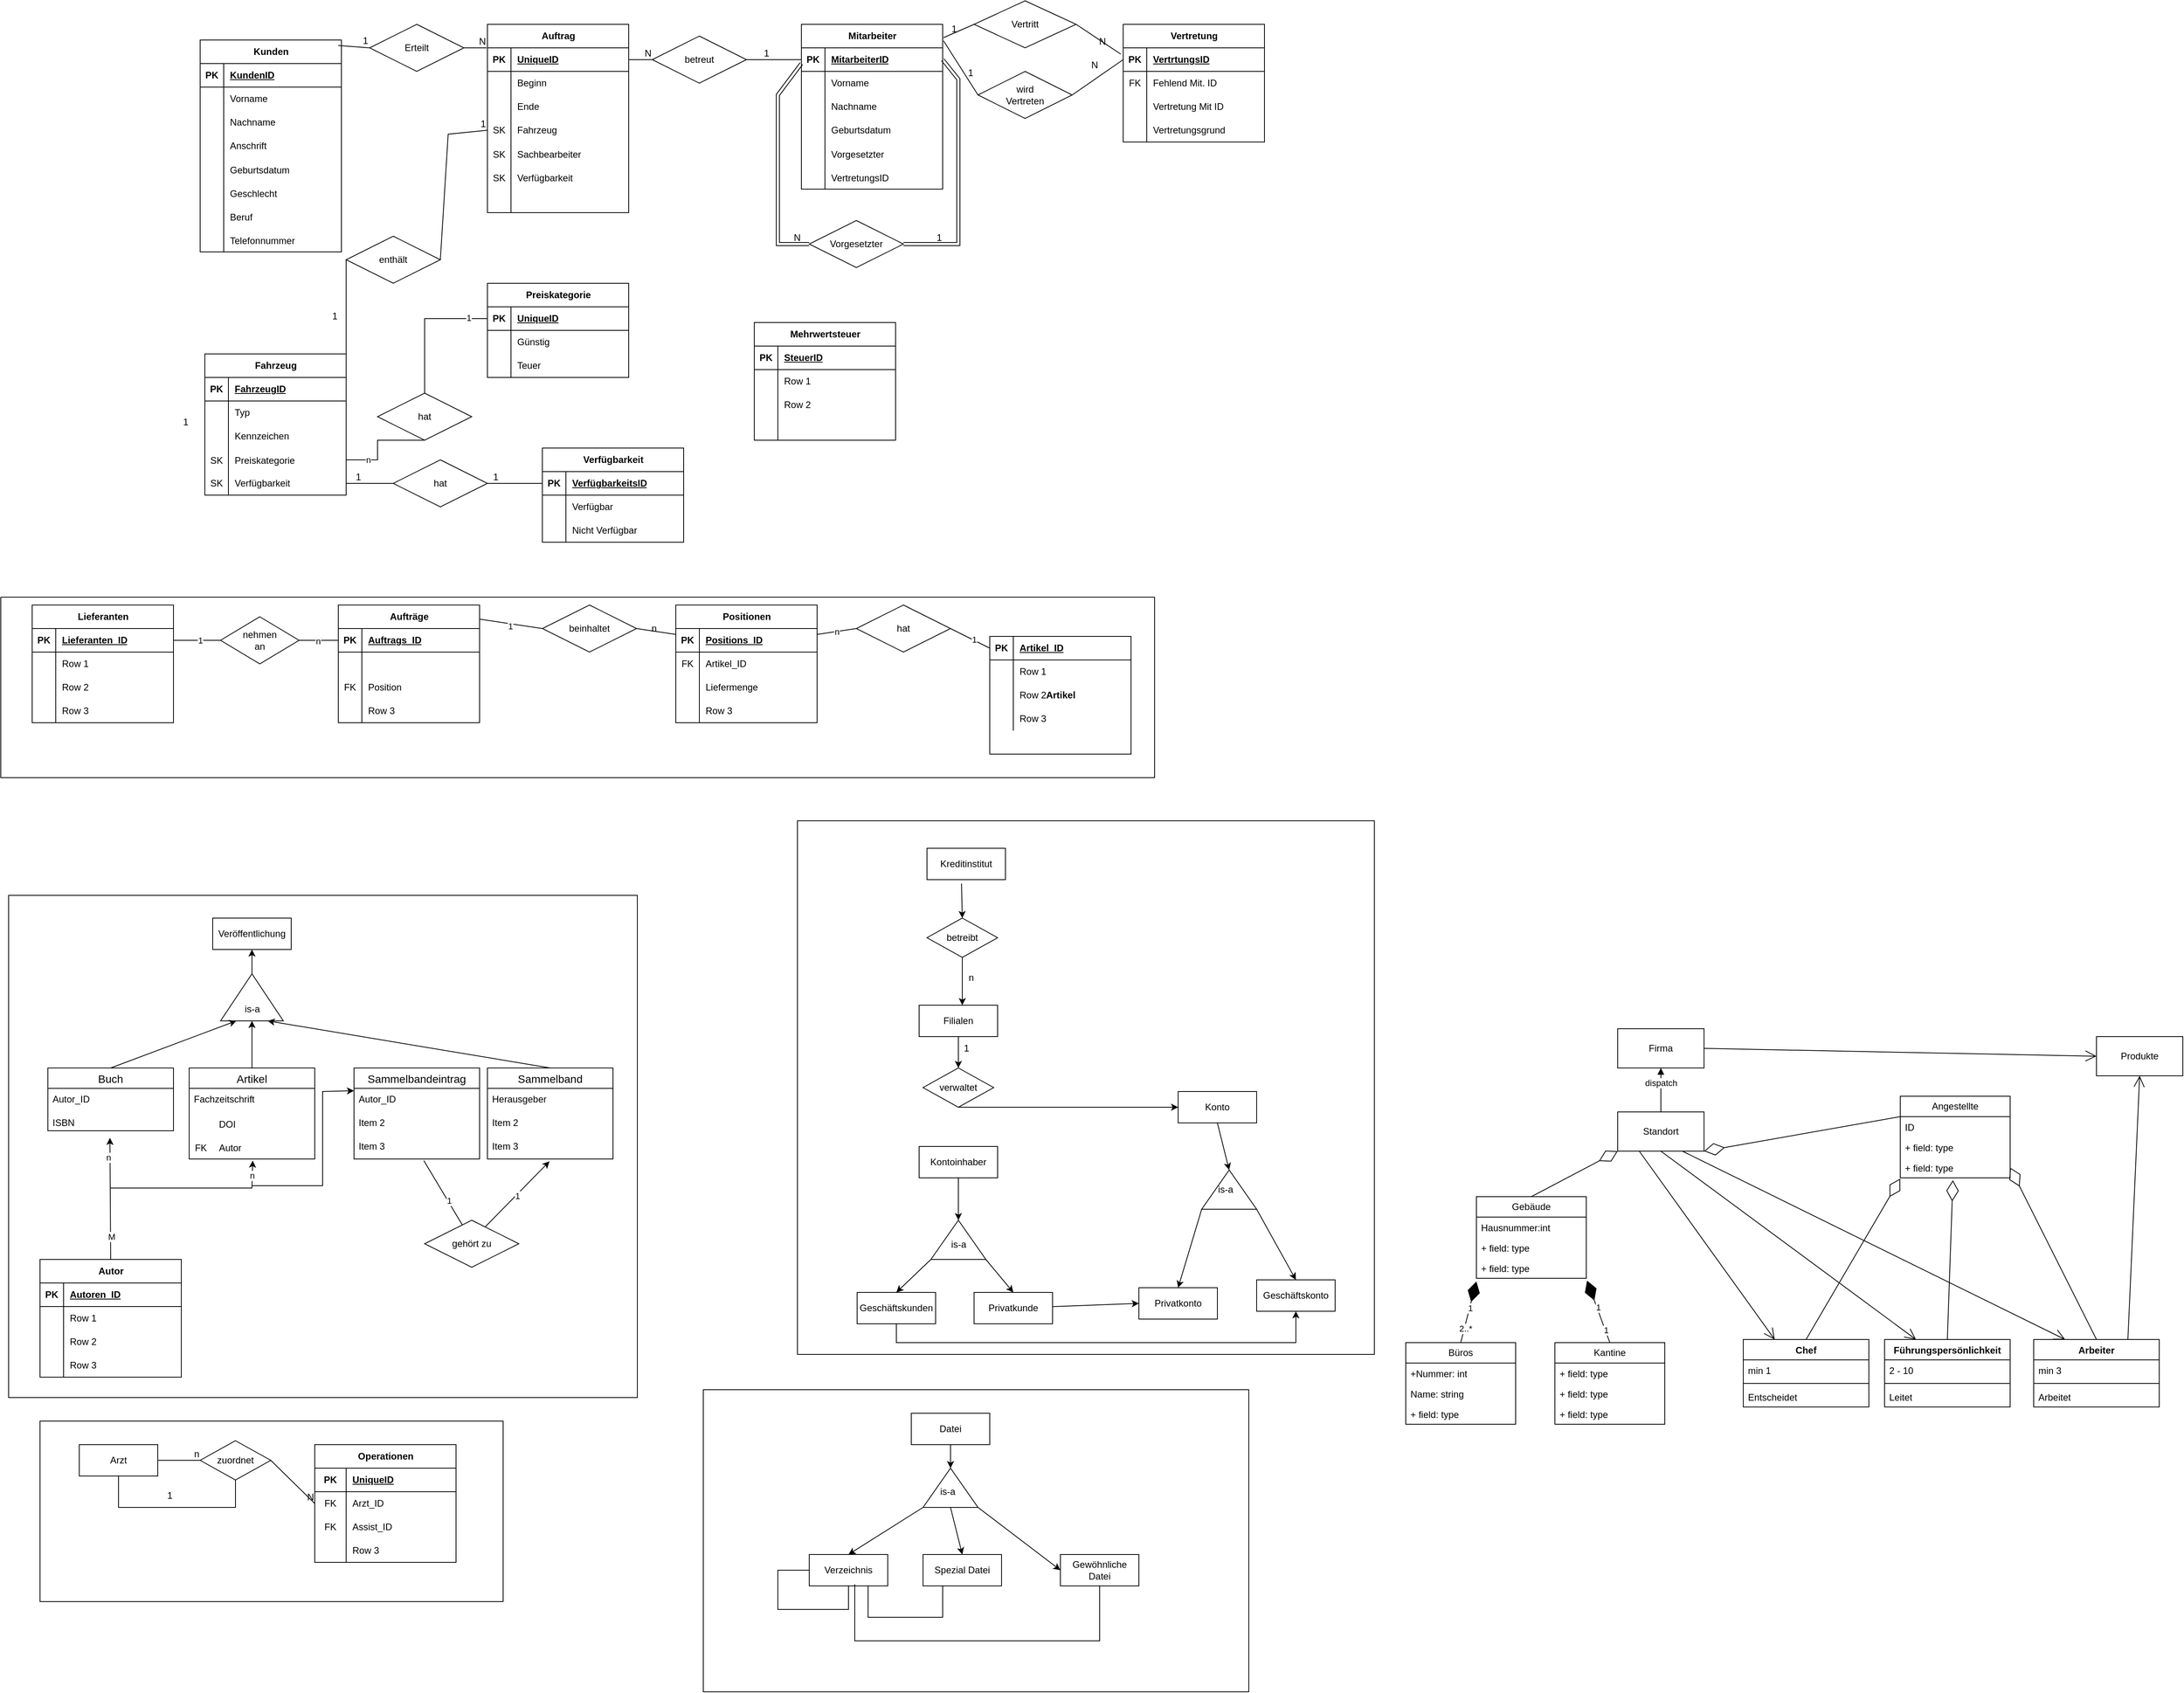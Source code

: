 <mxfile version="27.2.0">
  <diagram name="Seite-1" id="28M7grhyABY5c6G7W3WJ">
    <mxGraphModel dx="2045" dy="1071" grid="1" gridSize="10" guides="1" tooltips="1" connect="1" arrows="1" fold="1" page="1" pageScale="1" pageWidth="827" pageHeight="1169" math="0" shadow="0">
      <root>
        <mxCell id="0" />
        <mxCell id="1" parent="0" />
        <mxCell id="XzWHlh5nHAsjDDEAaoCZ-410" value="" style="verticalLabelPosition=bottom;verticalAlign=top;html=1;shape=mxgraph.basic.rect;fillColor2=none;strokeWidth=1;size=20;indent=5;" vertex="1" parent="1">
          <mxGeometry x="875" y="1770" width="695" height="385" as="geometry" />
        </mxCell>
        <mxCell id="XzWHlh5nHAsjDDEAaoCZ-392" value="" style="rounded=0;whiteSpace=wrap;html=1;" vertex="1" parent="1">
          <mxGeometry x="30" y="1810" width="590" height="230" as="geometry" />
        </mxCell>
        <mxCell id="XzWHlh5nHAsjDDEAaoCZ-360" value="" style="rounded=0;whiteSpace=wrap;html=1;" vertex="1" parent="1">
          <mxGeometry x="995" y="1045" width="735" height="680" as="geometry" />
        </mxCell>
        <mxCell id="XzWHlh5nHAsjDDEAaoCZ-339" value="" style="rounded=0;whiteSpace=wrap;html=1;" vertex="1" parent="1">
          <mxGeometry x="-10" y="1140" width="801" height="640" as="geometry" />
        </mxCell>
        <mxCell id="y28E-FPQITRLRTlM4IpR-6" value="Fahrzeug" style="shape=table;startSize=30;container=1;collapsible=1;childLayout=tableLayout;fixedRows=1;rowLines=0;fontStyle=1;align=center;resizeLast=1;html=1;" parent="1" vertex="1">
          <mxGeometry x="240" y="450" width="180" height="180" as="geometry" />
        </mxCell>
        <mxCell id="y28E-FPQITRLRTlM4IpR-7" value="" style="shape=tableRow;horizontal=0;startSize=0;swimlaneHead=0;swimlaneBody=0;fillColor=none;collapsible=0;dropTarget=0;points=[[0,0.5],[1,0.5]];portConstraint=eastwest;top=0;left=0;right=0;bottom=1;" parent="y28E-FPQITRLRTlM4IpR-6" vertex="1">
          <mxGeometry y="30" width="180" height="30" as="geometry" />
        </mxCell>
        <mxCell id="y28E-FPQITRLRTlM4IpR-8" value="PK" style="shape=partialRectangle;connectable=0;fillColor=none;top=0;left=0;bottom=0;right=0;fontStyle=1;overflow=hidden;whiteSpace=wrap;html=1;" parent="y28E-FPQITRLRTlM4IpR-7" vertex="1">
          <mxGeometry width="30" height="30" as="geometry">
            <mxRectangle width="30" height="30" as="alternateBounds" />
          </mxGeometry>
        </mxCell>
        <mxCell id="y28E-FPQITRLRTlM4IpR-9" value="FahrzeugID" style="shape=partialRectangle;connectable=0;fillColor=none;top=0;left=0;bottom=0;right=0;align=left;spacingLeft=6;fontStyle=5;overflow=hidden;whiteSpace=wrap;html=1;" parent="y28E-FPQITRLRTlM4IpR-7" vertex="1">
          <mxGeometry x="30" width="150" height="30" as="geometry">
            <mxRectangle width="150" height="30" as="alternateBounds" />
          </mxGeometry>
        </mxCell>
        <mxCell id="y28E-FPQITRLRTlM4IpR-10" value="" style="shape=tableRow;horizontal=0;startSize=0;swimlaneHead=0;swimlaneBody=0;fillColor=none;collapsible=0;dropTarget=0;points=[[0,0.5],[1,0.5]];portConstraint=eastwest;top=0;left=0;right=0;bottom=0;" parent="y28E-FPQITRLRTlM4IpR-6" vertex="1">
          <mxGeometry y="60" width="180" height="30" as="geometry" />
        </mxCell>
        <mxCell id="y28E-FPQITRLRTlM4IpR-11" value="" style="shape=partialRectangle;connectable=0;fillColor=none;top=0;left=0;bottom=0;right=0;editable=1;overflow=hidden;whiteSpace=wrap;html=1;" parent="y28E-FPQITRLRTlM4IpR-10" vertex="1">
          <mxGeometry width="30" height="30" as="geometry">
            <mxRectangle width="30" height="30" as="alternateBounds" />
          </mxGeometry>
        </mxCell>
        <mxCell id="y28E-FPQITRLRTlM4IpR-12" value="Typ" style="shape=partialRectangle;connectable=0;fillColor=none;top=0;left=0;bottom=0;right=0;align=left;spacingLeft=6;overflow=hidden;whiteSpace=wrap;html=1;" parent="y28E-FPQITRLRTlM4IpR-10" vertex="1">
          <mxGeometry x="30" width="150" height="30" as="geometry">
            <mxRectangle width="150" height="30" as="alternateBounds" />
          </mxGeometry>
        </mxCell>
        <mxCell id="y28E-FPQITRLRTlM4IpR-13" value="" style="shape=tableRow;horizontal=0;startSize=0;swimlaneHead=0;swimlaneBody=0;fillColor=none;collapsible=0;dropTarget=0;points=[[0,0.5],[1,0.5]];portConstraint=eastwest;top=0;left=0;right=0;bottom=0;" parent="y28E-FPQITRLRTlM4IpR-6" vertex="1">
          <mxGeometry y="90" width="180" height="30" as="geometry" />
        </mxCell>
        <mxCell id="y28E-FPQITRLRTlM4IpR-14" value="" style="shape=partialRectangle;connectable=0;fillColor=none;top=0;left=0;bottom=0;right=0;editable=1;overflow=hidden;whiteSpace=wrap;html=1;" parent="y28E-FPQITRLRTlM4IpR-13" vertex="1">
          <mxGeometry width="30" height="30" as="geometry">
            <mxRectangle width="30" height="30" as="alternateBounds" />
          </mxGeometry>
        </mxCell>
        <mxCell id="y28E-FPQITRLRTlM4IpR-15" value="Kennzeichen" style="shape=partialRectangle;connectable=0;fillColor=none;top=0;left=0;bottom=0;right=0;align=left;spacingLeft=6;overflow=hidden;whiteSpace=wrap;html=1;" parent="y28E-FPQITRLRTlM4IpR-13" vertex="1">
          <mxGeometry x="30" width="150" height="30" as="geometry">
            <mxRectangle width="150" height="30" as="alternateBounds" />
          </mxGeometry>
        </mxCell>
        <mxCell id="y28E-FPQITRLRTlM4IpR-19" value="" style="shape=tableRow;horizontal=0;startSize=0;swimlaneHead=0;swimlaneBody=0;fillColor=none;collapsible=0;dropTarget=0;points=[[0,0.5],[1,0.5]];portConstraint=eastwest;top=0;left=0;right=0;bottom=0;" parent="y28E-FPQITRLRTlM4IpR-6" vertex="1">
          <mxGeometry y="120" width="180" height="30" as="geometry" />
        </mxCell>
        <mxCell id="y28E-FPQITRLRTlM4IpR-20" value="SK" style="shape=partialRectangle;connectable=0;fillColor=none;top=0;left=0;bottom=0;right=0;editable=1;overflow=hidden;" parent="y28E-FPQITRLRTlM4IpR-19" vertex="1">
          <mxGeometry width="30" height="30" as="geometry">
            <mxRectangle width="30" height="30" as="alternateBounds" />
          </mxGeometry>
        </mxCell>
        <mxCell id="y28E-FPQITRLRTlM4IpR-21" value="Preiskategorie" style="shape=partialRectangle;connectable=0;fillColor=none;top=0;left=0;bottom=0;right=0;align=left;spacingLeft=6;overflow=hidden;" parent="y28E-FPQITRLRTlM4IpR-19" vertex="1">
          <mxGeometry x="30" width="150" height="30" as="geometry">
            <mxRectangle width="150" height="30" as="alternateBounds" />
          </mxGeometry>
        </mxCell>
        <mxCell id="y28E-FPQITRLRTlM4IpR-16" value="" style="shape=tableRow;horizontal=0;startSize=0;swimlaneHead=0;swimlaneBody=0;fillColor=none;collapsible=0;dropTarget=0;points=[[0,0.5],[1,0.5]];portConstraint=eastwest;top=0;left=0;right=0;bottom=0;" parent="y28E-FPQITRLRTlM4IpR-6" vertex="1">
          <mxGeometry y="150" width="180" height="30" as="geometry" />
        </mxCell>
        <mxCell id="y28E-FPQITRLRTlM4IpR-17" value="SK" style="shape=partialRectangle;connectable=0;fillColor=none;top=0;left=0;bottom=0;right=0;editable=1;overflow=hidden;whiteSpace=wrap;html=1;" parent="y28E-FPQITRLRTlM4IpR-16" vertex="1">
          <mxGeometry width="30" height="30" as="geometry">
            <mxRectangle width="30" height="30" as="alternateBounds" />
          </mxGeometry>
        </mxCell>
        <mxCell id="y28E-FPQITRLRTlM4IpR-18" value="Verfügbarkeit" style="shape=partialRectangle;connectable=0;fillColor=none;top=0;left=0;bottom=0;right=0;align=left;spacingLeft=6;overflow=hidden;whiteSpace=wrap;html=1;" parent="y28E-FPQITRLRTlM4IpR-16" vertex="1">
          <mxGeometry x="30" width="150" height="30" as="geometry">
            <mxRectangle width="150" height="30" as="alternateBounds" />
          </mxGeometry>
        </mxCell>
        <mxCell id="y28E-FPQITRLRTlM4IpR-22" value="Kunden" style="shape=table;startSize=30;container=1;collapsible=1;childLayout=tableLayout;fixedRows=1;rowLines=0;fontStyle=1;align=center;resizeLast=1;html=1;" parent="1" vertex="1">
          <mxGeometry x="234" y="50" width="180" height="270" as="geometry" />
        </mxCell>
        <mxCell id="y28E-FPQITRLRTlM4IpR-23" value="" style="shape=tableRow;horizontal=0;startSize=0;swimlaneHead=0;swimlaneBody=0;fillColor=none;collapsible=0;dropTarget=0;points=[[0,0.5],[1,0.5]];portConstraint=eastwest;top=0;left=0;right=0;bottom=1;" parent="y28E-FPQITRLRTlM4IpR-22" vertex="1">
          <mxGeometry y="30" width="180" height="30" as="geometry" />
        </mxCell>
        <mxCell id="y28E-FPQITRLRTlM4IpR-24" value="PK" style="shape=partialRectangle;connectable=0;fillColor=none;top=0;left=0;bottom=0;right=0;fontStyle=1;overflow=hidden;whiteSpace=wrap;html=1;" parent="y28E-FPQITRLRTlM4IpR-23" vertex="1">
          <mxGeometry width="30" height="30" as="geometry">
            <mxRectangle width="30" height="30" as="alternateBounds" />
          </mxGeometry>
        </mxCell>
        <mxCell id="y28E-FPQITRLRTlM4IpR-25" value="KundenID" style="shape=partialRectangle;connectable=0;fillColor=none;top=0;left=0;bottom=0;right=0;align=left;spacingLeft=6;fontStyle=5;overflow=hidden;whiteSpace=wrap;html=1;" parent="y28E-FPQITRLRTlM4IpR-23" vertex="1">
          <mxGeometry x="30" width="150" height="30" as="geometry">
            <mxRectangle width="150" height="30" as="alternateBounds" />
          </mxGeometry>
        </mxCell>
        <mxCell id="y28E-FPQITRLRTlM4IpR-26" value="" style="shape=tableRow;horizontal=0;startSize=0;swimlaneHead=0;swimlaneBody=0;fillColor=none;collapsible=0;dropTarget=0;points=[[0,0.5],[1,0.5]];portConstraint=eastwest;top=0;left=0;right=0;bottom=0;" parent="y28E-FPQITRLRTlM4IpR-22" vertex="1">
          <mxGeometry y="60" width="180" height="30" as="geometry" />
        </mxCell>
        <mxCell id="y28E-FPQITRLRTlM4IpR-27" value="" style="shape=partialRectangle;connectable=0;fillColor=none;top=0;left=0;bottom=0;right=0;editable=1;overflow=hidden;whiteSpace=wrap;html=1;" parent="y28E-FPQITRLRTlM4IpR-26" vertex="1">
          <mxGeometry width="30" height="30" as="geometry">
            <mxRectangle width="30" height="30" as="alternateBounds" />
          </mxGeometry>
        </mxCell>
        <mxCell id="y28E-FPQITRLRTlM4IpR-28" value="Vorname" style="shape=partialRectangle;connectable=0;fillColor=none;top=0;left=0;bottom=0;right=0;align=left;spacingLeft=6;overflow=hidden;whiteSpace=wrap;html=1;" parent="y28E-FPQITRLRTlM4IpR-26" vertex="1">
          <mxGeometry x="30" width="150" height="30" as="geometry">
            <mxRectangle width="150" height="30" as="alternateBounds" />
          </mxGeometry>
        </mxCell>
        <mxCell id="y28E-FPQITRLRTlM4IpR-29" value="" style="shape=tableRow;horizontal=0;startSize=0;swimlaneHead=0;swimlaneBody=0;fillColor=none;collapsible=0;dropTarget=0;points=[[0,0.5],[1,0.5]];portConstraint=eastwest;top=0;left=0;right=0;bottom=0;" parent="y28E-FPQITRLRTlM4IpR-22" vertex="1">
          <mxGeometry y="90" width="180" height="30" as="geometry" />
        </mxCell>
        <mxCell id="y28E-FPQITRLRTlM4IpR-30" value="" style="shape=partialRectangle;connectable=0;fillColor=none;top=0;left=0;bottom=0;right=0;editable=1;overflow=hidden;whiteSpace=wrap;html=1;" parent="y28E-FPQITRLRTlM4IpR-29" vertex="1">
          <mxGeometry width="30" height="30" as="geometry">
            <mxRectangle width="30" height="30" as="alternateBounds" />
          </mxGeometry>
        </mxCell>
        <mxCell id="y28E-FPQITRLRTlM4IpR-31" value="Nachname" style="shape=partialRectangle;connectable=0;fillColor=none;top=0;left=0;bottom=0;right=0;align=left;spacingLeft=6;overflow=hidden;whiteSpace=wrap;html=1;" parent="y28E-FPQITRLRTlM4IpR-29" vertex="1">
          <mxGeometry x="30" width="150" height="30" as="geometry">
            <mxRectangle width="150" height="30" as="alternateBounds" />
          </mxGeometry>
        </mxCell>
        <mxCell id="y28E-FPQITRLRTlM4IpR-32" value="" style="shape=tableRow;horizontal=0;startSize=0;swimlaneHead=0;swimlaneBody=0;fillColor=none;collapsible=0;dropTarget=0;points=[[0,0.5],[1,0.5]];portConstraint=eastwest;top=0;left=0;right=0;bottom=0;" parent="y28E-FPQITRLRTlM4IpR-22" vertex="1">
          <mxGeometry y="120" width="180" height="30" as="geometry" />
        </mxCell>
        <mxCell id="y28E-FPQITRLRTlM4IpR-33" value="" style="shape=partialRectangle;connectable=0;fillColor=none;top=0;left=0;bottom=0;right=0;editable=1;overflow=hidden;whiteSpace=wrap;html=1;" parent="y28E-FPQITRLRTlM4IpR-32" vertex="1">
          <mxGeometry width="30" height="30" as="geometry">
            <mxRectangle width="30" height="30" as="alternateBounds" />
          </mxGeometry>
        </mxCell>
        <mxCell id="y28E-FPQITRLRTlM4IpR-34" value="Anschrift" style="shape=partialRectangle;connectable=0;fillColor=none;top=0;left=0;bottom=0;right=0;align=left;spacingLeft=6;overflow=hidden;whiteSpace=wrap;html=1;" parent="y28E-FPQITRLRTlM4IpR-32" vertex="1">
          <mxGeometry x="30" width="150" height="30" as="geometry">
            <mxRectangle width="150" height="30" as="alternateBounds" />
          </mxGeometry>
        </mxCell>
        <mxCell id="XzWHlh5nHAsjDDEAaoCZ-1" value="" style="shape=tableRow;horizontal=0;startSize=0;swimlaneHead=0;swimlaneBody=0;fillColor=none;collapsible=0;dropTarget=0;points=[[0,0.5],[1,0.5]];portConstraint=eastwest;top=0;left=0;right=0;bottom=0;" vertex="1" parent="y28E-FPQITRLRTlM4IpR-22">
          <mxGeometry y="150" width="180" height="30" as="geometry" />
        </mxCell>
        <mxCell id="XzWHlh5nHAsjDDEAaoCZ-2" value="" style="shape=partialRectangle;connectable=0;fillColor=none;top=0;left=0;bottom=0;right=0;editable=1;overflow=hidden;" vertex="1" parent="XzWHlh5nHAsjDDEAaoCZ-1">
          <mxGeometry width="30" height="30" as="geometry">
            <mxRectangle width="30" height="30" as="alternateBounds" />
          </mxGeometry>
        </mxCell>
        <mxCell id="XzWHlh5nHAsjDDEAaoCZ-3" value="Geburtsdatum" style="shape=partialRectangle;connectable=0;fillColor=none;top=0;left=0;bottom=0;right=0;align=left;spacingLeft=6;overflow=hidden;" vertex="1" parent="XzWHlh5nHAsjDDEAaoCZ-1">
          <mxGeometry x="30" width="150" height="30" as="geometry">
            <mxRectangle width="150" height="30" as="alternateBounds" />
          </mxGeometry>
        </mxCell>
        <mxCell id="XzWHlh5nHAsjDDEAaoCZ-4" value="" style="shape=tableRow;horizontal=0;startSize=0;swimlaneHead=0;swimlaneBody=0;fillColor=none;collapsible=0;dropTarget=0;points=[[0,0.5],[1,0.5]];portConstraint=eastwest;top=0;left=0;right=0;bottom=0;" vertex="1" parent="y28E-FPQITRLRTlM4IpR-22">
          <mxGeometry y="180" width="180" height="30" as="geometry" />
        </mxCell>
        <mxCell id="XzWHlh5nHAsjDDEAaoCZ-5" value="" style="shape=partialRectangle;connectable=0;fillColor=none;top=0;left=0;bottom=0;right=0;editable=1;overflow=hidden;" vertex="1" parent="XzWHlh5nHAsjDDEAaoCZ-4">
          <mxGeometry width="30" height="30" as="geometry">
            <mxRectangle width="30" height="30" as="alternateBounds" />
          </mxGeometry>
        </mxCell>
        <mxCell id="XzWHlh5nHAsjDDEAaoCZ-6" value="Geschlecht" style="shape=partialRectangle;connectable=0;fillColor=none;top=0;left=0;bottom=0;right=0;align=left;spacingLeft=6;overflow=hidden;" vertex="1" parent="XzWHlh5nHAsjDDEAaoCZ-4">
          <mxGeometry x="30" width="150" height="30" as="geometry">
            <mxRectangle width="150" height="30" as="alternateBounds" />
          </mxGeometry>
        </mxCell>
        <mxCell id="XzWHlh5nHAsjDDEAaoCZ-7" value="" style="shape=tableRow;horizontal=0;startSize=0;swimlaneHead=0;swimlaneBody=0;fillColor=none;collapsible=0;dropTarget=0;points=[[0,0.5],[1,0.5]];portConstraint=eastwest;top=0;left=0;right=0;bottom=0;" vertex="1" parent="y28E-FPQITRLRTlM4IpR-22">
          <mxGeometry y="210" width="180" height="30" as="geometry" />
        </mxCell>
        <mxCell id="XzWHlh5nHAsjDDEAaoCZ-8" value="" style="shape=partialRectangle;connectable=0;fillColor=none;top=0;left=0;bottom=0;right=0;editable=1;overflow=hidden;" vertex="1" parent="XzWHlh5nHAsjDDEAaoCZ-7">
          <mxGeometry width="30" height="30" as="geometry">
            <mxRectangle width="30" height="30" as="alternateBounds" />
          </mxGeometry>
        </mxCell>
        <mxCell id="XzWHlh5nHAsjDDEAaoCZ-9" value="Beruf" style="shape=partialRectangle;connectable=0;fillColor=none;top=0;left=0;bottom=0;right=0;align=left;spacingLeft=6;overflow=hidden;" vertex="1" parent="XzWHlh5nHAsjDDEAaoCZ-7">
          <mxGeometry x="30" width="150" height="30" as="geometry">
            <mxRectangle width="150" height="30" as="alternateBounds" />
          </mxGeometry>
        </mxCell>
        <mxCell id="XzWHlh5nHAsjDDEAaoCZ-10" value="" style="shape=tableRow;horizontal=0;startSize=0;swimlaneHead=0;swimlaneBody=0;fillColor=none;collapsible=0;dropTarget=0;points=[[0,0.5],[1,0.5]];portConstraint=eastwest;top=0;left=0;right=0;bottom=0;" vertex="1" parent="y28E-FPQITRLRTlM4IpR-22">
          <mxGeometry y="240" width="180" height="30" as="geometry" />
        </mxCell>
        <mxCell id="XzWHlh5nHAsjDDEAaoCZ-11" value="" style="shape=partialRectangle;connectable=0;fillColor=none;top=0;left=0;bottom=0;right=0;editable=1;overflow=hidden;" vertex="1" parent="XzWHlh5nHAsjDDEAaoCZ-10">
          <mxGeometry width="30" height="30" as="geometry">
            <mxRectangle width="30" height="30" as="alternateBounds" />
          </mxGeometry>
        </mxCell>
        <mxCell id="XzWHlh5nHAsjDDEAaoCZ-12" value="Telefonnummer" style="shape=partialRectangle;connectable=0;fillColor=none;top=0;left=0;bottom=0;right=0;align=left;spacingLeft=6;overflow=hidden;" vertex="1" parent="XzWHlh5nHAsjDDEAaoCZ-10">
          <mxGeometry x="30" width="150" height="30" as="geometry">
            <mxRectangle width="150" height="30" as="alternateBounds" />
          </mxGeometry>
        </mxCell>
        <mxCell id="XzWHlh5nHAsjDDEAaoCZ-13" value="Auftrag" style="shape=table;startSize=30;container=1;collapsible=1;childLayout=tableLayout;fixedRows=1;rowLines=0;fontStyle=1;align=center;resizeLast=1;html=1;" vertex="1" parent="1">
          <mxGeometry x="600" y="30" width="180" height="240" as="geometry" />
        </mxCell>
        <mxCell id="XzWHlh5nHAsjDDEAaoCZ-14" value="" style="shape=tableRow;horizontal=0;startSize=0;swimlaneHead=0;swimlaneBody=0;fillColor=none;collapsible=0;dropTarget=0;points=[[0,0.5],[1,0.5]];portConstraint=eastwest;top=0;left=0;right=0;bottom=1;" vertex="1" parent="XzWHlh5nHAsjDDEAaoCZ-13">
          <mxGeometry y="30" width="180" height="30" as="geometry" />
        </mxCell>
        <mxCell id="XzWHlh5nHAsjDDEAaoCZ-15" value="PK" style="shape=partialRectangle;connectable=0;fillColor=none;top=0;left=0;bottom=0;right=0;fontStyle=1;overflow=hidden;whiteSpace=wrap;html=1;" vertex="1" parent="XzWHlh5nHAsjDDEAaoCZ-14">
          <mxGeometry width="30" height="30" as="geometry">
            <mxRectangle width="30" height="30" as="alternateBounds" />
          </mxGeometry>
        </mxCell>
        <mxCell id="XzWHlh5nHAsjDDEAaoCZ-16" value="UniqueID" style="shape=partialRectangle;connectable=0;fillColor=none;top=0;left=0;bottom=0;right=0;align=left;spacingLeft=6;fontStyle=5;overflow=hidden;whiteSpace=wrap;html=1;" vertex="1" parent="XzWHlh5nHAsjDDEAaoCZ-14">
          <mxGeometry x="30" width="150" height="30" as="geometry">
            <mxRectangle width="150" height="30" as="alternateBounds" />
          </mxGeometry>
        </mxCell>
        <mxCell id="XzWHlh5nHAsjDDEAaoCZ-17" value="" style="shape=tableRow;horizontal=0;startSize=0;swimlaneHead=0;swimlaneBody=0;fillColor=none;collapsible=0;dropTarget=0;points=[[0,0.5],[1,0.5]];portConstraint=eastwest;top=0;left=0;right=0;bottom=0;" vertex="1" parent="XzWHlh5nHAsjDDEAaoCZ-13">
          <mxGeometry y="60" width="180" height="30" as="geometry" />
        </mxCell>
        <mxCell id="XzWHlh5nHAsjDDEAaoCZ-18" value="" style="shape=partialRectangle;connectable=0;fillColor=none;top=0;left=0;bottom=0;right=0;editable=1;overflow=hidden;whiteSpace=wrap;html=1;" vertex="1" parent="XzWHlh5nHAsjDDEAaoCZ-17">
          <mxGeometry width="30" height="30" as="geometry">
            <mxRectangle width="30" height="30" as="alternateBounds" />
          </mxGeometry>
        </mxCell>
        <mxCell id="XzWHlh5nHAsjDDEAaoCZ-19" value="Beginn" style="shape=partialRectangle;connectable=0;fillColor=none;top=0;left=0;bottom=0;right=0;align=left;spacingLeft=6;overflow=hidden;whiteSpace=wrap;html=1;" vertex="1" parent="XzWHlh5nHAsjDDEAaoCZ-17">
          <mxGeometry x="30" width="150" height="30" as="geometry">
            <mxRectangle width="150" height="30" as="alternateBounds" />
          </mxGeometry>
        </mxCell>
        <mxCell id="XzWHlh5nHAsjDDEAaoCZ-20" value="" style="shape=tableRow;horizontal=0;startSize=0;swimlaneHead=0;swimlaneBody=0;fillColor=none;collapsible=0;dropTarget=0;points=[[0,0.5],[1,0.5]];portConstraint=eastwest;top=0;left=0;right=0;bottom=0;" vertex="1" parent="XzWHlh5nHAsjDDEAaoCZ-13">
          <mxGeometry y="90" width="180" height="30" as="geometry" />
        </mxCell>
        <mxCell id="XzWHlh5nHAsjDDEAaoCZ-21" value="" style="shape=partialRectangle;connectable=0;fillColor=none;top=0;left=0;bottom=0;right=0;editable=1;overflow=hidden;whiteSpace=wrap;html=1;" vertex="1" parent="XzWHlh5nHAsjDDEAaoCZ-20">
          <mxGeometry width="30" height="30" as="geometry">
            <mxRectangle width="30" height="30" as="alternateBounds" />
          </mxGeometry>
        </mxCell>
        <mxCell id="XzWHlh5nHAsjDDEAaoCZ-22" value="Ende" style="shape=partialRectangle;connectable=0;fillColor=none;top=0;left=0;bottom=0;right=0;align=left;spacingLeft=6;overflow=hidden;whiteSpace=wrap;html=1;" vertex="1" parent="XzWHlh5nHAsjDDEAaoCZ-20">
          <mxGeometry x="30" width="150" height="30" as="geometry">
            <mxRectangle width="150" height="30" as="alternateBounds" />
          </mxGeometry>
        </mxCell>
        <mxCell id="XzWHlh5nHAsjDDEAaoCZ-23" value="" style="shape=tableRow;horizontal=0;startSize=0;swimlaneHead=0;swimlaneBody=0;fillColor=none;collapsible=0;dropTarget=0;points=[[0,0.5],[1,0.5]];portConstraint=eastwest;top=0;left=0;right=0;bottom=0;" vertex="1" parent="XzWHlh5nHAsjDDEAaoCZ-13">
          <mxGeometry y="120" width="180" height="30" as="geometry" />
        </mxCell>
        <mxCell id="XzWHlh5nHAsjDDEAaoCZ-24" value="SK" style="shape=partialRectangle;connectable=0;fillColor=none;top=0;left=0;bottom=0;right=0;editable=1;overflow=hidden;whiteSpace=wrap;html=1;" vertex="1" parent="XzWHlh5nHAsjDDEAaoCZ-23">
          <mxGeometry width="30" height="30" as="geometry">
            <mxRectangle width="30" height="30" as="alternateBounds" />
          </mxGeometry>
        </mxCell>
        <mxCell id="XzWHlh5nHAsjDDEAaoCZ-25" value="Fahrzeug" style="shape=partialRectangle;connectable=0;fillColor=none;top=0;left=0;bottom=0;right=0;align=left;spacingLeft=6;overflow=hidden;whiteSpace=wrap;html=1;" vertex="1" parent="XzWHlh5nHAsjDDEAaoCZ-23">
          <mxGeometry x="30" width="150" height="30" as="geometry">
            <mxRectangle width="150" height="30" as="alternateBounds" />
          </mxGeometry>
        </mxCell>
        <mxCell id="XzWHlh5nHAsjDDEAaoCZ-26" value="" style="shape=tableRow;horizontal=0;startSize=0;swimlaneHead=0;swimlaneBody=0;fillColor=none;collapsible=0;dropTarget=0;points=[[0,0.5],[1,0.5]];portConstraint=eastwest;top=0;left=0;right=0;bottom=0;" vertex="1" parent="XzWHlh5nHAsjDDEAaoCZ-13">
          <mxGeometry y="150" width="180" height="30" as="geometry" />
        </mxCell>
        <mxCell id="XzWHlh5nHAsjDDEAaoCZ-27" value="SK" style="shape=partialRectangle;connectable=0;fillColor=none;top=0;left=0;bottom=0;right=0;editable=1;overflow=hidden;" vertex="1" parent="XzWHlh5nHAsjDDEAaoCZ-26">
          <mxGeometry width="30" height="30" as="geometry">
            <mxRectangle width="30" height="30" as="alternateBounds" />
          </mxGeometry>
        </mxCell>
        <mxCell id="XzWHlh5nHAsjDDEAaoCZ-28" value="Sachbearbeiter" style="shape=partialRectangle;connectable=0;fillColor=none;top=0;left=0;bottom=0;right=0;align=left;spacingLeft=6;overflow=hidden;" vertex="1" parent="XzWHlh5nHAsjDDEAaoCZ-26">
          <mxGeometry x="30" width="150" height="30" as="geometry">
            <mxRectangle width="150" height="30" as="alternateBounds" />
          </mxGeometry>
        </mxCell>
        <mxCell id="XzWHlh5nHAsjDDEAaoCZ-29" value="" style="shape=tableRow;horizontal=0;startSize=0;swimlaneHead=0;swimlaneBody=0;fillColor=none;collapsible=0;dropTarget=0;points=[[0,0.5],[1,0.5]];portConstraint=eastwest;top=0;left=0;right=0;bottom=0;" vertex="1" parent="XzWHlh5nHAsjDDEAaoCZ-13">
          <mxGeometry y="180" width="180" height="30" as="geometry" />
        </mxCell>
        <mxCell id="XzWHlh5nHAsjDDEAaoCZ-30" value="SK" style="shape=partialRectangle;connectable=0;fillColor=none;top=0;left=0;bottom=0;right=0;editable=1;overflow=hidden;" vertex="1" parent="XzWHlh5nHAsjDDEAaoCZ-29">
          <mxGeometry width="30" height="30" as="geometry">
            <mxRectangle width="30" height="30" as="alternateBounds" />
          </mxGeometry>
        </mxCell>
        <mxCell id="XzWHlh5nHAsjDDEAaoCZ-31" value="Verfügbarkeit" style="shape=partialRectangle;connectable=0;fillColor=none;top=0;left=0;bottom=0;right=0;align=left;spacingLeft=6;overflow=hidden;" vertex="1" parent="XzWHlh5nHAsjDDEAaoCZ-29">
          <mxGeometry x="30" width="150" height="30" as="geometry">
            <mxRectangle width="150" height="30" as="alternateBounds" />
          </mxGeometry>
        </mxCell>
        <mxCell id="XzWHlh5nHAsjDDEAaoCZ-32" value="" style="shape=tableRow;horizontal=0;startSize=0;swimlaneHead=0;swimlaneBody=0;fillColor=none;collapsible=0;dropTarget=0;points=[[0,0.5],[1,0.5]];portConstraint=eastwest;top=0;left=0;right=0;bottom=0;" vertex="1" parent="XzWHlh5nHAsjDDEAaoCZ-13">
          <mxGeometry y="210" width="180" height="30" as="geometry" />
        </mxCell>
        <mxCell id="XzWHlh5nHAsjDDEAaoCZ-33" value="" style="shape=partialRectangle;connectable=0;fillColor=none;top=0;left=0;bottom=0;right=0;editable=1;overflow=hidden;" vertex="1" parent="XzWHlh5nHAsjDDEAaoCZ-32">
          <mxGeometry width="30" height="30" as="geometry">
            <mxRectangle width="30" height="30" as="alternateBounds" />
          </mxGeometry>
        </mxCell>
        <mxCell id="XzWHlh5nHAsjDDEAaoCZ-34" value="" style="shape=partialRectangle;connectable=0;fillColor=none;top=0;left=0;bottom=0;right=0;align=left;spacingLeft=6;overflow=hidden;" vertex="1" parent="XzWHlh5nHAsjDDEAaoCZ-32">
          <mxGeometry x="30" width="150" height="30" as="geometry">
            <mxRectangle width="150" height="30" as="alternateBounds" />
          </mxGeometry>
        </mxCell>
        <mxCell id="XzWHlh5nHAsjDDEAaoCZ-35" value="Mitarbeiter" style="shape=table;startSize=30;container=1;collapsible=1;childLayout=tableLayout;fixedRows=1;rowLines=0;fontStyle=1;align=center;resizeLast=1;html=1;" vertex="1" parent="1">
          <mxGeometry x="1000" y="30" width="180" height="210" as="geometry" />
        </mxCell>
        <mxCell id="XzWHlh5nHAsjDDEAaoCZ-36" value="" style="shape=tableRow;horizontal=0;startSize=0;swimlaneHead=0;swimlaneBody=0;fillColor=none;collapsible=0;dropTarget=0;points=[[0,0.5],[1,0.5]];portConstraint=eastwest;top=0;left=0;right=0;bottom=1;" vertex="1" parent="XzWHlh5nHAsjDDEAaoCZ-35">
          <mxGeometry y="30" width="180" height="30" as="geometry" />
        </mxCell>
        <mxCell id="XzWHlh5nHAsjDDEAaoCZ-37" value="PK" style="shape=partialRectangle;connectable=0;fillColor=none;top=0;left=0;bottom=0;right=0;fontStyle=1;overflow=hidden;whiteSpace=wrap;html=1;" vertex="1" parent="XzWHlh5nHAsjDDEAaoCZ-36">
          <mxGeometry width="30" height="30" as="geometry">
            <mxRectangle width="30" height="30" as="alternateBounds" />
          </mxGeometry>
        </mxCell>
        <mxCell id="XzWHlh5nHAsjDDEAaoCZ-38" value="MitarbeiterID" style="shape=partialRectangle;connectable=0;fillColor=none;top=0;left=0;bottom=0;right=0;align=left;spacingLeft=6;fontStyle=5;overflow=hidden;whiteSpace=wrap;html=1;" vertex="1" parent="XzWHlh5nHAsjDDEAaoCZ-36">
          <mxGeometry x="30" width="150" height="30" as="geometry">
            <mxRectangle width="150" height="30" as="alternateBounds" />
          </mxGeometry>
        </mxCell>
        <mxCell id="XzWHlh5nHAsjDDEAaoCZ-39" value="" style="shape=tableRow;horizontal=0;startSize=0;swimlaneHead=0;swimlaneBody=0;fillColor=none;collapsible=0;dropTarget=0;points=[[0,0.5],[1,0.5]];portConstraint=eastwest;top=0;left=0;right=0;bottom=0;" vertex="1" parent="XzWHlh5nHAsjDDEAaoCZ-35">
          <mxGeometry y="60" width="180" height="30" as="geometry" />
        </mxCell>
        <mxCell id="XzWHlh5nHAsjDDEAaoCZ-40" value="" style="shape=partialRectangle;connectable=0;fillColor=none;top=0;left=0;bottom=0;right=0;editable=1;overflow=hidden;whiteSpace=wrap;html=1;" vertex="1" parent="XzWHlh5nHAsjDDEAaoCZ-39">
          <mxGeometry width="30" height="30" as="geometry">
            <mxRectangle width="30" height="30" as="alternateBounds" />
          </mxGeometry>
        </mxCell>
        <mxCell id="XzWHlh5nHAsjDDEAaoCZ-41" value="Vorname" style="shape=partialRectangle;connectable=0;fillColor=none;top=0;left=0;bottom=0;right=0;align=left;spacingLeft=6;overflow=hidden;whiteSpace=wrap;html=1;" vertex="1" parent="XzWHlh5nHAsjDDEAaoCZ-39">
          <mxGeometry x="30" width="150" height="30" as="geometry">
            <mxRectangle width="150" height="30" as="alternateBounds" />
          </mxGeometry>
        </mxCell>
        <mxCell id="XzWHlh5nHAsjDDEAaoCZ-42" value="" style="shape=tableRow;horizontal=0;startSize=0;swimlaneHead=0;swimlaneBody=0;fillColor=none;collapsible=0;dropTarget=0;points=[[0,0.5],[1,0.5]];portConstraint=eastwest;top=0;left=0;right=0;bottom=0;" vertex="1" parent="XzWHlh5nHAsjDDEAaoCZ-35">
          <mxGeometry y="90" width="180" height="30" as="geometry" />
        </mxCell>
        <mxCell id="XzWHlh5nHAsjDDEAaoCZ-43" value="" style="shape=partialRectangle;connectable=0;fillColor=none;top=0;left=0;bottom=0;right=0;editable=1;overflow=hidden;whiteSpace=wrap;html=1;" vertex="1" parent="XzWHlh5nHAsjDDEAaoCZ-42">
          <mxGeometry width="30" height="30" as="geometry">
            <mxRectangle width="30" height="30" as="alternateBounds" />
          </mxGeometry>
        </mxCell>
        <mxCell id="XzWHlh5nHAsjDDEAaoCZ-44" value="Nachname" style="shape=partialRectangle;connectable=0;fillColor=none;top=0;left=0;bottom=0;right=0;align=left;spacingLeft=6;overflow=hidden;whiteSpace=wrap;html=1;" vertex="1" parent="XzWHlh5nHAsjDDEAaoCZ-42">
          <mxGeometry x="30" width="150" height="30" as="geometry">
            <mxRectangle width="150" height="30" as="alternateBounds" />
          </mxGeometry>
        </mxCell>
        <mxCell id="XzWHlh5nHAsjDDEAaoCZ-45" value="" style="shape=tableRow;horizontal=0;startSize=0;swimlaneHead=0;swimlaneBody=0;fillColor=none;collapsible=0;dropTarget=0;points=[[0,0.5],[1,0.5]];portConstraint=eastwest;top=0;left=0;right=0;bottom=0;" vertex="1" parent="XzWHlh5nHAsjDDEAaoCZ-35">
          <mxGeometry y="120" width="180" height="30" as="geometry" />
        </mxCell>
        <mxCell id="XzWHlh5nHAsjDDEAaoCZ-46" value="" style="shape=partialRectangle;connectable=0;fillColor=none;top=0;left=0;bottom=0;right=0;editable=1;overflow=hidden;whiteSpace=wrap;html=1;" vertex="1" parent="XzWHlh5nHAsjDDEAaoCZ-45">
          <mxGeometry width="30" height="30" as="geometry">
            <mxRectangle width="30" height="30" as="alternateBounds" />
          </mxGeometry>
        </mxCell>
        <mxCell id="XzWHlh5nHAsjDDEAaoCZ-47" value="Geburtsdatum" style="shape=partialRectangle;connectable=0;fillColor=none;top=0;left=0;bottom=0;right=0;align=left;spacingLeft=6;overflow=hidden;whiteSpace=wrap;html=1;" vertex="1" parent="XzWHlh5nHAsjDDEAaoCZ-45">
          <mxGeometry x="30" width="150" height="30" as="geometry">
            <mxRectangle width="150" height="30" as="alternateBounds" />
          </mxGeometry>
        </mxCell>
        <mxCell id="XzWHlh5nHAsjDDEAaoCZ-132" value="" style="shape=tableRow;horizontal=0;startSize=0;swimlaneHead=0;swimlaneBody=0;fillColor=none;collapsible=0;dropTarget=0;points=[[0,0.5],[1,0.5]];portConstraint=eastwest;top=0;left=0;right=0;bottom=0;" vertex="1" parent="XzWHlh5nHAsjDDEAaoCZ-35">
          <mxGeometry y="150" width="180" height="30" as="geometry" />
        </mxCell>
        <mxCell id="XzWHlh5nHAsjDDEAaoCZ-133" value="" style="shape=partialRectangle;connectable=0;fillColor=none;top=0;left=0;bottom=0;right=0;editable=1;overflow=hidden;" vertex="1" parent="XzWHlh5nHAsjDDEAaoCZ-132">
          <mxGeometry width="30" height="30" as="geometry">
            <mxRectangle width="30" height="30" as="alternateBounds" />
          </mxGeometry>
        </mxCell>
        <mxCell id="XzWHlh5nHAsjDDEAaoCZ-134" value="Vorgesetzter" style="shape=partialRectangle;connectable=0;fillColor=none;top=0;left=0;bottom=0;right=0;align=left;spacingLeft=6;overflow=hidden;" vertex="1" parent="XzWHlh5nHAsjDDEAaoCZ-132">
          <mxGeometry x="30" width="150" height="30" as="geometry">
            <mxRectangle width="150" height="30" as="alternateBounds" />
          </mxGeometry>
        </mxCell>
        <mxCell id="XzWHlh5nHAsjDDEAaoCZ-149" value="" style="shape=tableRow;horizontal=0;startSize=0;swimlaneHead=0;swimlaneBody=0;fillColor=none;collapsible=0;dropTarget=0;points=[[0,0.5],[1,0.5]];portConstraint=eastwest;top=0;left=0;right=0;bottom=0;" vertex="1" parent="XzWHlh5nHAsjDDEAaoCZ-35">
          <mxGeometry y="180" width="180" height="30" as="geometry" />
        </mxCell>
        <mxCell id="XzWHlh5nHAsjDDEAaoCZ-150" value="" style="shape=partialRectangle;connectable=0;fillColor=none;top=0;left=0;bottom=0;right=0;editable=1;overflow=hidden;" vertex="1" parent="XzWHlh5nHAsjDDEAaoCZ-149">
          <mxGeometry width="30" height="30" as="geometry">
            <mxRectangle width="30" height="30" as="alternateBounds" />
          </mxGeometry>
        </mxCell>
        <mxCell id="XzWHlh5nHAsjDDEAaoCZ-151" value="VertretungsID" style="shape=partialRectangle;connectable=0;fillColor=none;top=0;left=0;bottom=0;right=0;align=left;spacingLeft=6;overflow=hidden;" vertex="1" parent="XzWHlh5nHAsjDDEAaoCZ-149">
          <mxGeometry x="30" width="150" height="30" as="geometry">
            <mxRectangle width="150" height="30" as="alternateBounds" />
          </mxGeometry>
        </mxCell>
        <mxCell id="XzWHlh5nHAsjDDEAaoCZ-74" value="Verfügbarkeit" style="shape=table;startSize=30;container=1;collapsible=1;childLayout=tableLayout;fixedRows=1;rowLines=0;fontStyle=1;align=center;resizeLast=1;html=1;" vertex="1" parent="1">
          <mxGeometry x="670" y="570" width="180" height="120" as="geometry" />
        </mxCell>
        <mxCell id="XzWHlh5nHAsjDDEAaoCZ-75" value="" style="shape=tableRow;horizontal=0;startSize=0;swimlaneHead=0;swimlaneBody=0;fillColor=none;collapsible=0;dropTarget=0;points=[[0,0.5],[1,0.5]];portConstraint=eastwest;top=0;left=0;right=0;bottom=1;" vertex="1" parent="XzWHlh5nHAsjDDEAaoCZ-74">
          <mxGeometry y="30" width="180" height="30" as="geometry" />
        </mxCell>
        <mxCell id="XzWHlh5nHAsjDDEAaoCZ-76" value="PK" style="shape=partialRectangle;connectable=0;fillColor=none;top=0;left=0;bottom=0;right=0;fontStyle=1;overflow=hidden;whiteSpace=wrap;html=1;" vertex="1" parent="XzWHlh5nHAsjDDEAaoCZ-75">
          <mxGeometry width="30" height="30" as="geometry">
            <mxRectangle width="30" height="30" as="alternateBounds" />
          </mxGeometry>
        </mxCell>
        <mxCell id="XzWHlh5nHAsjDDEAaoCZ-77" value="VerfügbarkeitsID" style="shape=partialRectangle;connectable=0;fillColor=none;top=0;left=0;bottom=0;right=0;align=left;spacingLeft=6;fontStyle=5;overflow=hidden;whiteSpace=wrap;html=1;" vertex="1" parent="XzWHlh5nHAsjDDEAaoCZ-75">
          <mxGeometry x="30" width="150" height="30" as="geometry">
            <mxRectangle width="150" height="30" as="alternateBounds" />
          </mxGeometry>
        </mxCell>
        <mxCell id="XzWHlh5nHAsjDDEAaoCZ-78" value="" style="shape=tableRow;horizontal=0;startSize=0;swimlaneHead=0;swimlaneBody=0;fillColor=none;collapsible=0;dropTarget=0;points=[[0,0.5],[1,0.5]];portConstraint=eastwest;top=0;left=0;right=0;bottom=0;" vertex="1" parent="XzWHlh5nHAsjDDEAaoCZ-74">
          <mxGeometry y="60" width="180" height="30" as="geometry" />
        </mxCell>
        <mxCell id="XzWHlh5nHAsjDDEAaoCZ-79" value="" style="shape=partialRectangle;connectable=0;fillColor=none;top=0;left=0;bottom=0;right=0;editable=1;overflow=hidden;whiteSpace=wrap;html=1;" vertex="1" parent="XzWHlh5nHAsjDDEAaoCZ-78">
          <mxGeometry width="30" height="30" as="geometry">
            <mxRectangle width="30" height="30" as="alternateBounds" />
          </mxGeometry>
        </mxCell>
        <mxCell id="XzWHlh5nHAsjDDEAaoCZ-80" value="Verfügbar" style="shape=partialRectangle;connectable=0;fillColor=none;top=0;left=0;bottom=0;right=0;align=left;spacingLeft=6;overflow=hidden;whiteSpace=wrap;html=1;" vertex="1" parent="XzWHlh5nHAsjDDEAaoCZ-78">
          <mxGeometry x="30" width="150" height="30" as="geometry">
            <mxRectangle width="150" height="30" as="alternateBounds" />
          </mxGeometry>
        </mxCell>
        <mxCell id="XzWHlh5nHAsjDDEAaoCZ-81" value="" style="shape=tableRow;horizontal=0;startSize=0;swimlaneHead=0;swimlaneBody=0;fillColor=none;collapsible=0;dropTarget=0;points=[[0,0.5],[1,0.5]];portConstraint=eastwest;top=0;left=0;right=0;bottom=0;" vertex="1" parent="XzWHlh5nHAsjDDEAaoCZ-74">
          <mxGeometry y="90" width="180" height="30" as="geometry" />
        </mxCell>
        <mxCell id="XzWHlh5nHAsjDDEAaoCZ-82" value="" style="shape=partialRectangle;connectable=0;fillColor=none;top=0;left=0;bottom=0;right=0;editable=1;overflow=hidden;whiteSpace=wrap;html=1;" vertex="1" parent="XzWHlh5nHAsjDDEAaoCZ-81">
          <mxGeometry width="30" height="30" as="geometry">
            <mxRectangle width="30" height="30" as="alternateBounds" />
          </mxGeometry>
        </mxCell>
        <mxCell id="XzWHlh5nHAsjDDEAaoCZ-83" value="Nicht Verfügbar" style="shape=partialRectangle;connectable=0;fillColor=none;top=0;left=0;bottom=0;right=0;align=left;spacingLeft=6;overflow=hidden;whiteSpace=wrap;html=1;" vertex="1" parent="XzWHlh5nHAsjDDEAaoCZ-81">
          <mxGeometry x="30" width="150" height="30" as="geometry">
            <mxRectangle width="150" height="30" as="alternateBounds" />
          </mxGeometry>
        </mxCell>
        <mxCell id="XzWHlh5nHAsjDDEAaoCZ-87" value="Erteilt" style="shape=rhombus;perimeter=rhombusPerimeter;whiteSpace=wrap;html=1;align=center;" vertex="1" parent="1">
          <mxGeometry x="450" y="30" width="120" height="60" as="geometry" />
        </mxCell>
        <mxCell id="XzWHlh5nHAsjDDEAaoCZ-88" value="" style="endArrow=none;html=1;rounded=0;entryX=0;entryY=0.5;entryDx=0;entryDy=0;exitX=0.978;exitY=0.026;exitDx=0;exitDy=0;exitPerimeter=0;" edge="1" parent="1" source="y28E-FPQITRLRTlM4IpR-22" target="XzWHlh5nHAsjDDEAaoCZ-87">
          <mxGeometry relative="1" as="geometry">
            <mxPoint x="300" y="70" as="sourcePoint" />
            <mxPoint x="420" y="70" as="targetPoint" />
          </mxGeometry>
        </mxCell>
        <mxCell id="XzWHlh5nHAsjDDEAaoCZ-89" value="1" style="resizable=0;html=1;whiteSpace=wrap;align=right;verticalAlign=bottom;" connectable="0" vertex="1" parent="XzWHlh5nHAsjDDEAaoCZ-88">
          <mxGeometry x="1" relative="1" as="geometry" />
        </mxCell>
        <mxCell id="XzWHlh5nHAsjDDEAaoCZ-92" value="" style="endArrow=none;html=1;rounded=0;entryX=-0.006;entryY=0;entryDx=0;entryDy=0;entryPerimeter=0;" edge="1" parent="1" source="XzWHlh5nHAsjDDEAaoCZ-87" target="XzWHlh5nHAsjDDEAaoCZ-14">
          <mxGeometry relative="1" as="geometry">
            <mxPoint x="430" y="180" as="sourcePoint" />
            <mxPoint x="580" y="49" as="targetPoint" />
          </mxGeometry>
        </mxCell>
        <mxCell id="XzWHlh5nHAsjDDEAaoCZ-93" value="N" style="resizable=0;html=1;whiteSpace=wrap;align=right;verticalAlign=bottom;" connectable="0" vertex="1" parent="XzWHlh5nHAsjDDEAaoCZ-92">
          <mxGeometry x="1" relative="1" as="geometry" />
        </mxCell>
        <mxCell id="XzWHlh5nHAsjDDEAaoCZ-94" value="enthält" style="shape=rhombus;perimeter=rhombusPerimeter;whiteSpace=wrap;html=1;align=center;" vertex="1" parent="1">
          <mxGeometry x="420" y="300" width="120" height="60" as="geometry" />
        </mxCell>
        <mxCell id="XzWHlh5nHAsjDDEAaoCZ-95" value="" style="endArrow=none;html=1;rounded=0;exitX=1;exitY=0.5;exitDx=0;exitDy=0;entryX=0;entryY=0.5;entryDx=0;entryDy=0;" edge="1" parent="1" source="XzWHlh5nHAsjDDEAaoCZ-94" target="XzWHlh5nHAsjDDEAaoCZ-23">
          <mxGeometry relative="1" as="geometry">
            <mxPoint x="410" y="210" as="sourcePoint" />
            <mxPoint x="590" y="170" as="targetPoint" />
            <Array as="points">
              <mxPoint x="550" y="170" />
            </Array>
          </mxGeometry>
        </mxCell>
        <mxCell id="XzWHlh5nHAsjDDEAaoCZ-96" value="1" style="resizable=0;html=1;whiteSpace=wrap;align=right;verticalAlign=bottom;" connectable="0" vertex="1" parent="XzWHlh5nHAsjDDEAaoCZ-95">
          <mxGeometry x="1" relative="1" as="geometry" />
        </mxCell>
        <mxCell id="XzWHlh5nHAsjDDEAaoCZ-99" value="" style="endArrow=none;html=1;rounded=0;entryX=0;entryY=0.5;entryDx=0;entryDy=0;exitX=1;exitY=0.5;exitDx=0;exitDy=0;" edge="1" parent="1" source="y28E-FPQITRLRTlM4IpR-7" target="XzWHlh5nHAsjDDEAaoCZ-94">
          <mxGeometry relative="1" as="geometry">
            <mxPoint x="210" y="380" as="sourcePoint" />
            <mxPoint x="370" y="380" as="targetPoint" />
          </mxGeometry>
        </mxCell>
        <mxCell id="XzWHlh5nHAsjDDEAaoCZ-100" value="1" style="resizable=0;html=1;whiteSpace=wrap;align=right;verticalAlign=bottom;" connectable="0" vertex="1" parent="XzWHlh5nHAsjDDEAaoCZ-99">
          <mxGeometry x="1" relative="1" as="geometry">
            <mxPoint x="-10" y="80" as="offset" />
          </mxGeometry>
        </mxCell>
        <mxCell id="XzWHlh5nHAsjDDEAaoCZ-101" value="hat" style="shape=rhombus;perimeter=rhombusPerimeter;whiteSpace=wrap;html=1;align=center;" vertex="1" parent="1">
          <mxGeometry x="460" y="500" width="120" height="60" as="geometry" />
        </mxCell>
        <mxCell id="XzWHlh5nHAsjDDEAaoCZ-102" value="" style="endArrow=none;html=1;rounded=0;exitX=1;exitY=0.5;exitDx=0;exitDy=0;entryX=0.5;entryY=1;entryDx=0;entryDy=0;" edge="1" parent="1" source="y28E-FPQITRLRTlM4IpR-19" target="XzWHlh5nHAsjDDEAaoCZ-101">
          <mxGeometry relative="1" as="geometry">
            <mxPoint x="170" y="740" as="sourcePoint" />
            <mxPoint x="230" y="770" as="targetPoint" />
            <Array as="points">
              <mxPoint x="460" y="585" />
              <mxPoint x="460" y="560" />
            </Array>
          </mxGeometry>
        </mxCell>
        <mxCell id="XzWHlh5nHAsjDDEAaoCZ-103" value="1" style="resizable=0;html=1;whiteSpace=wrap;align=right;verticalAlign=bottom;" connectable="0" vertex="1" parent="XzWHlh5nHAsjDDEAaoCZ-102">
          <mxGeometry x="1" relative="1" as="geometry">
            <mxPoint x="-300" y="-15" as="offset" />
          </mxGeometry>
        </mxCell>
        <mxCell id="XzWHlh5nHAsjDDEAaoCZ-154" value="n" style="edgeLabel;html=1;align=center;verticalAlign=middle;resizable=0;points=[];" vertex="1" connectable="0" parent="XzWHlh5nHAsjDDEAaoCZ-102">
          <mxGeometry x="-0.552" relative="1" as="geometry">
            <mxPoint as="offset" />
          </mxGeometry>
        </mxCell>
        <mxCell id="XzWHlh5nHAsjDDEAaoCZ-104" value="" style="endArrow=none;html=1;rounded=0;exitX=0;exitY=0.5;exitDx=0;exitDy=0;entryX=0.5;entryY=0;entryDx=0;entryDy=0;" edge="1" parent="1" source="XzWHlh5nHAsjDDEAaoCZ-62" target="XzWHlh5nHAsjDDEAaoCZ-101">
          <mxGeometry relative="1" as="geometry">
            <mxPoint x="640" y="570" as="sourcePoint" />
            <mxPoint x="490" y="410" as="targetPoint" />
            <Array as="points">
              <mxPoint x="520" y="405" />
            </Array>
          </mxGeometry>
        </mxCell>
        <mxCell id="XzWHlh5nHAsjDDEAaoCZ-105" value="N" style="resizable=0;html=1;whiteSpace=wrap;align=right;verticalAlign=bottom;" connectable="0" vertex="1" parent="XzWHlh5nHAsjDDEAaoCZ-104">
          <mxGeometry x="1" relative="1" as="geometry">
            <mxPoint x="480" y="-190" as="offset" />
          </mxGeometry>
        </mxCell>
        <mxCell id="XzWHlh5nHAsjDDEAaoCZ-153" value="1" style="edgeLabel;html=1;align=center;verticalAlign=middle;resizable=0;points=[];" vertex="1" connectable="0" parent="XzWHlh5nHAsjDDEAaoCZ-104">
          <mxGeometry x="-0.726" y="-1" relative="1" as="geometry">
            <mxPoint as="offset" />
          </mxGeometry>
        </mxCell>
        <mxCell id="XzWHlh5nHAsjDDEAaoCZ-106" value="hat" style="shape=rhombus;perimeter=rhombusPerimeter;whiteSpace=wrap;html=1;align=center;" vertex="1" parent="1">
          <mxGeometry x="480" y="585" width="120" height="60" as="geometry" />
        </mxCell>
        <mxCell id="XzWHlh5nHAsjDDEAaoCZ-107" value="" style="endArrow=none;html=1;rounded=0;exitX=0;exitY=0.5;exitDx=0;exitDy=0;entryX=1;entryY=0.5;entryDx=0;entryDy=0;" edge="1" parent="1" source="XzWHlh5nHAsjDDEAaoCZ-75" target="XzWHlh5nHAsjDDEAaoCZ-106">
          <mxGeometry relative="1" as="geometry">
            <mxPoint x="-230" y="790" as="sourcePoint" />
            <mxPoint x="550" y="760" as="targetPoint" />
          </mxGeometry>
        </mxCell>
        <mxCell id="XzWHlh5nHAsjDDEAaoCZ-108" value="1" style="resizable=0;html=1;whiteSpace=wrap;align=right;verticalAlign=bottom;" connectable="0" vertex="1" parent="XzWHlh5nHAsjDDEAaoCZ-107">
          <mxGeometry x="1" relative="1" as="geometry">
            <mxPoint x="15" as="offset" />
          </mxGeometry>
        </mxCell>
        <mxCell id="XzWHlh5nHAsjDDEAaoCZ-109" value="" style="endArrow=none;html=1;rounded=0;exitX=0;exitY=0.5;exitDx=0;exitDy=0;entryX=1;entryY=0.5;entryDx=0;entryDy=0;" edge="1" parent="1" source="XzWHlh5nHAsjDDEAaoCZ-106" target="y28E-FPQITRLRTlM4IpR-16">
          <mxGeometry relative="1" as="geometry">
            <mxPoint y="690" as="sourcePoint" />
            <mxPoint x="160" y="690" as="targetPoint" />
          </mxGeometry>
        </mxCell>
        <mxCell id="XzWHlh5nHAsjDDEAaoCZ-110" value="1" style="resizable=0;html=1;whiteSpace=wrap;align=right;verticalAlign=bottom;" connectable="0" vertex="1" parent="XzWHlh5nHAsjDDEAaoCZ-109">
          <mxGeometry x="1" relative="1" as="geometry">
            <mxPoint x="20" as="offset" />
          </mxGeometry>
        </mxCell>
        <mxCell id="XzWHlh5nHAsjDDEAaoCZ-111" value="betreut" style="shape=rhombus;perimeter=rhombusPerimeter;whiteSpace=wrap;html=1;align=center;" vertex="1" parent="1">
          <mxGeometry x="810" y="45" width="120" height="60" as="geometry" />
        </mxCell>
        <mxCell id="XzWHlh5nHAsjDDEAaoCZ-112" value="" style="endArrow=none;html=1;rounded=0;exitX=1;exitY=0.5;exitDx=0;exitDy=0;entryX=0;entryY=0.5;entryDx=0;entryDy=0;" edge="1" parent="1" source="XzWHlh5nHAsjDDEAaoCZ-111" target="XzWHlh5nHAsjDDEAaoCZ-36">
          <mxGeometry relative="1" as="geometry">
            <mxPoint x="890" y="410" as="sourcePoint" />
            <mxPoint x="1050" y="410" as="targetPoint" />
          </mxGeometry>
        </mxCell>
        <mxCell id="XzWHlh5nHAsjDDEAaoCZ-113" value="1" style="resizable=0;html=1;whiteSpace=wrap;align=right;verticalAlign=bottom;" connectable="0" vertex="1" parent="XzWHlh5nHAsjDDEAaoCZ-112">
          <mxGeometry x="1" relative="1" as="geometry">
            <mxPoint x="-40" as="offset" />
          </mxGeometry>
        </mxCell>
        <mxCell id="XzWHlh5nHAsjDDEAaoCZ-114" value="" style="endArrow=none;html=1;rounded=0;entryX=0;entryY=0.5;entryDx=0;entryDy=0;exitX=1;exitY=0.5;exitDx=0;exitDy=0;" edge="1" parent="1" source="XzWHlh5nHAsjDDEAaoCZ-14" target="XzWHlh5nHAsjDDEAaoCZ-111">
          <mxGeometry relative="1" as="geometry">
            <mxPoint x="630" y="530" as="sourcePoint" />
            <mxPoint x="790" y="530" as="targetPoint" />
          </mxGeometry>
        </mxCell>
        <mxCell id="XzWHlh5nHAsjDDEAaoCZ-115" value="N" style="resizable=0;html=1;whiteSpace=wrap;align=right;verticalAlign=bottom;" connectable="0" vertex="1" parent="XzWHlh5nHAsjDDEAaoCZ-114">
          <mxGeometry x="1" relative="1" as="geometry" />
        </mxCell>
        <mxCell id="XzWHlh5nHAsjDDEAaoCZ-116" value="Vertritt" style="shape=rhombus;perimeter=rhombusPerimeter;whiteSpace=wrap;html=1;align=center;" vertex="1" parent="1">
          <mxGeometry x="1220" width="130" height="60" as="geometry" />
        </mxCell>
        <mxCell id="XzWHlh5nHAsjDDEAaoCZ-117" value="Vorgesetzter" style="shape=rhombus;perimeter=rhombusPerimeter;whiteSpace=wrap;html=1;align=center;" vertex="1" parent="1">
          <mxGeometry x="1010" y="280" width="120" height="60" as="geometry" />
        </mxCell>
        <mxCell id="XzWHlh5nHAsjDDEAaoCZ-125" value="" style="shape=link;html=1;rounded=0;entryX=0;entryY=0.5;entryDx=0;entryDy=0;" edge="1" parent="1" target="XzWHlh5nHAsjDDEAaoCZ-117">
          <mxGeometry relative="1" as="geometry">
            <mxPoint x="1000" y="80" as="sourcePoint" />
            <mxPoint x="1020" y="350" as="targetPoint" />
            <Array as="points">
              <mxPoint x="970" y="120" />
              <mxPoint x="970" y="310" />
            </Array>
          </mxGeometry>
        </mxCell>
        <mxCell id="XzWHlh5nHAsjDDEAaoCZ-129" value="" style="shape=link;html=1;rounded=0;exitX=1;exitY=0.5;exitDx=0;exitDy=0;entryX=1;entryY=0.5;entryDx=0;entryDy=0;" edge="1" parent="1" source="XzWHlh5nHAsjDDEAaoCZ-117" target="XzWHlh5nHAsjDDEAaoCZ-36">
          <mxGeometry relative="1" as="geometry">
            <mxPoint x="1010" y="510" as="sourcePoint" />
            <mxPoint x="1170" y="510" as="targetPoint" />
            <Array as="points">
              <mxPoint x="1200" y="310" />
              <mxPoint x="1200" y="100" />
            </Array>
          </mxGeometry>
        </mxCell>
        <mxCell id="XzWHlh5nHAsjDDEAaoCZ-130" value="1" style="resizable=0;html=1;whiteSpace=wrap;align=right;verticalAlign=bottom;" connectable="0" vertex="1" parent="XzWHlh5nHAsjDDEAaoCZ-129">
          <mxGeometry x="1" relative="1" as="geometry">
            <mxPoint y="235" as="offset" />
          </mxGeometry>
        </mxCell>
        <mxCell id="XzWHlh5nHAsjDDEAaoCZ-136" value="Vertretung" style="shape=table;startSize=30;container=1;collapsible=1;childLayout=tableLayout;fixedRows=1;rowLines=0;fontStyle=1;align=center;resizeLast=1;html=1;" vertex="1" parent="1">
          <mxGeometry x="1410" y="30" width="180" height="150" as="geometry" />
        </mxCell>
        <mxCell id="XzWHlh5nHAsjDDEAaoCZ-137" value="" style="shape=tableRow;horizontal=0;startSize=0;swimlaneHead=0;swimlaneBody=0;fillColor=none;collapsible=0;dropTarget=0;points=[[0,0.5],[1,0.5]];portConstraint=eastwest;top=0;left=0;right=0;bottom=1;" vertex="1" parent="XzWHlh5nHAsjDDEAaoCZ-136">
          <mxGeometry y="30" width="180" height="30" as="geometry" />
        </mxCell>
        <mxCell id="XzWHlh5nHAsjDDEAaoCZ-138" value="PK" style="shape=partialRectangle;connectable=0;fillColor=none;top=0;left=0;bottom=0;right=0;fontStyle=1;overflow=hidden;whiteSpace=wrap;html=1;" vertex="1" parent="XzWHlh5nHAsjDDEAaoCZ-137">
          <mxGeometry width="30" height="30" as="geometry">
            <mxRectangle width="30" height="30" as="alternateBounds" />
          </mxGeometry>
        </mxCell>
        <mxCell id="XzWHlh5nHAsjDDEAaoCZ-139" value="VertrtungsID" style="shape=partialRectangle;connectable=0;fillColor=none;top=0;left=0;bottom=0;right=0;align=left;spacingLeft=6;fontStyle=5;overflow=hidden;whiteSpace=wrap;html=1;" vertex="1" parent="XzWHlh5nHAsjDDEAaoCZ-137">
          <mxGeometry x="30" width="150" height="30" as="geometry">
            <mxRectangle width="150" height="30" as="alternateBounds" />
          </mxGeometry>
        </mxCell>
        <mxCell id="XzWHlh5nHAsjDDEAaoCZ-140" value="" style="shape=tableRow;horizontal=0;startSize=0;swimlaneHead=0;swimlaneBody=0;fillColor=none;collapsible=0;dropTarget=0;points=[[0,0.5],[1,0.5]];portConstraint=eastwest;top=0;left=0;right=0;bottom=0;" vertex="1" parent="XzWHlh5nHAsjDDEAaoCZ-136">
          <mxGeometry y="60" width="180" height="30" as="geometry" />
        </mxCell>
        <mxCell id="XzWHlh5nHAsjDDEAaoCZ-141" value="FK" style="shape=partialRectangle;connectable=0;fillColor=none;top=0;left=0;bottom=0;right=0;editable=1;overflow=hidden;whiteSpace=wrap;html=1;" vertex="1" parent="XzWHlh5nHAsjDDEAaoCZ-140">
          <mxGeometry width="30" height="30" as="geometry">
            <mxRectangle width="30" height="30" as="alternateBounds" />
          </mxGeometry>
        </mxCell>
        <mxCell id="XzWHlh5nHAsjDDEAaoCZ-142" value="Fehlend Mit. ID" style="shape=partialRectangle;connectable=0;fillColor=none;top=0;left=0;bottom=0;right=0;align=left;spacingLeft=6;overflow=hidden;whiteSpace=wrap;html=1;" vertex="1" parent="XzWHlh5nHAsjDDEAaoCZ-140">
          <mxGeometry x="30" width="150" height="30" as="geometry">
            <mxRectangle width="150" height="30" as="alternateBounds" />
          </mxGeometry>
        </mxCell>
        <mxCell id="XzWHlh5nHAsjDDEAaoCZ-143" value="" style="shape=tableRow;horizontal=0;startSize=0;swimlaneHead=0;swimlaneBody=0;fillColor=none;collapsible=0;dropTarget=0;points=[[0,0.5],[1,0.5]];portConstraint=eastwest;top=0;left=0;right=0;bottom=0;" vertex="1" parent="XzWHlh5nHAsjDDEAaoCZ-136">
          <mxGeometry y="90" width="180" height="30" as="geometry" />
        </mxCell>
        <mxCell id="XzWHlh5nHAsjDDEAaoCZ-144" value="" style="shape=partialRectangle;connectable=0;fillColor=none;top=0;left=0;bottom=0;right=0;editable=1;overflow=hidden;whiteSpace=wrap;html=1;" vertex="1" parent="XzWHlh5nHAsjDDEAaoCZ-143">
          <mxGeometry width="30" height="30" as="geometry">
            <mxRectangle width="30" height="30" as="alternateBounds" />
          </mxGeometry>
        </mxCell>
        <mxCell id="XzWHlh5nHAsjDDEAaoCZ-145" value="Vertretung Mit ID" style="shape=partialRectangle;connectable=0;fillColor=none;top=0;left=0;bottom=0;right=0;align=left;spacingLeft=6;overflow=hidden;whiteSpace=wrap;html=1;" vertex="1" parent="XzWHlh5nHAsjDDEAaoCZ-143">
          <mxGeometry x="30" width="150" height="30" as="geometry">
            <mxRectangle width="150" height="30" as="alternateBounds" />
          </mxGeometry>
        </mxCell>
        <mxCell id="XzWHlh5nHAsjDDEAaoCZ-146" value="" style="shape=tableRow;horizontal=0;startSize=0;swimlaneHead=0;swimlaneBody=0;fillColor=none;collapsible=0;dropTarget=0;points=[[0,0.5],[1,0.5]];portConstraint=eastwest;top=0;left=0;right=0;bottom=0;" vertex="1" parent="XzWHlh5nHAsjDDEAaoCZ-136">
          <mxGeometry y="120" width="180" height="30" as="geometry" />
        </mxCell>
        <mxCell id="XzWHlh5nHAsjDDEAaoCZ-147" value="" style="shape=partialRectangle;connectable=0;fillColor=none;top=0;left=0;bottom=0;right=0;editable=1;overflow=hidden;whiteSpace=wrap;html=1;" vertex="1" parent="XzWHlh5nHAsjDDEAaoCZ-146">
          <mxGeometry width="30" height="30" as="geometry">
            <mxRectangle width="30" height="30" as="alternateBounds" />
          </mxGeometry>
        </mxCell>
        <mxCell id="XzWHlh5nHAsjDDEAaoCZ-148" value="Vertretungsgrund" style="shape=partialRectangle;connectable=0;fillColor=none;top=0;left=0;bottom=0;right=0;align=left;spacingLeft=6;overflow=hidden;whiteSpace=wrap;html=1;" vertex="1" parent="XzWHlh5nHAsjDDEAaoCZ-146">
          <mxGeometry x="30" width="150" height="30" as="geometry">
            <mxRectangle width="150" height="30" as="alternateBounds" />
          </mxGeometry>
        </mxCell>
        <mxCell id="XzWHlh5nHAsjDDEAaoCZ-61" value="Preiskategorie" style="shape=table;startSize=30;container=1;collapsible=1;childLayout=tableLayout;fixedRows=1;rowLines=0;fontStyle=1;align=center;resizeLast=1;html=1;" vertex="1" parent="1">
          <mxGeometry x="600" y="360" width="180" height="120" as="geometry" />
        </mxCell>
        <mxCell id="XzWHlh5nHAsjDDEAaoCZ-62" value="" style="shape=tableRow;horizontal=0;startSize=0;swimlaneHead=0;swimlaneBody=0;fillColor=none;collapsible=0;dropTarget=0;points=[[0,0.5],[1,0.5]];portConstraint=eastwest;top=0;left=0;right=0;bottom=1;" vertex="1" parent="XzWHlh5nHAsjDDEAaoCZ-61">
          <mxGeometry y="30" width="180" height="30" as="geometry" />
        </mxCell>
        <mxCell id="XzWHlh5nHAsjDDEAaoCZ-63" value="PK" style="shape=partialRectangle;connectable=0;fillColor=none;top=0;left=0;bottom=0;right=0;fontStyle=1;overflow=hidden;whiteSpace=wrap;html=1;" vertex="1" parent="XzWHlh5nHAsjDDEAaoCZ-62">
          <mxGeometry width="30" height="30" as="geometry">
            <mxRectangle width="30" height="30" as="alternateBounds" />
          </mxGeometry>
        </mxCell>
        <mxCell id="XzWHlh5nHAsjDDEAaoCZ-64" value="UniqueID" style="shape=partialRectangle;connectable=0;fillColor=none;top=0;left=0;bottom=0;right=0;align=left;spacingLeft=6;fontStyle=5;overflow=hidden;whiteSpace=wrap;html=1;" vertex="1" parent="XzWHlh5nHAsjDDEAaoCZ-62">
          <mxGeometry x="30" width="150" height="30" as="geometry">
            <mxRectangle width="150" height="30" as="alternateBounds" />
          </mxGeometry>
        </mxCell>
        <mxCell id="XzWHlh5nHAsjDDEAaoCZ-71" value="" style="shape=tableRow;horizontal=0;startSize=0;swimlaneHead=0;swimlaneBody=0;fillColor=none;collapsible=0;dropTarget=0;points=[[0,0.5],[1,0.5]];portConstraint=eastwest;top=0;left=0;right=0;bottom=0;" vertex="1" parent="XzWHlh5nHAsjDDEAaoCZ-61">
          <mxGeometry y="60" width="180" height="30" as="geometry" />
        </mxCell>
        <mxCell id="XzWHlh5nHAsjDDEAaoCZ-72" value="" style="shape=partialRectangle;connectable=0;fillColor=none;top=0;left=0;bottom=0;right=0;editable=1;overflow=hidden;whiteSpace=wrap;html=1;" vertex="1" parent="XzWHlh5nHAsjDDEAaoCZ-71">
          <mxGeometry width="30" height="30" as="geometry">
            <mxRectangle width="30" height="30" as="alternateBounds" />
          </mxGeometry>
        </mxCell>
        <mxCell id="XzWHlh5nHAsjDDEAaoCZ-73" value="Günstig" style="shape=partialRectangle;connectable=0;fillColor=none;top=0;left=0;bottom=0;right=0;align=left;spacingLeft=6;overflow=hidden;whiteSpace=wrap;html=1;" vertex="1" parent="XzWHlh5nHAsjDDEAaoCZ-71">
          <mxGeometry x="30" width="150" height="30" as="geometry">
            <mxRectangle width="150" height="30" as="alternateBounds" />
          </mxGeometry>
        </mxCell>
        <mxCell id="XzWHlh5nHAsjDDEAaoCZ-68" value="" style="shape=tableRow;horizontal=0;startSize=0;swimlaneHead=0;swimlaneBody=0;fillColor=none;collapsible=0;dropTarget=0;points=[[0,0.5],[1,0.5]];portConstraint=eastwest;top=0;left=0;right=0;bottom=0;" vertex="1" parent="XzWHlh5nHAsjDDEAaoCZ-61">
          <mxGeometry y="90" width="180" height="30" as="geometry" />
        </mxCell>
        <mxCell id="XzWHlh5nHAsjDDEAaoCZ-69" value="" style="shape=partialRectangle;connectable=0;fillColor=none;top=0;left=0;bottom=0;right=0;editable=1;overflow=hidden;whiteSpace=wrap;html=1;" vertex="1" parent="XzWHlh5nHAsjDDEAaoCZ-68">
          <mxGeometry width="30" height="30" as="geometry">
            <mxRectangle width="30" height="30" as="alternateBounds" />
          </mxGeometry>
        </mxCell>
        <mxCell id="XzWHlh5nHAsjDDEAaoCZ-70" value="Teuer" style="shape=partialRectangle;connectable=0;fillColor=none;top=0;left=0;bottom=0;right=0;align=left;spacingLeft=6;overflow=hidden;whiteSpace=wrap;html=1;" vertex="1" parent="XzWHlh5nHAsjDDEAaoCZ-68">
          <mxGeometry x="30" width="150" height="30" as="geometry">
            <mxRectangle width="150" height="30" as="alternateBounds" />
          </mxGeometry>
        </mxCell>
        <mxCell id="XzWHlh5nHAsjDDEAaoCZ-155" value="wird&lt;div&gt;Vertreten&lt;/div&gt;" style="shape=rhombus;perimeter=rhombusPerimeter;whiteSpace=wrap;html=1;align=center;" vertex="1" parent="1">
          <mxGeometry x="1225" y="90" width="120" height="60" as="geometry" />
        </mxCell>
        <mxCell id="XzWHlh5nHAsjDDEAaoCZ-156" value="" style="endArrow=none;html=1;rounded=0;exitX=1.006;exitY=0.081;exitDx=0;exitDy=0;exitPerimeter=0;entryX=0;entryY=0.5;entryDx=0;entryDy=0;" edge="1" parent="1" source="XzWHlh5nHAsjDDEAaoCZ-35" target="XzWHlh5nHAsjDDEAaoCZ-116">
          <mxGeometry relative="1" as="geometry">
            <mxPoint x="1140" y="520" as="sourcePoint" />
            <mxPoint x="1300" y="520" as="targetPoint" />
          </mxGeometry>
        </mxCell>
        <mxCell id="XzWHlh5nHAsjDDEAaoCZ-157" value="1" style="resizable=0;html=1;whiteSpace=wrap;align=right;verticalAlign=bottom;" connectable="0" vertex="1" parent="XzWHlh5nHAsjDDEAaoCZ-156">
          <mxGeometry x="1" relative="1" as="geometry">
            <mxPoint x="-21" y="15" as="offset" />
          </mxGeometry>
        </mxCell>
        <mxCell id="XzWHlh5nHAsjDDEAaoCZ-158" value="" style="endArrow=none;html=1;rounded=0;exitX=1;exitY=0.5;exitDx=0;exitDy=0;entryX=-0.017;entryY=0.267;entryDx=0;entryDy=0;entryPerimeter=0;" edge="1" parent="1" source="XzWHlh5nHAsjDDEAaoCZ-116" target="XzWHlh5nHAsjDDEAaoCZ-137">
          <mxGeometry relative="1" as="geometry">
            <mxPoint x="1380" y="260" as="sourcePoint" />
            <mxPoint x="1540" y="260" as="targetPoint" />
          </mxGeometry>
        </mxCell>
        <mxCell id="XzWHlh5nHAsjDDEAaoCZ-159" value="N" style="resizable=0;html=1;whiteSpace=wrap;align=right;verticalAlign=bottom;" connectable="0" vertex="1" parent="XzWHlh5nHAsjDDEAaoCZ-158">
          <mxGeometry x="1" relative="1" as="geometry">
            <mxPoint x="-17" y="-8" as="offset" />
          </mxGeometry>
        </mxCell>
        <mxCell id="XzWHlh5nHAsjDDEAaoCZ-160" value="" style="endArrow=none;html=1;rounded=0;exitX=1.006;exitY=0.1;exitDx=0;exitDy=0;exitPerimeter=0;entryX=0;entryY=0.5;entryDx=0;entryDy=0;" edge="1" parent="1" source="XzWHlh5nHAsjDDEAaoCZ-35" target="XzWHlh5nHAsjDDEAaoCZ-155">
          <mxGeometry relative="1" as="geometry">
            <mxPoint x="1320" y="230" as="sourcePoint" />
            <mxPoint x="1480" y="230" as="targetPoint" />
          </mxGeometry>
        </mxCell>
        <mxCell id="XzWHlh5nHAsjDDEAaoCZ-161" value="1" style="resizable=0;html=1;whiteSpace=wrap;align=right;verticalAlign=bottom;" connectable="0" vertex="1" parent="XzWHlh5nHAsjDDEAaoCZ-160">
          <mxGeometry x="1" relative="1" as="geometry">
            <mxPoint x="-5" y="-20" as="offset" />
          </mxGeometry>
        </mxCell>
        <mxCell id="XzWHlh5nHAsjDDEAaoCZ-162" value="" style="endArrow=none;html=1;rounded=0;exitX=1;exitY=0.5;exitDx=0;exitDy=0;entryX=0;entryY=0.5;entryDx=0;entryDy=0;" edge="1" parent="1" source="XzWHlh5nHAsjDDEAaoCZ-155" target="XzWHlh5nHAsjDDEAaoCZ-137">
          <mxGeometry relative="1" as="geometry">
            <mxPoint x="1390" y="290" as="sourcePoint" />
            <mxPoint x="1550" y="290" as="targetPoint" />
          </mxGeometry>
        </mxCell>
        <mxCell id="XzWHlh5nHAsjDDEAaoCZ-163" value="N" style="resizable=0;html=1;whiteSpace=wrap;align=right;verticalAlign=bottom;" connectable="0" vertex="1" parent="XzWHlh5nHAsjDDEAaoCZ-162">
          <mxGeometry x="1" relative="1" as="geometry">
            <mxPoint x="-30" y="15" as="offset" />
          </mxGeometry>
        </mxCell>
        <mxCell id="XzWHlh5nHAsjDDEAaoCZ-164" value="Mehrwertsteuer" style="shape=table;startSize=30;container=1;collapsible=1;childLayout=tableLayout;fixedRows=1;rowLines=0;fontStyle=1;align=center;resizeLast=1;html=1;" vertex="1" parent="1">
          <mxGeometry x="940" y="410" width="180" height="150" as="geometry" />
        </mxCell>
        <mxCell id="XzWHlh5nHAsjDDEAaoCZ-165" value="" style="shape=tableRow;horizontal=0;startSize=0;swimlaneHead=0;swimlaneBody=0;fillColor=none;collapsible=0;dropTarget=0;points=[[0,0.5],[1,0.5]];portConstraint=eastwest;top=0;left=0;right=0;bottom=1;" vertex="1" parent="XzWHlh5nHAsjDDEAaoCZ-164">
          <mxGeometry y="30" width="180" height="30" as="geometry" />
        </mxCell>
        <mxCell id="XzWHlh5nHAsjDDEAaoCZ-166" value="PK" style="shape=partialRectangle;connectable=0;fillColor=none;top=0;left=0;bottom=0;right=0;fontStyle=1;overflow=hidden;whiteSpace=wrap;html=1;" vertex="1" parent="XzWHlh5nHAsjDDEAaoCZ-165">
          <mxGeometry width="30" height="30" as="geometry">
            <mxRectangle width="30" height="30" as="alternateBounds" />
          </mxGeometry>
        </mxCell>
        <mxCell id="XzWHlh5nHAsjDDEAaoCZ-167" value="SteuerID" style="shape=partialRectangle;connectable=0;fillColor=none;top=0;left=0;bottom=0;right=0;align=left;spacingLeft=6;fontStyle=5;overflow=hidden;whiteSpace=wrap;html=1;" vertex="1" parent="XzWHlh5nHAsjDDEAaoCZ-165">
          <mxGeometry x="30" width="150" height="30" as="geometry">
            <mxRectangle width="150" height="30" as="alternateBounds" />
          </mxGeometry>
        </mxCell>
        <mxCell id="XzWHlh5nHAsjDDEAaoCZ-168" value="" style="shape=tableRow;horizontal=0;startSize=0;swimlaneHead=0;swimlaneBody=0;fillColor=none;collapsible=0;dropTarget=0;points=[[0,0.5],[1,0.5]];portConstraint=eastwest;top=0;left=0;right=0;bottom=0;" vertex="1" parent="XzWHlh5nHAsjDDEAaoCZ-164">
          <mxGeometry y="60" width="180" height="30" as="geometry" />
        </mxCell>
        <mxCell id="XzWHlh5nHAsjDDEAaoCZ-169" value="" style="shape=partialRectangle;connectable=0;fillColor=none;top=0;left=0;bottom=0;right=0;editable=1;overflow=hidden;whiteSpace=wrap;html=1;" vertex="1" parent="XzWHlh5nHAsjDDEAaoCZ-168">
          <mxGeometry width="30" height="30" as="geometry">
            <mxRectangle width="30" height="30" as="alternateBounds" />
          </mxGeometry>
        </mxCell>
        <mxCell id="XzWHlh5nHAsjDDEAaoCZ-170" value="Row 1" style="shape=partialRectangle;connectable=0;fillColor=none;top=0;left=0;bottom=0;right=0;align=left;spacingLeft=6;overflow=hidden;whiteSpace=wrap;html=1;" vertex="1" parent="XzWHlh5nHAsjDDEAaoCZ-168">
          <mxGeometry x="30" width="150" height="30" as="geometry">
            <mxRectangle width="150" height="30" as="alternateBounds" />
          </mxGeometry>
        </mxCell>
        <mxCell id="XzWHlh5nHAsjDDEAaoCZ-171" value="" style="shape=tableRow;horizontal=0;startSize=0;swimlaneHead=0;swimlaneBody=0;fillColor=none;collapsible=0;dropTarget=0;points=[[0,0.5],[1,0.5]];portConstraint=eastwest;top=0;left=0;right=0;bottom=0;" vertex="1" parent="XzWHlh5nHAsjDDEAaoCZ-164">
          <mxGeometry y="90" width="180" height="30" as="geometry" />
        </mxCell>
        <mxCell id="XzWHlh5nHAsjDDEAaoCZ-172" value="" style="shape=partialRectangle;connectable=0;fillColor=none;top=0;left=0;bottom=0;right=0;editable=1;overflow=hidden;whiteSpace=wrap;html=1;" vertex="1" parent="XzWHlh5nHAsjDDEAaoCZ-171">
          <mxGeometry width="30" height="30" as="geometry">
            <mxRectangle width="30" height="30" as="alternateBounds" />
          </mxGeometry>
        </mxCell>
        <mxCell id="XzWHlh5nHAsjDDEAaoCZ-173" value="Row 2" style="shape=partialRectangle;connectable=0;fillColor=none;top=0;left=0;bottom=0;right=0;align=left;spacingLeft=6;overflow=hidden;whiteSpace=wrap;html=1;" vertex="1" parent="XzWHlh5nHAsjDDEAaoCZ-171">
          <mxGeometry x="30" width="150" height="30" as="geometry">
            <mxRectangle width="150" height="30" as="alternateBounds" />
          </mxGeometry>
        </mxCell>
        <mxCell id="XzWHlh5nHAsjDDEAaoCZ-174" value="" style="shape=tableRow;horizontal=0;startSize=0;swimlaneHead=0;swimlaneBody=0;fillColor=none;collapsible=0;dropTarget=0;points=[[0,0.5],[1,0.5]];portConstraint=eastwest;top=0;left=0;right=0;bottom=0;" vertex="1" parent="XzWHlh5nHAsjDDEAaoCZ-164">
          <mxGeometry y="120" width="180" height="30" as="geometry" />
        </mxCell>
        <mxCell id="XzWHlh5nHAsjDDEAaoCZ-175" value="" style="shape=partialRectangle;connectable=0;fillColor=none;top=0;left=0;bottom=0;right=0;editable=1;overflow=hidden;whiteSpace=wrap;html=1;" vertex="1" parent="XzWHlh5nHAsjDDEAaoCZ-174">
          <mxGeometry width="30" height="30" as="geometry">
            <mxRectangle width="30" height="30" as="alternateBounds" />
          </mxGeometry>
        </mxCell>
        <mxCell id="XzWHlh5nHAsjDDEAaoCZ-176" value="" style="shape=partialRectangle;connectable=0;fillColor=none;top=0;left=0;bottom=0;right=0;align=left;spacingLeft=6;overflow=hidden;whiteSpace=wrap;html=1;" vertex="1" parent="XzWHlh5nHAsjDDEAaoCZ-174">
          <mxGeometry x="30" width="150" height="30" as="geometry">
            <mxRectangle width="150" height="30" as="alternateBounds" />
          </mxGeometry>
        </mxCell>
        <mxCell id="XzWHlh5nHAsjDDEAaoCZ-177" value="Lieferanten" style="shape=table;startSize=30;container=1;collapsible=1;childLayout=tableLayout;fixedRows=1;rowLines=0;fontStyle=1;align=center;resizeLast=1;html=1;" vertex="1" parent="1">
          <mxGeometry x="20" y="770" width="180" height="150" as="geometry" />
        </mxCell>
        <mxCell id="XzWHlh5nHAsjDDEAaoCZ-178" value="" style="shape=tableRow;horizontal=0;startSize=0;swimlaneHead=0;swimlaneBody=0;fillColor=none;collapsible=0;dropTarget=0;points=[[0,0.5],[1,0.5]];portConstraint=eastwest;top=0;left=0;right=0;bottom=1;" vertex="1" parent="XzWHlh5nHAsjDDEAaoCZ-177">
          <mxGeometry y="30" width="180" height="30" as="geometry" />
        </mxCell>
        <mxCell id="XzWHlh5nHAsjDDEAaoCZ-179" value="PK" style="shape=partialRectangle;connectable=0;fillColor=none;top=0;left=0;bottom=0;right=0;fontStyle=1;overflow=hidden;whiteSpace=wrap;html=1;" vertex="1" parent="XzWHlh5nHAsjDDEAaoCZ-178">
          <mxGeometry width="30" height="30" as="geometry">
            <mxRectangle width="30" height="30" as="alternateBounds" />
          </mxGeometry>
        </mxCell>
        <mxCell id="XzWHlh5nHAsjDDEAaoCZ-180" value="Lieferanten_ID" style="shape=partialRectangle;connectable=0;fillColor=none;top=0;left=0;bottom=0;right=0;align=left;spacingLeft=6;fontStyle=5;overflow=hidden;whiteSpace=wrap;html=1;" vertex="1" parent="XzWHlh5nHAsjDDEAaoCZ-178">
          <mxGeometry x="30" width="150" height="30" as="geometry">
            <mxRectangle width="150" height="30" as="alternateBounds" />
          </mxGeometry>
        </mxCell>
        <mxCell id="XzWHlh5nHAsjDDEAaoCZ-181" value="" style="shape=tableRow;horizontal=0;startSize=0;swimlaneHead=0;swimlaneBody=0;fillColor=none;collapsible=0;dropTarget=0;points=[[0,0.5],[1,0.5]];portConstraint=eastwest;top=0;left=0;right=0;bottom=0;" vertex="1" parent="XzWHlh5nHAsjDDEAaoCZ-177">
          <mxGeometry y="60" width="180" height="30" as="geometry" />
        </mxCell>
        <mxCell id="XzWHlh5nHAsjDDEAaoCZ-182" value="" style="shape=partialRectangle;connectable=0;fillColor=none;top=0;left=0;bottom=0;right=0;editable=1;overflow=hidden;whiteSpace=wrap;html=1;" vertex="1" parent="XzWHlh5nHAsjDDEAaoCZ-181">
          <mxGeometry width="30" height="30" as="geometry">
            <mxRectangle width="30" height="30" as="alternateBounds" />
          </mxGeometry>
        </mxCell>
        <mxCell id="XzWHlh5nHAsjDDEAaoCZ-183" value="Row 1" style="shape=partialRectangle;connectable=0;fillColor=none;top=0;left=0;bottom=0;right=0;align=left;spacingLeft=6;overflow=hidden;whiteSpace=wrap;html=1;" vertex="1" parent="XzWHlh5nHAsjDDEAaoCZ-181">
          <mxGeometry x="30" width="150" height="30" as="geometry">
            <mxRectangle width="150" height="30" as="alternateBounds" />
          </mxGeometry>
        </mxCell>
        <mxCell id="XzWHlh5nHAsjDDEAaoCZ-184" value="" style="shape=tableRow;horizontal=0;startSize=0;swimlaneHead=0;swimlaneBody=0;fillColor=none;collapsible=0;dropTarget=0;points=[[0,0.5],[1,0.5]];portConstraint=eastwest;top=0;left=0;right=0;bottom=0;" vertex="1" parent="XzWHlh5nHAsjDDEAaoCZ-177">
          <mxGeometry y="90" width="180" height="30" as="geometry" />
        </mxCell>
        <mxCell id="XzWHlh5nHAsjDDEAaoCZ-185" value="" style="shape=partialRectangle;connectable=0;fillColor=none;top=0;left=0;bottom=0;right=0;editable=1;overflow=hidden;whiteSpace=wrap;html=1;" vertex="1" parent="XzWHlh5nHAsjDDEAaoCZ-184">
          <mxGeometry width="30" height="30" as="geometry">
            <mxRectangle width="30" height="30" as="alternateBounds" />
          </mxGeometry>
        </mxCell>
        <mxCell id="XzWHlh5nHAsjDDEAaoCZ-186" value="Row 2" style="shape=partialRectangle;connectable=0;fillColor=none;top=0;left=0;bottom=0;right=0;align=left;spacingLeft=6;overflow=hidden;whiteSpace=wrap;html=1;" vertex="1" parent="XzWHlh5nHAsjDDEAaoCZ-184">
          <mxGeometry x="30" width="150" height="30" as="geometry">
            <mxRectangle width="150" height="30" as="alternateBounds" />
          </mxGeometry>
        </mxCell>
        <mxCell id="XzWHlh5nHAsjDDEAaoCZ-187" value="" style="shape=tableRow;horizontal=0;startSize=0;swimlaneHead=0;swimlaneBody=0;fillColor=none;collapsible=0;dropTarget=0;points=[[0,0.5],[1,0.5]];portConstraint=eastwest;top=0;left=0;right=0;bottom=0;" vertex="1" parent="XzWHlh5nHAsjDDEAaoCZ-177">
          <mxGeometry y="120" width="180" height="30" as="geometry" />
        </mxCell>
        <mxCell id="XzWHlh5nHAsjDDEAaoCZ-188" value="" style="shape=partialRectangle;connectable=0;fillColor=none;top=0;left=0;bottom=0;right=0;editable=1;overflow=hidden;whiteSpace=wrap;html=1;" vertex="1" parent="XzWHlh5nHAsjDDEAaoCZ-187">
          <mxGeometry width="30" height="30" as="geometry">
            <mxRectangle width="30" height="30" as="alternateBounds" />
          </mxGeometry>
        </mxCell>
        <mxCell id="XzWHlh5nHAsjDDEAaoCZ-189" value="Row 3" style="shape=partialRectangle;connectable=0;fillColor=none;top=0;left=0;bottom=0;right=0;align=left;spacingLeft=6;overflow=hidden;whiteSpace=wrap;html=1;" vertex="1" parent="XzWHlh5nHAsjDDEAaoCZ-187">
          <mxGeometry x="30" width="150" height="30" as="geometry">
            <mxRectangle width="150" height="30" as="alternateBounds" />
          </mxGeometry>
        </mxCell>
        <mxCell id="XzWHlh5nHAsjDDEAaoCZ-190" value="Aufträge" style="shape=table;startSize=30;container=1;collapsible=1;childLayout=tableLayout;fixedRows=1;rowLines=0;fontStyle=1;align=center;resizeLast=1;html=1;" vertex="1" parent="1">
          <mxGeometry x="410" y="770" width="180" height="150" as="geometry" />
        </mxCell>
        <mxCell id="XzWHlh5nHAsjDDEAaoCZ-191" value="" style="shape=tableRow;horizontal=0;startSize=0;swimlaneHead=0;swimlaneBody=0;fillColor=none;collapsible=0;dropTarget=0;points=[[0,0.5],[1,0.5]];portConstraint=eastwest;top=0;left=0;right=0;bottom=1;" vertex="1" parent="XzWHlh5nHAsjDDEAaoCZ-190">
          <mxGeometry y="30" width="180" height="30" as="geometry" />
        </mxCell>
        <mxCell id="XzWHlh5nHAsjDDEAaoCZ-192" value="PK" style="shape=partialRectangle;connectable=0;fillColor=none;top=0;left=0;bottom=0;right=0;fontStyle=1;overflow=hidden;whiteSpace=wrap;html=1;" vertex="1" parent="XzWHlh5nHAsjDDEAaoCZ-191">
          <mxGeometry width="30" height="30" as="geometry">
            <mxRectangle width="30" height="30" as="alternateBounds" />
          </mxGeometry>
        </mxCell>
        <mxCell id="XzWHlh5nHAsjDDEAaoCZ-193" value="Auftrags_ID" style="shape=partialRectangle;connectable=0;fillColor=none;top=0;left=0;bottom=0;right=0;align=left;spacingLeft=6;fontStyle=5;overflow=hidden;whiteSpace=wrap;html=1;" vertex="1" parent="XzWHlh5nHAsjDDEAaoCZ-191">
          <mxGeometry x="30" width="150" height="30" as="geometry">
            <mxRectangle width="150" height="30" as="alternateBounds" />
          </mxGeometry>
        </mxCell>
        <mxCell id="XzWHlh5nHAsjDDEAaoCZ-194" value="" style="shape=tableRow;horizontal=0;startSize=0;swimlaneHead=0;swimlaneBody=0;fillColor=none;collapsible=0;dropTarget=0;points=[[0,0.5],[1,0.5]];portConstraint=eastwest;top=0;left=0;right=0;bottom=0;" vertex="1" parent="XzWHlh5nHAsjDDEAaoCZ-190">
          <mxGeometry y="60" width="180" height="30" as="geometry" />
        </mxCell>
        <mxCell id="XzWHlh5nHAsjDDEAaoCZ-195" value="" style="shape=partialRectangle;connectable=0;fillColor=none;top=0;left=0;bottom=0;right=0;editable=1;overflow=hidden;whiteSpace=wrap;html=1;" vertex="1" parent="XzWHlh5nHAsjDDEAaoCZ-194">
          <mxGeometry width="30" height="30" as="geometry">
            <mxRectangle width="30" height="30" as="alternateBounds" />
          </mxGeometry>
        </mxCell>
        <mxCell id="XzWHlh5nHAsjDDEAaoCZ-196" value="" style="shape=partialRectangle;connectable=0;fillColor=none;top=0;left=0;bottom=0;right=0;align=left;spacingLeft=6;overflow=hidden;whiteSpace=wrap;html=1;" vertex="1" parent="XzWHlh5nHAsjDDEAaoCZ-194">
          <mxGeometry x="30" width="150" height="30" as="geometry">
            <mxRectangle width="150" height="30" as="alternateBounds" />
          </mxGeometry>
        </mxCell>
        <mxCell id="XzWHlh5nHAsjDDEAaoCZ-197" value="" style="shape=tableRow;horizontal=0;startSize=0;swimlaneHead=0;swimlaneBody=0;fillColor=none;collapsible=0;dropTarget=0;points=[[0,0.5],[1,0.5]];portConstraint=eastwest;top=0;left=0;right=0;bottom=0;" vertex="1" parent="XzWHlh5nHAsjDDEAaoCZ-190">
          <mxGeometry y="90" width="180" height="30" as="geometry" />
        </mxCell>
        <mxCell id="XzWHlh5nHAsjDDEAaoCZ-198" value="FK" style="shape=partialRectangle;connectable=0;fillColor=none;top=0;left=0;bottom=0;right=0;editable=1;overflow=hidden;whiteSpace=wrap;html=1;" vertex="1" parent="XzWHlh5nHAsjDDEAaoCZ-197">
          <mxGeometry width="30" height="30" as="geometry">
            <mxRectangle width="30" height="30" as="alternateBounds" />
          </mxGeometry>
        </mxCell>
        <mxCell id="XzWHlh5nHAsjDDEAaoCZ-199" value="Position" style="shape=partialRectangle;connectable=0;fillColor=none;top=0;left=0;bottom=0;right=0;align=left;spacingLeft=6;overflow=hidden;whiteSpace=wrap;html=1;" vertex="1" parent="XzWHlh5nHAsjDDEAaoCZ-197">
          <mxGeometry x="30" width="150" height="30" as="geometry">
            <mxRectangle width="150" height="30" as="alternateBounds" />
          </mxGeometry>
        </mxCell>
        <mxCell id="XzWHlh5nHAsjDDEAaoCZ-200" value="" style="shape=tableRow;horizontal=0;startSize=0;swimlaneHead=0;swimlaneBody=0;fillColor=none;collapsible=0;dropTarget=0;points=[[0,0.5],[1,0.5]];portConstraint=eastwest;top=0;left=0;right=0;bottom=0;" vertex="1" parent="XzWHlh5nHAsjDDEAaoCZ-190">
          <mxGeometry y="120" width="180" height="30" as="geometry" />
        </mxCell>
        <mxCell id="XzWHlh5nHAsjDDEAaoCZ-201" value="" style="shape=partialRectangle;connectable=0;fillColor=none;top=0;left=0;bottom=0;right=0;editable=1;overflow=hidden;whiteSpace=wrap;html=1;" vertex="1" parent="XzWHlh5nHAsjDDEAaoCZ-200">
          <mxGeometry width="30" height="30" as="geometry">
            <mxRectangle width="30" height="30" as="alternateBounds" />
          </mxGeometry>
        </mxCell>
        <mxCell id="XzWHlh5nHAsjDDEAaoCZ-202" value="Row 3" style="shape=partialRectangle;connectable=0;fillColor=none;top=0;left=0;bottom=0;right=0;align=left;spacingLeft=6;overflow=hidden;whiteSpace=wrap;html=1;" vertex="1" parent="XzWHlh5nHAsjDDEAaoCZ-200">
          <mxGeometry x="30" width="150" height="30" as="geometry">
            <mxRectangle width="150" height="30" as="alternateBounds" />
          </mxGeometry>
        </mxCell>
        <mxCell id="XzWHlh5nHAsjDDEAaoCZ-203" value="nehmen&lt;div&gt;an&lt;/div&gt;" style="shape=rhombus;perimeter=rhombusPerimeter;whiteSpace=wrap;html=1;align=center;" vertex="1" parent="1">
          <mxGeometry x="260" y="785" width="100" height="60" as="geometry" />
        </mxCell>
        <mxCell id="XzWHlh5nHAsjDDEAaoCZ-204" value="" style="endArrow=none;html=1;rounded=0;exitX=1;exitY=0.5;exitDx=0;exitDy=0;entryX=0;entryY=0.5;entryDx=0;entryDy=0;" edge="1" parent="1" source="XzWHlh5nHAsjDDEAaoCZ-178" target="XzWHlh5nHAsjDDEAaoCZ-203">
          <mxGeometry relative="1" as="geometry">
            <mxPoint x="120" y="980" as="sourcePoint" />
            <mxPoint x="280" y="980" as="targetPoint" />
          </mxGeometry>
        </mxCell>
        <mxCell id="XzWHlh5nHAsjDDEAaoCZ-265" value="1" style="edgeLabel;html=1;align=center;verticalAlign=middle;resizable=0;points=[];" vertex="1" connectable="0" parent="XzWHlh5nHAsjDDEAaoCZ-204">
          <mxGeometry x="0.133" relative="1" as="geometry">
            <mxPoint as="offset" />
          </mxGeometry>
        </mxCell>
        <mxCell id="XzWHlh5nHAsjDDEAaoCZ-205" value="" style="endArrow=none;html=1;rounded=0;exitX=1;exitY=0.5;exitDx=0;exitDy=0;entryX=0;entryY=0.5;entryDx=0;entryDy=0;" edge="1" parent="1" source="XzWHlh5nHAsjDDEAaoCZ-203" target="XzWHlh5nHAsjDDEAaoCZ-191">
          <mxGeometry relative="1" as="geometry">
            <mxPoint x="510" y="720" as="sourcePoint" />
            <mxPoint x="670" y="720" as="targetPoint" />
          </mxGeometry>
        </mxCell>
        <mxCell id="XzWHlh5nHAsjDDEAaoCZ-266" value="n" style="edgeLabel;html=1;align=center;verticalAlign=middle;resizable=0;points=[];" vertex="1" connectable="0" parent="XzWHlh5nHAsjDDEAaoCZ-205">
          <mxGeometry x="-0.04" y="-1" relative="1" as="geometry">
            <mxPoint as="offset" />
          </mxGeometry>
        </mxCell>
        <mxCell id="XzWHlh5nHAsjDDEAaoCZ-219" value="Veröffentlichung" style="whiteSpace=wrap;html=1;align=center;" vertex="1" parent="1">
          <mxGeometry x="250" y="1169" width="100" height="40" as="geometry" />
        </mxCell>
        <mxCell id="XzWHlh5nHAsjDDEAaoCZ-220" value="" style="triangle;whiteSpace=wrap;html=1;rotation=-90;" vertex="1" parent="1">
          <mxGeometry x="270" y="1230" width="60" height="80" as="geometry" />
        </mxCell>
        <mxCell id="XzWHlh5nHAsjDDEAaoCZ-236" value="Buch" style="swimlane;fontStyle=0;childLayout=stackLayout;horizontal=1;startSize=26;horizontalStack=0;resizeParent=1;resizeParentMax=0;resizeLast=0;collapsible=1;marginBottom=0;align=center;fontSize=14;" vertex="1" parent="1">
          <mxGeometry x="40" y="1360" width="160" height="80" as="geometry" />
        </mxCell>
        <mxCell id="XzWHlh5nHAsjDDEAaoCZ-237" value="Autor_ID" style="text;strokeColor=none;fillColor=none;spacingLeft=4;spacingRight=4;overflow=hidden;rotatable=0;points=[[0,0.5],[1,0.5]];portConstraint=eastwest;fontSize=12;whiteSpace=wrap;html=1;" vertex="1" parent="XzWHlh5nHAsjDDEAaoCZ-236">
          <mxGeometry y="26" width="160" height="54" as="geometry" />
        </mxCell>
        <mxCell id="XzWHlh5nHAsjDDEAaoCZ-240" value="Artikel" style="swimlane;fontStyle=0;childLayout=stackLayout;horizontal=1;startSize=26;horizontalStack=0;resizeParent=1;resizeParentMax=0;resizeLast=0;collapsible=1;marginBottom=0;align=center;fontSize=14;" vertex="1" parent="1">
          <mxGeometry x="220" y="1360" width="160" height="116" as="geometry" />
        </mxCell>
        <mxCell id="XzWHlh5nHAsjDDEAaoCZ-241" value="Fachzeitschrift" style="text;strokeColor=none;fillColor=none;spacingLeft=4;spacingRight=4;overflow=hidden;rotatable=0;points=[[0,0.5],[1,0.5]];portConstraint=eastwest;fontSize=12;whiteSpace=wrap;html=1;" vertex="1" parent="XzWHlh5nHAsjDDEAaoCZ-240">
          <mxGeometry y="26" width="160" height="30" as="geometry" />
        </mxCell>
        <mxCell id="XzWHlh5nHAsjDDEAaoCZ-252" value="" style="shape=table;startSize=0;container=1;collapsible=1;childLayout=tableLayout;fixedRows=1;rowLines=0;fontStyle=0;align=center;resizeLast=1;strokeColor=none;fillColor=none;collapsible=0;whiteSpace=wrap;html=1;" vertex="1" parent="XzWHlh5nHAsjDDEAaoCZ-240">
          <mxGeometry y="56" width="160" height="60" as="geometry" />
        </mxCell>
        <mxCell id="XzWHlh5nHAsjDDEAaoCZ-336" value="" style="shape=tableRow;horizontal=0;startSize=0;swimlaneHead=0;swimlaneBody=0;fillColor=none;collapsible=0;dropTarget=0;points=[[0,0.5],[1,0.5]];portConstraint=eastwest;top=0;left=0;right=0;bottom=0;" vertex="1" parent="XzWHlh5nHAsjDDEAaoCZ-252">
          <mxGeometry width="160" height="30" as="geometry" />
        </mxCell>
        <mxCell id="XzWHlh5nHAsjDDEAaoCZ-337" value="" style="shape=partialRectangle;connectable=0;fillColor=none;top=0;left=0;bottom=0;right=0;editable=1;overflow=hidden;" vertex="1" parent="XzWHlh5nHAsjDDEAaoCZ-336">
          <mxGeometry width="30" height="30" as="geometry">
            <mxRectangle width="30" height="30" as="alternateBounds" />
          </mxGeometry>
        </mxCell>
        <mxCell id="XzWHlh5nHAsjDDEAaoCZ-338" value="DOI" style="shape=partialRectangle;connectable=0;fillColor=none;top=0;left=0;bottom=0;right=0;align=left;spacingLeft=6;overflow=hidden;" vertex="1" parent="XzWHlh5nHAsjDDEAaoCZ-336">
          <mxGeometry x="30" width="130" height="30" as="geometry">
            <mxRectangle width="130" height="30" as="alternateBounds" />
          </mxGeometry>
        </mxCell>
        <mxCell id="XzWHlh5nHAsjDDEAaoCZ-253" value="" style="shape=tableRow;horizontal=0;startSize=0;swimlaneHead=0;swimlaneBody=0;fillColor=none;collapsible=0;dropTarget=0;points=[[0,0.5],[1,0.5]];portConstraint=eastwest;top=0;left=0;right=0;bottom=0;" vertex="1" parent="XzWHlh5nHAsjDDEAaoCZ-252">
          <mxGeometry y="30" width="160" height="30" as="geometry" />
        </mxCell>
        <mxCell id="XzWHlh5nHAsjDDEAaoCZ-254" value="FK" style="shape=partialRectangle;connectable=0;fillColor=none;top=0;left=0;bottom=0;right=0;editable=1;overflow=hidden;" vertex="1" parent="XzWHlh5nHAsjDDEAaoCZ-253">
          <mxGeometry width="30" height="30" as="geometry">
            <mxRectangle width="30" height="30" as="alternateBounds" />
          </mxGeometry>
        </mxCell>
        <mxCell id="XzWHlh5nHAsjDDEAaoCZ-255" value="Autor" style="shape=partialRectangle;connectable=0;fillColor=none;top=0;left=0;bottom=0;right=0;align=left;spacingLeft=6;overflow=hidden;" vertex="1" parent="XzWHlh5nHAsjDDEAaoCZ-253">
          <mxGeometry x="30" width="130" height="30" as="geometry">
            <mxRectangle width="130" height="30" as="alternateBounds" />
          </mxGeometry>
        </mxCell>
        <mxCell id="XzWHlh5nHAsjDDEAaoCZ-244" value="Sammelbandeintrag" style="swimlane;fontStyle=0;childLayout=stackLayout;horizontal=1;startSize=26;horizontalStack=0;resizeParent=1;resizeParentMax=0;resizeLast=0;collapsible=1;marginBottom=0;align=center;fontSize=14;" vertex="1" parent="1">
          <mxGeometry x="430" y="1360" width="160" height="116" as="geometry" />
        </mxCell>
        <mxCell id="XzWHlh5nHAsjDDEAaoCZ-245" value="Autor_ID" style="text;strokeColor=none;fillColor=none;spacingLeft=4;spacingRight=4;overflow=hidden;rotatable=0;points=[[0,0.5],[1,0.5]];portConstraint=eastwest;fontSize=12;whiteSpace=wrap;html=1;" vertex="1" parent="XzWHlh5nHAsjDDEAaoCZ-244">
          <mxGeometry y="26" width="160" height="30" as="geometry" />
        </mxCell>
        <mxCell id="XzWHlh5nHAsjDDEAaoCZ-246" value="Item 2" style="text;strokeColor=none;fillColor=none;spacingLeft=4;spacingRight=4;overflow=hidden;rotatable=0;points=[[0,0.5],[1,0.5]];portConstraint=eastwest;fontSize=12;whiteSpace=wrap;html=1;" vertex="1" parent="XzWHlh5nHAsjDDEAaoCZ-244">
          <mxGeometry y="56" width="160" height="30" as="geometry" />
        </mxCell>
        <mxCell id="XzWHlh5nHAsjDDEAaoCZ-247" value="Item 3" style="text;strokeColor=none;fillColor=none;spacingLeft=4;spacingRight=4;overflow=hidden;rotatable=0;points=[[0,0.5],[1,0.5]];portConstraint=eastwest;fontSize=12;whiteSpace=wrap;html=1;" vertex="1" parent="XzWHlh5nHAsjDDEAaoCZ-244">
          <mxGeometry y="86" width="160" height="30" as="geometry" />
        </mxCell>
        <mxCell id="XzWHlh5nHAsjDDEAaoCZ-248" value="Sammelband" style="swimlane;fontStyle=0;childLayout=stackLayout;horizontal=1;startSize=26;horizontalStack=0;resizeParent=1;resizeParentMax=0;resizeLast=0;collapsible=1;marginBottom=0;align=center;fontSize=14;" vertex="1" parent="1">
          <mxGeometry x="600" y="1360" width="160" height="116" as="geometry" />
        </mxCell>
        <mxCell id="XzWHlh5nHAsjDDEAaoCZ-249" value="Herausgeber" style="text;strokeColor=none;fillColor=none;spacingLeft=4;spacingRight=4;overflow=hidden;rotatable=0;points=[[0,0.5],[1,0.5]];portConstraint=eastwest;fontSize=12;whiteSpace=wrap;html=1;" vertex="1" parent="XzWHlh5nHAsjDDEAaoCZ-248">
          <mxGeometry y="26" width="160" height="30" as="geometry" />
        </mxCell>
        <mxCell id="XzWHlh5nHAsjDDEAaoCZ-250" value="Item 2" style="text;strokeColor=none;fillColor=none;spacingLeft=4;spacingRight=4;overflow=hidden;rotatable=0;points=[[0,0.5],[1,0.5]];portConstraint=eastwest;fontSize=12;whiteSpace=wrap;html=1;" vertex="1" parent="XzWHlh5nHAsjDDEAaoCZ-248">
          <mxGeometry y="56" width="160" height="30" as="geometry" />
        </mxCell>
        <mxCell id="XzWHlh5nHAsjDDEAaoCZ-251" value="Item 3" style="text;strokeColor=none;fillColor=none;spacingLeft=4;spacingRight=4;overflow=hidden;rotatable=0;points=[[0,0.5],[1,0.5]];portConstraint=eastwest;fontSize=12;whiteSpace=wrap;html=1;" vertex="1" parent="XzWHlh5nHAsjDDEAaoCZ-248">
          <mxGeometry y="86" width="160" height="30" as="geometry" />
        </mxCell>
        <mxCell id="XzWHlh5nHAsjDDEAaoCZ-257" value="" style="endArrow=classic;html=1;rounded=0;exitX=0.5;exitY=0;exitDx=0;exitDy=0;entryX=0;entryY=0.25;entryDx=0;entryDy=0;" edge="1" parent="1" source="XzWHlh5nHAsjDDEAaoCZ-236" target="XzWHlh5nHAsjDDEAaoCZ-220">
          <mxGeometry width="50" height="50" relative="1" as="geometry">
            <mxPoint x="570" y="1730" as="sourcePoint" />
            <mxPoint x="620" y="1680" as="targetPoint" />
            <Array as="points" />
          </mxGeometry>
        </mxCell>
        <mxCell id="XzWHlh5nHAsjDDEAaoCZ-259" value="" style="endArrow=classic;html=1;rounded=0;exitX=0.5;exitY=0;exitDx=0;exitDy=0;entryX=0;entryY=0.5;entryDx=0;entryDy=0;" edge="1" parent="1" source="XzWHlh5nHAsjDDEAaoCZ-240" target="XzWHlh5nHAsjDDEAaoCZ-220">
          <mxGeometry width="50" height="50" relative="1" as="geometry">
            <mxPoint x="570" y="1730" as="sourcePoint" />
            <mxPoint x="620" y="1680" as="targetPoint" />
          </mxGeometry>
        </mxCell>
        <mxCell id="XzWHlh5nHAsjDDEAaoCZ-260" value="" style="endArrow=classic;html=1;rounded=0;exitX=0.5;exitY=0;exitDx=0;exitDy=0;entryX=0;entryY=0.75;entryDx=0;entryDy=0;" edge="1" parent="1" source="XzWHlh5nHAsjDDEAaoCZ-248" target="XzWHlh5nHAsjDDEAaoCZ-220">
          <mxGeometry width="50" height="50" relative="1" as="geometry">
            <mxPoint x="570" y="1730" as="sourcePoint" />
            <mxPoint x="620" y="1680" as="targetPoint" />
          </mxGeometry>
        </mxCell>
        <mxCell id="XzWHlh5nHAsjDDEAaoCZ-261" value="" style="endArrow=classic;html=1;rounded=0;exitX=1;exitY=0.5;exitDx=0;exitDy=0;entryX=0.5;entryY=1;entryDx=0;entryDy=0;" edge="1" parent="1" source="XzWHlh5nHAsjDDEAaoCZ-220" target="XzWHlh5nHAsjDDEAaoCZ-219">
          <mxGeometry width="50" height="50" relative="1" as="geometry">
            <mxPoint x="570" y="1730" as="sourcePoint" />
            <mxPoint x="620" y="1680" as="targetPoint" />
          </mxGeometry>
        </mxCell>
        <mxCell id="XzWHlh5nHAsjDDEAaoCZ-262" value="" style="endArrow=classic;html=1;rounded=0;entryX=0.494;entryY=1.1;entryDx=0;entryDy=0;entryPerimeter=0;exitX=0.556;exitY=1.067;exitDx=0;exitDy=0;exitPerimeter=0;" edge="1" parent="1" source="XzWHlh5nHAsjDDEAaoCZ-247" target="XzWHlh5nHAsjDDEAaoCZ-251">
          <mxGeometry width="50" height="50" relative="1" as="geometry">
            <mxPoint x="570" y="1730" as="sourcePoint" />
            <mxPoint x="520" y="1540" as="targetPoint" />
            <Array as="points">
              <mxPoint x="580" y="1580" />
            </Array>
          </mxGeometry>
        </mxCell>
        <mxCell id="XzWHlh5nHAsjDDEAaoCZ-333" value="1" style="edgeLabel;html=1;align=center;verticalAlign=middle;resizable=0;points=[];" vertex="1" connectable="0" parent="XzWHlh5nHAsjDDEAaoCZ-262">
          <mxGeometry x="-0.538" y="1" relative="1" as="geometry">
            <mxPoint as="offset" />
          </mxGeometry>
        </mxCell>
        <mxCell id="XzWHlh5nHAsjDDEAaoCZ-334" value="1" style="edgeLabel;html=1;align=center;verticalAlign=middle;resizable=0;points=[];" vertex="1" connectable="0" parent="XzWHlh5nHAsjDDEAaoCZ-262">
          <mxGeometry x="0.538" y="-1" relative="1" as="geometry">
            <mxPoint as="offset" />
          </mxGeometry>
        </mxCell>
        <mxCell id="XzWHlh5nHAsjDDEAaoCZ-264" value="" style="swimlane;startSize=0;" vertex="1" parent="1">
          <mxGeometry x="-20" y="760" width="1470" height="230" as="geometry" />
        </mxCell>
        <mxCell id="XzWHlh5nHAsjDDEAaoCZ-273" value="Positionen" style="shape=table;startSize=30;container=1;collapsible=1;childLayout=tableLayout;fixedRows=1;rowLines=0;fontStyle=1;align=center;resizeLast=1;html=1;" vertex="1" parent="XzWHlh5nHAsjDDEAaoCZ-264">
          <mxGeometry x="860" y="10" width="180" height="150" as="geometry" />
        </mxCell>
        <mxCell id="XzWHlh5nHAsjDDEAaoCZ-274" value="" style="shape=tableRow;horizontal=0;startSize=0;swimlaneHead=0;swimlaneBody=0;fillColor=none;collapsible=0;dropTarget=0;points=[[0,0.5],[1,0.5]];portConstraint=eastwest;top=0;left=0;right=0;bottom=1;" vertex="1" parent="XzWHlh5nHAsjDDEAaoCZ-273">
          <mxGeometry y="30" width="180" height="30" as="geometry" />
        </mxCell>
        <mxCell id="XzWHlh5nHAsjDDEAaoCZ-275" value="PK" style="shape=partialRectangle;connectable=0;fillColor=none;top=0;left=0;bottom=0;right=0;fontStyle=1;overflow=hidden;whiteSpace=wrap;html=1;" vertex="1" parent="XzWHlh5nHAsjDDEAaoCZ-274">
          <mxGeometry width="30" height="30" as="geometry">
            <mxRectangle width="30" height="30" as="alternateBounds" />
          </mxGeometry>
        </mxCell>
        <mxCell id="XzWHlh5nHAsjDDEAaoCZ-276" value="Positions_ID" style="shape=partialRectangle;connectable=0;fillColor=none;top=0;left=0;bottom=0;right=0;align=left;spacingLeft=6;fontStyle=5;overflow=hidden;whiteSpace=wrap;html=1;" vertex="1" parent="XzWHlh5nHAsjDDEAaoCZ-274">
          <mxGeometry x="30" width="150" height="30" as="geometry">
            <mxRectangle width="150" height="30" as="alternateBounds" />
          </mxGeometry>
        </mxCell>
        <mxCell id="XzWHlh5nHAsjDDEAaoCZ-277" value="" style="shape=tableRow;horizontal=0;startSize=0;swimlaneHead=0;swimlaneBody=0;fillColor=none;collapsible=0;dropTarget=0;points=[[0,0.5],[1,0.5]];portConstraint=eastwest;top=0;left=0;right=0;bottom=0;" vertex="1" parent="XzWHlh5nHAsjDDEAaoCZ-273">
          <mxGeometry y="60" width="180" height="30" as="geometry" />
        </mxCell>
        <mxCell id="XzWHlh5nHAsjDDEAaoCZ-278" value="FK" style="shape=partialRectangle;connectable=0;fillColor=none;top=0;left=0;bottom=0;right=0;editable=1;overflow=hidden;whiteSpace=wrap;html=1;" vertex="1" parent="XzWHlh5nHAsjDDEAaoCZ-277">
          <mxGeometry width="30" height="30" as="geometry">
            <mxRectangle width="30" height="30" as="alternateBounds" />
          </mxGeometry>
        </mxCell>
        <mxCell id="XzWHlh5nHAsjDDEAaoCZ-279" value="Artikel_ID" style="shape=partialRectangle;connectable=0;fillColor=none;top=0;left=0;bottom=0;right=0;align=left;spacingLeft=6;overflow=hidden;whiteSpace=wrap;html=1;" vertex="1" parent="XzWHlh5nHAsjDDEAaoCZ-277">
          <mxGeometry x="30" width="150" height="30" as="geometry">
            <mxRectangle width="150" height="30" as="alternateBounds" />
          </mxGeometry>
        </mxCell>
        <mxCell id="XzWHlh5nHAsjDDEAaoCZ-280" value="" style="shape=tableRow;horizontal=0;startSize=0;swimlaneHead=0;swimlaneBody=0;fillColor=none;collapsible=0;dropTarget=0;points=[[0,0.5],[1,0.5]];portConstraint=eastwest;top=0;left=0;right=0;bottom=0;" vertex="1" parent="XzWHlh5nHAsjDDEAaoCZ-273">
          <mxGeometry y="90" width="180" height="30" as="geometry" />
        </mxCell>
        <mxCell id="XzWHlh5nHAsjDDEAaoCZ-281" value="" style="shape=partialRectangle;connectable=0;fillColor=none;top=0;left=0;bottom=0;right=0;editable=1;overflow=hidden;whiteSpace=wrap;html=1;" vertex="1" parent="XzWHlh5nHAsjDDEAaoCZ-280">
          <mxGeometry width="30" height="30" as="geometry">
            <mxRectangle width="30" height="30" as="alternateBounds" />
          </mxGeometry>
        </mxCell>
        <mxCell id="XzWHlh5nHAsjDDEAaoCZ-282" value="Liefermenge" style="shape=partialRectangle;connectable=0;fillColor=none;top=0;left=0;bottom=0;right=0;align=left;spacingLeft=6;overflow=hidden;whiteSpace=wrap;html=1;" vertex="1" parent="XzWHlh5nHAsjDDEAaoCZ-280">
          <mxGeometry x="30" width="150" height="30" as="geometry">
            <mxRectangle width="150" height="30" as="alternateBounds" />
          </mxGeometry>
        </mxCell>
        <mxCell id="XzWHlh5nHAsjDDEAaoCZ-283" value="" style="shape=tableRow;horizontal=0;startSize=0;swimlaneHead=0;swimlaneBody=0;fillColor=none;collapsible=0;dropTarget=0;points=[[0,0.5],[1,0.5]];portConstraint=eastwest;top=0;left=0;right=0;bottom=0;" vertex="1" parent="XzWHlh5nHAsjDDEAaoCZ-273">
          <mxGeometry y="120" width="180" height="30" as="geometry" />
        </mxCell>
        <mxCell id="XzWHlh5nHAsjDDEAaoCZ-284" value="" style="shape=partialRectangle;connectable=0;fillColor=none;top=0;left=0;bottom=0;right=0;editable=1;overflow=hidden;whiteSpace=wrap;html=1;" vertex="1" parent="XzWHlh5nHAsjDDEAaoCZ-283">
          <mxGeometry width="30" height="30" as="geometry">
            <mxRectangle width="30" height="30" as="alternateBounds" />
          </mxGeometry>
        </mxCell>
        <mxCell id="XzWHlh5nHAsjDDEAaoCZ-285" value="Row 3" style="shape=partialRectangle;connectable=0;fillColor=none;top=0;left=0;bottom=0;right=0;align=left;spacingLeft=6;overflow=hidden;whiteSpace=wrap;html=1;" vertex="1" parent="XzWHlh5nHAsjDDEAaoCZ-283">
          <mxGeometry x="30" width="150" height="30" as="geometry">
            <mxRectangle width="150" height="30" as="alternateBounds" />
          </mxGeometry>
        </mxCell>
        <mxCell id="XzWHlh5nHAsjDDEAaoCZ-299" value="beinhaltet" style="shape=rhombus;perimeter=rhombusPerimeter;whiteSpace=wrap;html=1;align=center;" vertex="1" parent="XzWHlh5nHAsjDDEAaoCZ-264">
          <mxGeometry x="690" y="10" width="120" height="60" as="geometry" />
        </mxCell>
        <mxCell id="XzWHlh5nHAsjDDEAaoCZ-302" value="" style="endArrow=none;html=1;rounded=0;exitX=1;exitY=0.5;exitDx=0;exitDy=0;entryX=0;entryY=0.25;entryDx=0;entryDy=0;" edge="1" parent="XzWHlh5nHAsjDDEAaoCZ-264" source="XzWHlh5nHAsjDDEAaoCZ-299" target="XzWHlh5nHAsjDDEAaoCZ-273">
          <mxGeometry relative="1" as="geometry">
            <mxPoint x="540" y="410" as="sourcePoint" />
            <mxPoint x="700" y="410" as="targetPoint" />
          </mxGeometry>
        </mxCell>
        <mxCell id="XzWHlh5nHAsjDDEAaoCZ-303" value="hat" style="shape=rhombus;perimeter=rhombusPerimeter;whiteSpace=wrap;html=1;align=center;" vertex="1" parent="XzWHlh5nHAsjDDEAaoCZ-264">
          <mxGeometry x="1090" y="10" width="120" height="60" as="geometry" />
        </mxCell>
        <mxCell id="XzWHlh5nHAsjDDEAaoCZ-305" value="n" style="endArrow=none;html=1;rounded=0;entryX=1;entryY=0.25;entryDx=0;entryDy=0;exitX=0;exitY=0.5;exitDx=0;exitDy=0;" edge="1" parent="XzWHlh5nHAsjDDEAaoCZ-264" source="XzWHlh5nHAsjDDEAaoCZ-303" target="XzWHlh5nHAsjDDEAaoCZ-273">
          <mxGeometry relative="1" as="geometry">
            <mxPoint x="1101" y="280" as="sourcePoint" />
            <mxPoint x="1261" y="290" as="targetPoint" />
          </mxGeometry>
        </mxCell>
        <mxCell id="XzWHlh5nHAsjDDEAaoCZ-413" value="n" style="text;html=1;align=center;verticalAlign=middle;resizable=0;points=[];autosize=1;strokeColor=none;fillColor=none;" vertex="1" parent="XzWHlh5nHAsjDDEAaoCZ-264">
          <mxGeometry x="817" y="25" width="30" height="30" as="geometry" />
        </mxCell>
        <mxCell id="XzWHlh5nHAsjDDEAaoCZ-301" value="" style="endArrow=none;html=1;rounded=0;exitX=1;exitY=0.12;exitDx=0;exitDy=0;exitPerimeter=0;entryX=0;entryY=0.5;entryDx=0;entryDy=0;" edge="1" parent="1" source="XzWHlh5nHAsjDDEAaoCZ-190" target="XzWHlh5nHAsjDDEAaoCZ-299">
          <mxGeometry relative="1" as="geometry">
            <mxPoint x="710" y="1150" as="sourcePoint" />
            <mxPoint x="870" y="1150" as="targetPoint" />
          </mxGeometry>
        </mxCell>
        <mxCell id="XzWHlh5nHAsjDDEAaoCZ-412" value="1" style="edgeLabel;html=1;align=center;verticalAlign=middle;resizable=0;points=[];" vertex="1" connectable="0" parent="XzWHlh5nHAsjDDEAaoCZ-301">
          <mxGeometry x="-0.013" y="-3" relative="1" as="geometry">
            <mxPoint as="offset" />
          </mxGeometry>
        </mxCell>
        <mxCell id="XzWHlh5nHAsjDDEAaoCZ-286" value="Artikel" style="shape=table;startSize=0;container=1;collapsible=1;childLayout=tableLayout;fixedRows=1;rowLines=0;fontStyle=1;align=center;resizeLast=1;html=1;" vertex="1" parent="1">
          <mxGeometry x="1240" y="810" width="180" height="150" as="geometry" />
        </mxCell>
        <mxCell id="XzWHlh5nHAsjDDEAaoCZ-287" value="" style="shape=tableRow;horizontal=0;startSize=0;swimlaneHead=0;swimlaneBody=0;fillColor=none;collapsible=0;dropTarget=0;points=[[0,0.5],[1,0.5]];portConstraint=eastwest;top=0;left=0;right=0;bottom=1;" vertex="1" parent="XzWHlh5nHAsjDDEAaoCZ-286">
          <mxGeometry width="180" height="30" as="geometry" />
        </mxCell>
        <mxCell id="XzWHlh5nHAsjDDEAaoCZ-288" value="PK" style="shape=partialRectangle;connectable=0;fillColor=none;top=0;left=0;bottom=0;right=0;fontStyle=1;overflow=hidden;whiteSpace=wrap;html=1;" vertex="1" parent="XzWHlh5nHAsjDDEAaoCZ-287">
          <mxGeometry width="30" height="30" as="geometry">
            <mxRectangle width="30" height="30" as="alternateBounds" />
          </mxGeometry>
        </mxCell>
        <mxCell id="XzWHlh5nHAsjDDEAaoCZ-289" value="Artikel_ID" style="shape=partialRectangle;connectable=0;fillColor=none;top=0;left=0;bottom=0;right=0;align=left;spacingLeft=6;fontStyle=5;overflow=hidden;whiteSpace=wrap;html=1;" vertex="1" parent="XzWHlh5nHAsjDDEAaoCZ-287">
          <mxGeometry x="30" width="150" height="30" as="geometry">
            <mxRectangle width="150" height="30" as="alternateBounds" />
          </mxGeometry>
        </mxCell>
        <mxCell id="XzWHlh5nHAsjDDEAaoCZ-290" value="" style="shape=tableRow;horizontal=0;startSize=0;swimlaneHead=0;swimlaneBody=0;fillColor=none;collapsible=0;dropTarget=0;points=[[0,0.5],[1,0.5]];portConstraint=eastwest;top=0;left=0;right=0;bottom=0;" vertex="1" parent="XzWHlh5nHAsjDDEAaoCZ-286">
          <mxGeometry y="30" width="180" height="30" as="geometry" />
        </mxCell>
        <mxCell id="XzWHlh5nHAsjDDEAaoCZ-291" value="" style="shape=partialRectangle;connectable=0;fillColor=none;top=0;left=0;bottom=0;right=0;editable=1;overflow=hidden;whiteSpace=wrap;html=1;" vertex="1" parent="XzWHlh5nHAsjDDEAaoCZ-290">
          <mxGeometry width="30" height="30" as="geometry">
            <mxRectangle width="30" height="30" as="alternateBounds" />
          </mxGeometry>
        </mxCell>
        <mxCell id="XzWHlh5nHAsjDDEAaoCZ-292" value="Row 1" style="shape=partialRectangle;connectable=0;fillColor=none;top=0;left=0;bottom=0;right=0;align=left;spacingLeft=6;overflow=hidden;whiteSpace=wrap;html=1;" vertex="1" parent="XzWHlh5nHAsjDDEAaoCZ-290">
          <mxGeometry x="30" width="150" height="30" as="geometry">
            <mxRectangle width="150" height="30" as="alternateBounds" />
          </mxGeometry>
        </mxCell>
        <mxCell id="XzWHlh5nHAsjDDEAaoCZ-293" value="" style="shape=tableRow;horizontal=0;startSize=0;swimlaneHead=0;swimlaneBody=0;fillColor=none;collapsible=0;dropTarget=0;points=[[0,0.5],[1,0.5]];portConstraint=eastwest;top=0;left=0;right=0;bottom=0;" vertex="1" parent="XzWHlh5nHAsjDDEAaoCZ-286">
          <mxGeometry y="60" width="180" height="30" as="geometry" />
        </mxCell>
        <mxCell id="XzWHlh5nHAsjDDEAaoCZ-294" value="" style="shape=partialRectangle;connectable=0;fillColor=none;top=0;left=0;bottom=0;right=0;editable=1;overflow=hidden;whiteSpace=wrap;html=1;" vertex="1" parent="XzWHlh5nHAsjDDEAaoCZ-293">
          <mxGeometry width="30" height="30" as="geometry">
            <mxRectangle width="30" height="30" as="alternateBounds" />
          </mxGeometry>
        </mxCell>
        <mxCell id="XzWHlh5nHAsjDDEAaoCZ-295" value="Row 2" style="shape=partialRectangle;connectable=0;fillColor=none;top=0;left=0;bottom=0;right=0;align=left;spacingLeft=6;overflow=hidden;whiteSpace=wrap;html=1;" vertex="1" parent="XzWHlh5nHAsjDDEAaoCZ-293">
          <mxGeometry x="30" width="150" height="30" as="geometry">
            <mxRectangle width="150" height="30" as="alternateBounds" />
          </mxGeometry>
        </mxCell>
        <mxCell id="XzWHlh5nHAsjDDEAaoCZ-296" value="" style="shape=tableRow;horizontal=0;startSize=0;swimlaneHead=0;swimlaneBody=0;fillColor=none;collapsible=0;dropTarget=0;points=[[0,0.5],[1,0.5]];portConstraint=eastwest;top=0;left=0;right=0;bottom=0;" vertex="1" parent="XzWHlh5nHAsjDDEAaoCZ-286">
          <mxGeometry y="90" width="180" height="30" as="geometry" />
        </mxCell>
        <mxCell id="XzWHlh5nHAsjDDEAaoCZ-297" value="" style="shape=partialRectangle;connectable=0;fillColor=none;top=0;left=0;bottom=0;right=0;editable=1;overflow=hidden;whiteSpace=wrap;html=1;" vertex="1" parent="XzWHlh5nHAsjDDEAaoCZ-296">
          <mxGeometry width="30" height="30" as="geometry">
            <mxRectangle width="30" height="30" as="alternateBounds" />
          </mxGeometry>
        </mxCell>
        <mxCell id="XzWHlh5nHAsjDDEAaoCZ-298" value="Row 3" style="shape=partialRectangle;connectable=0;fillColor=none;top=0;left=0;bottom=0;right=0;align=left;spacingLeft=6;overflow=hidden;whiteSpace=wrap;html=1;" vertex="1" parent="XzWHlh5nHAsjDDEAaoCZ-296">
          <mxGeometry x="30" width="150" height="30" as="geometry">
            <mxRectangle width="150" height="30" as="alternateBounds" />
          </mxGeometry>
        </mxCell>
        <mxCell id="XzWHlh5nHAsjDDEAaoCZ-307" value="" style="endArrow=none;html=1;rounded=0;exitX=1;exitY=0.5;exitDx=0;exitDy=0;entryX=0;entryY=0.5;entryDx=0;entryDy=0;" edge="1" parent="1" source="XzWHlh5nHAsjDDEAaoCZ-303" target="XzWHlh5nHAsjDDEAaoCZ-287">
          <mxGeometry relative="1" as="geometry">
            <mxPoint x="1080" y="1010" as="sourcePoint" />
            <mxPoint x="1240" y="1010" as="targetPoint" />
          </mxGeometry>
        </mxCell>
        <mxCell id="XzWHlh5nHAsjDDEAaoCZ-414" value="1" style="edgeLabel;html=1;align=center;verticalAlign=middle;resizable=0;points=[];" vertex="1" connectable="0" parent="XzWHlh5nHAsjDDEAaoCZ-307">
          <mxGeometry x="0.184" y="1" relative="1" as="geometry">
            <mxPoint as="offset" />
          </mxGeometry>
        </mxCell>
        <mxCell id="XzWHlh5nHAsjDDEAaoCZ-312" value="Autor" style="shape=table;startSize=30;container=1;collapsible=1;childLayout=tableLayout;fixedRows=1;rowLines=0;fontStyle=1;align=center;resizeLast=1;html=1;" vertex="1" parent="1">
          <mxGeometry x="30" y="1604" width="180" height="150" as="geometry" />
        </mxCell>
        <mxCell id="XzWHlh5nHAsjDDEAaoCZ-313" value="" style="shape=tableRow;horizontal=0;startSize=0;swimlaneHead=0;swimlaneBody=0;fillColor=none;collapsible=0;dropTarget=0;points=[[0,0.5],[1,0.5]];portConstraint=eastwest;top=0;left=0;right=0;bottom=1;" vertex="1" parent="XzWHlh5nHAsjDDEAaoCZ-312">
          <mxGeometry y="30" width="180" height="30" as="geometry" />
        </mxCell>
        <mxCell id="XzWHlh5nHAsjDDEAaoCZ-314" value="PK" style="shape=partialRectangle;connectable=0;fillColor=none;top=0;left=0;bottom=0;right=0;fontStyle=1;overflow=hidden;whiteSpace=wrap;html=1;" vertex="1" parent="XzWHlh5nHAsjDDEAaoCZ-313">
          <mxGeometry width="30" height="30" as="geometry">
            <mxRectangle width="30" height="30" as="alternateBounds" />
          </mxGeometry>
        </mxCell>
        <mxCell id="XzWHlh5nHAsjDDEAaoCZ-315" value="Autoren_ID" style="shape=partialRectangle;connectable=0;fillColor=none;top=0;left=0;bottom=0;right=0;align=left;spacingLeft=6;fontStyle=5;overflow=hidden;whiteSpace=wrap;html=1;" vertex="1" parent="XzWHlh5nHAsjDDEAaoCZ-313">
          <mxGeometry x="30" width="150" height="30" as="geometry">
            <mxRectangle width="150" height="30" as="alternateBounds" />
          </mxGeometry>
        </mxCell>
        <mxCell id="XzWHlh5nHAsjDDEAaoCZ-316" value="" style="shape=tableRow;horizontal=0;startSize=0;swimlaneHead=0;swimlaneBody=0;fillColor=none;collapsible=0;dropTarget=0;points=[[0,0.5],[1,0.5]];portConstraint=eastwest;top=0;left=0;right=0;bottom=0;" vertex="1" parent="XzWHlh5nHAsjDDEAaoCZ-312">
          <mxGeometry y="60" width="180" height="30" as="geometry" />
        </mxCell>
        <mxCell id="XzWHlh5nHAsjDDEAaoCZ-317" value="" style="shape=partialRectangle;connectable=0;fillColor=none;top=0;left=0;bottom=0;right=0;editable=1;overflow=hidden;whiteSpace=wrap;html=1;" vertex="1" parent="XzWHlh5nHAsjDDEAaoCZ-316">
          <mxGeometry width="30" height="30" as="geometry">
            <mxRectangle width="30" height="30" as="alternateBounds" />
          </mxGeometry>
        </mxCell>
        <mxCell id="XzWHlh5nHAsjDDEAaoCZ-318" value="Row 1" style="shape=partialRectangle;connectable=0;fillColor=none;top=0;left=0;bottom=0;right=0;align=left;spacingLeft=6;overflow=hidden;whiteSpace=wrap;html=1;" vertex="1" parent="XzWHlh5nHAsjDDEAaoCZ-316">
          <mxGeometry x="30" width="150" height="30" as="geometry">
            <mxRectangle width="150" height="30" as="alternateBounds" />
          </mxGeometry>
        </mxCell>
        <mxCell id="XzWHlh5nHAsjDDEAaoCZ-319" value="" style="shape=tableRow;horizontal=0;startSize=0;swimlaneHead=0;swimlaneBody=0;fillColor=none;collapsible=0;dropTarget=0;points=[[0,0.5],[1,0.5]];portConstraint=eastwest;top=0;left=0;right=0;bottom=0;" vertex="1" parent="XzWHlh5nHAsjDDEAaoCZ-312">
          <mxGeometry y="90" width="180" height="30" as="geometry" />
        </mxCell>
        <mxCell id="XzWHlh5nHAsjDDEAaoCZ-320" value="" style="shape=partialRectangle;connectable=0;fillColor=none;top=0;left=0;bottom=0;right=0;editable=1;overflow=hidden;whiteSpace=wrap;html=1;" vertex="1" parent="XzWHlh5nHAsjDDEAaoCZ-319">
          <mxGeometry width="30" height="30" as="geometry">
            <mxRectangle width="30" height="30" as="alternateBounds" />
          </mxGeometry>
        </mxCell>
        <mxCell id="XzWHlh5nHAsjDDEAaoCZ-321" value="Row 2" style="shape=partialRectangle;connectable=0;fillColor=none;top=0;left=0;bottom=0;right=0;align=left;spacingLeft=6;overflow=hidden;whiteSpace=wrap;html=1;" vertex="1" parent="XzWHlh5nHAsjDDEAaoCZ-319">
          <mxGeometry x="30" width="150" height="30" as="geometry">
            <mxRectangle width="150" height="30" as="alternateBounds" />
          </mxGeometry>
        </mxCell>
        <mxCell id="XzWHlh5nHAsjDDEAaoCZ-322" value="" style="shape=tableRow;horizontal=0;startSize=0;swimlaneHead=0;swimlaneBody=0;fillColor=none;collapsible=0;dropTarget=0;points=[[0,0.5],[1,0.5]];portConstraint=eastwest;top=0;left=0;right=0;bottom=0;" vertex="1" parent="XzWHlh5nHAsjDDEAaoCZ-312">
          <mxGeometry y="120" width="180" height="30" as="geometry" />
        </mxCell>
        <mxCell id="XzWHlh5nHAsjDDEAaoCZ-323" value="" style="shape=partialRectangle;connectable=0;fillColor=none;top=0;left=0;bottom=0;right=0;editable=1;overflow=hidden;whiteSpace=wrap;html=1;" vertex="1" parent="XzWHlh5nHAsjDDEAaoCZ-322">
          <mxGeometry width="30" height="30" as="geometry">
            <mxRectangle width="30" height="30" as="alternateBounds" />
          </mxGeometry>
        </mxCell>
        <mxCell id="XzWHlh5nHAsjDDEAaoCZ-324" value="Row 3" style="shape=partialRectangle;connectable=0;fillColor=none;top=0;left=0;bottom=0;right=0;align=left;spacingLeft=6;overflow=hidden;whiteSpace=wrap;html=1;" vertex="1" parent="XzWHlh5nHAsjDDEAaoCZ-322">
          <mxGeometry x="30" width="150" height="30" as="geometry">
            <mxRectangle width="150" height="30" as="alternateBounds" />
          </mxGeometry>
        </mxCell>
        <mxCell id="XzWHlh5nHAsjDDEAaoCZ-327" value="" style="endArrow=classic;html=1;rounded=0;exitX=0.5;exitY=0;exitDx=0;exitDy=0;entryX=0.494;entryY=0.971;entryDx=0;entryDy=0;entryPerimeter=0;" edge="1" parent="1" source="XzWHlh5nHAsjDDEAaoCZ-312" target="XzWHlh5nHAsjDDEAaoCZ-238">
          <mxGeometry width="50" height="50" relative="1" as="geometry">
            <mxPoint x="340" y="1530" as="sourcePoint" />
            <mxPoint x="120" y="1460" as="targetPoint" />
          </mxGeometry>
        </mxCell>
        <mxCell id="XzWHlh5nHAsjDDEAaoCZ-331" value="M" style="edgeLabel;html=1;align=center;verticalAlign=middle;resizable=0;points=[];" vertex="1" connectable="0" parent="XzWHlh5nHAsjDDEAaoCZ-327">
          <mxGeometry x="-0.629" y="-1" relative="1" as="geometry">
            <mxPoint as="offset" />
          </mxGeometry>
        </mxCell>
        <mxCell id="XzWHlh5nHAsjDDEAaoCZ-332" value="n" style="edgeLabel;html=1;align=center;verticalAlign=middle;resizable=0;points=[];" vertex="1" connectable="0" parent="XzWHlh5nHAsjDDEAaoCZ-327">
          <mxGeometry x="0.68" y="2" relative="1" as="geometry">
            <mxPoint as="offset" />
          </mxGeometry>
        </mxCell>
        <mxCell id="XzWHlh5nHAsjDDEAaoCZ-328" value="" style="endArrow=classic;html=1;rounded=0;entryX=0.506;entryY=1.067;entryDx=0;entryDy=0;entryPerimeter=0;" edge="1" parent="1" target="XzWHlh5nHAsjDDEAaoCZ-253">
          <mxGeometry width="50" height="50" relative="1" as="geometry">
            <mxPoint x="120" y="1513" as="sourcePoint" />
            <mxPoint x="350" y="1580" as="targetPoint" />
            <Array as="points">
              <mxPoint x="300" y="1513" />
            </Array>
          </mxGeometry>
        </mxCell>
        <mxCell id="XzWHlh5nHAsjDDEAaoCZ-335" value="n" style="edgeLabel;html=1;align=center;verticalAlign=middle;resizable=0;points=[];" vertex="1" connectable="0" parent="XzWHlh5nHAsjDDEAaoCZ-328">
          <mxGeometry x="0.827" y="1" relative="1" as="geometry">
            <mxPoint as="offset" />
          </mxGeometry>
        </mxCell>
        <mxCell id="XzWHlh5nHAsjDDEAaoCZ-329" value="" style="endArrow=classic;html=1;rounded=0;entryX=0;entryY=0.25;entryDx=0;entryDy=0;" edge="1" parent="1" target="XzWHlh5nHAsjDDEAaoCZ-244">
          <mxGeometry width="50" height="50" relative="1" as="geometry">
            <mxPoint x="300" y="1510" as="sourcePoint" />
            <mxPoint x="370" y="1560" as="targetPoint" />
            <Array as="points">
              <mxPoint x="390" y="1510" />
              <mxPoint x="390" y="1390" />
            </Array>
          </mxGeometry>
        </mxCell>
        <mxCell id="XzWHlh5nHAsjDDEAaoCZ-238" value="ISBN" style="text;strokeColor=none;fillColor=none;spacingLeft=4;spacingRight=4;overflow=hidden;rotatable=0;points=[[0,0.5],[1,0.5]];portConstraint=eastwest;fontSize=12;whiteSpace=wrap;html=1;" vertex="1" parent="1">
          <mxGeometry x="40" y="1416" width="160" height="34" as="geometry" />
        </mxCell>
        <mxCell id="XzWHlh5nHAsjDDEAaoCZ-340" value="Kreditinstitut" style="whiteSpace=wrap;html=1;align=center;" vertex="1" parent="1">
          <mxGeometry x="1160" y="1080" width="100" height="40" as="geometry" />
        </mxCell>
        <mxCell id="XzWHlh5nHAsjDDEAaoCZ-342" value="Filialen" style="whiteSpace=wrap;html=1;align=center;" vertex="1" parent="1">
          <mxGeometry x="1150" y="1280" width="100" height="40" as="geometry" />
        </mxCell>
        <mxCell id="XzWHlh5nHAsjDDEAaoCZ-343" value="Kontoinhaber" style="whiteSpace=wrap;html=1;align=center;" vertex="1" parent="1">
          <mxGeometry x="1150" y="1460" width="100" height="40" as="geometry" />
        </mxCell>
        <mxCell id="XzWHlh5nHAsjDDEAaoCZ-344" value="Geschäftskunden" style="whiteSpace=wrap;html=1;align=center;" vertex="1" parent="1">
          <mxGeometry x="1071" y="1646" width="100" height="40" as="geometry" />
        </mxCell>
        <mxCell id="XzWHlh5nHAsjDDEAaoCZ-345" value="Privatkunde" style="whiteSpace=wrap;html=1;align=center;" vertex="1" parent="1">
          <mxGeometry x="1220" y="1646" width="100" height="40" as="geometry" />
        </mxCell>
        <mxCell id="XzWHlh5nHAsjDDEAaoCZ-347" value="" style="verticalLabelPosition=bottom;verticalAlign=top;html=1;shape=mxgraph.basic.acute_triangle;dx=0.5;" vertex="1" parent="1">
          <mxGeometry x="1165" y="1554" width="70" height="50" as="geometry" />
        </mxCell>
        <mxCell id="XzWHlh5nHAsjDDEAaoCZ-348" value="betreibt" style="shape=rhombus;perimeter=rhombusPerimeter;whiteSpace=wrap;html=1;align=center;" vertex="1" parent="1">
          <mxGeometry x="1160" y="1169" width="90" height="50" as="geometry" />
        </mxCell>
        <mxCell id="XzWHlh5nHAsjDDEAaoCZ-349" value="verwaltet" style="shape=rhombus;perimeter=rhombusPerimeter;whiteSpace=wrap;html=1;align=center;" vertex="1" parent="1">
          <mxGeometry x="1155" y="1360" width="90" height="50" as="geometry" />
        </mxCell>
        <mxCell id="XzWHlh5nHAsjDDEAaoCZ-350" value="" style="endArrow=classic;html=1;rounded=0;entryX=0.5;entryY=0;entryDx=0;entryDy=0;exitX=0.44;exitY=1.125;exitDx=0;exitDy=0;exitPerimeter=0;" edge="1" parent="1" source="XzWHlh5nHAsjDDEAaoCZ-340" target="XzWHlh5nHAsjDDEAaoCZ-348">
          <mxGeometry width="50" height="50" relative="1" as="geometry">
            <mxPoint x="1010" y="1250" as="sourcePoint" />
            <mxPoint x="1060" y="1200" as="targetPoint" />
          </mxGeometry>
        </mxCell>
        <mxCell id="XzWHlh5nHAsjDDEAaoCZ-351" value="" style="endArrow=classic;html=1;rounded=0;exitX=0.5;exitY=1;exitDx=0;exitDy=0;" edge="1" parent="1" source="XzWHlh5nHAsjDDEAaoCZ-348">
          <mxGeometry width="50" height="50" relative="1" as="geometry">
            <mxPoint x="990" y="1340" as="sourcePoint" />
            <mxPoint x="1205" y="1280" as="targetPoint" />
          </mxGeometry>
        </mxCell>
        <mxCell id="XzWHlh5nHAsjDDEAaoCZ-353" value="" style="endArrow=classic;html=1;rounded=0;exitX=0.5;exitY=1;exitDx=0;exitDy=0;" edge="1" parent="1" source="XzWHlh5nHAsjDDEAaoCZ-342" target="XzWHlh5nHAsjDDEAaoCZ-349">
          <mxGeometry width="50" height="50" relative="1" as="geometry">
            <mxPoint x="910" y="1340" as="sourcePoint" />
            <mxPoint x="960" y="1290" as="targetPoint" />
          </mxGeometry>
        </mxCell>
        <mxCell id="XzWHlh5nHAsjDDEAaoCZ-354" value="" style="endArrow=classic;html=1;rounded=0;exitX=0.5;exitY=1;exitDx=0;exitDy=0;entryX=0;entryY=0.5;entryDx=0;entryDy=0;" edge="1" parent="1" source="XzWHlh5nHAsjDDEAaoCZ-349" target="XzWHlh5nHAsjDDEAaoCZ-419">
          <mxGeometry width="50" height="50" relative="1" as="geometry">
            <mxPoint x="960" y="1410" as="sourcePoint" />
            <mxPoint x="1010" y="1360" as="targetPoint" />
          </mxGeometry>
        </mxCell>
        <mxCell id="XzWHlh5nHAsjDDEAaoCZ-355" value="" style="endArrow=classic;html=1;rounded=0;exitX=0.5;exitY=1;exitDx=0;exitDy=0;entryX=0;entryY=0;entryDx=35;entryDy=0;entryPerimeter=0;" edge="1" parent="1" source="XzWHlh5nHAsjDDEAaoCZ-343" target="XzWHlh5nHAsjDDEAaoCZ-347">
          <mxGeometry width="50" height="50" relative="1" as="geometry">
            <mxPoint x="950" y="1540" as="sourcePoint" />
            <mxPoint x="1000" y="1490" as="targetPoint" />
          </mxGeometry>
        </mxCell>
        <mxCell id="XzWHlh5nHAsjDDEAaoCZ-356" value="" style="endArrow=classic;html=1;rounded=0;exitX=0;exitY=1;exitDx=0;exitDy=0;exitPerimeter=0;entryX=0.5;entryY=0;entryDx=0;entryDy=0;" edge="1" parent="1" source="XzWHlh5nHAsjDDEAaoCZ-347" target="XzWHlh5nHAsjDDEAaoCZ-344">
          <mxGeometry width="50" height="50" relative="1" as="geometry">
            <mxPoint x="980" y="1600" as="sourcePoint" />
            <mxPoint x="1030" y="1550" as="targetPoint" />
          </mxGeometry>
        </mxCell>
        <mxCell id="XzWHlh5nHAsjDDEAaoCZ-357" value="" style="endArrow=classic;html=1;rounded=0;exitX=1;exitY=1;exitDx=0;exitDy=0;exitPerimeter=0;entryX=0.5;entryY=0;entryDx=0;entryDy=0;" edge="1" parent="1" source="XzWHlh5nHAsjDDEAaoCZ-347" target="XzWHlh5nHAsjDDEAaoCZ-345">
          <mxGeometry width="50" height="50" relative="1" as="geometry">
            <mxPoint x="1350" y="1550" as="sourcePoint" />
            <mxPoint x="1400" y="1500" as="targetPoint" />
          </mxGeometry>
        </mxCell>
        <mxCell id="XzWHlh5nHAsjDDEAaoCZ-358" value="is-a" style="text;html=1;align=center;verticalAlign=middle;resizable=0;points=[];autosize=1;strokeColor=none;fillColor=none;" vertex="1" parent="1">
          <mxGeometry x="1180" y="1570" width="40" height="30" as="geometry" />
        </mxCell>
        <mxCell id="XzWHlh5nHAsjDDEAaoCZ-361" value="Arzt" style="whiteSpace=wrap;html=1;align=center;" vertex="1" parent="1">
          <mxGeometry x="80" y="1840" width="100" height="40" as="geometry" />
        </mxCell>
        <mxCell id="XzWHlh5nHAsjDDEAaoCZ-369" value="Operationen" style="shape=table;startSize=30;container=1;collapsible=1;childLayout=tableLayout;fixedRows=1;rowLines=0;fontStyle=1;align=center;resizeLast=1;html=1;" vertex="1" parent="1">
          <mxGeometry x="380" y="1840" width="180" height="150" as="geometry" />
        </mxCell>
        <mxCell id="XzWHlh5nHAsjDDEAaoCZ-370" value="" style="shape=tableRow;horizontal=0;startSize=0;swimlaneHead=0;swimlaneBody=0;fillColor=none;collapsible=0;dropTarget=0;points=[[0,0.5],[1,0.5]];portConstraint=eastwest;top=0;left=0;right=0;bottom=1;" vertex="1" parent="XzWHlh5nHAsjDDEAaoCZ-369">
          <mxGeometry y="30" width="180" height="30" as="geometry" />
        </mxCell>
        <mxCell id="XzWHlh5nHAsjDDEAaoCZ-371" value="PK" style="shape=partialRectangle;connectable=0;fillColor=none;top=0;left=0;bottom=0;right=0;fontStyle=1;overflow=hidden;whiteSpace=wrap;html=1;" vertex="1" parent="XzWHlh5nHAsjDDEAaoCZ-370">
          <mxGeometry width="40" height="30" as="geometry">
            <mxRectangle width="40" height="30" as="alternateBounds" />
          </mxGeometry>
        </mxCell>
        <mxCell id="XzWHlh5nHAsjDDEAaoCZ-372" value="UniqueID" style="shape=partialRectangle;connectable=0;fillColor=none;top=0;left=0;bottom=0;right=0;align=left;spacingLeft=6;fontStyle=5;overflow=hidden;whiteSpace=wrap;html=1;" vertex="1" parent="XzWHlh5nHAsjDDEAaoCZ-370">
          <mxGeometry x="40" width="140" height="30" as="geometry">
            <mxRectangle width="140" height="30" as="alternateBounds" />
          </mxGeometry>
        </mxCell>
        <mxCell id="XzWHlh5nHAsjDDEAaoCZ-373" value="" style="shape=tableRow;horizontal=0;startSize=0;swimlaneHead=0;swimlaneBody=0;fillColor=none;collapsible=0;dropTarget=0;points=[[0,0.5],[1,0.5]];portConstraint=eastwest;top=0;left=0;right=0;bottom=0;" vertex="1" parent="XzWHlh5nHAsjDDEAaoCZ-369">
          <mxGeometry y="60" width="180" height="30" as="geometry" />
        </mxCell>
        <mxCell id="XzWHlh5nHAsjDDEAaoCZ-374" value="FK" style="shape=partialRectangle;connectable=0;fillColor=none;top=0;left=0;bottom=0;right=0;editable=1;overflow=hidden;whiteSpace=wrap;html=1;" vertex="1" parent="XzWHlh5nHAsjDDEAaoCZ-373">
          <mxGeometry width="40" height="30" as="geometry">
            <mxRectangle width="40" height="30" as="alternateBounds" />
          </mxGeometry>
        </mxCell>
        <mxCell id="XzWHlh5nHAsjDDEAaoCZ-375" value="Arzt_ID" style="shape=partialRectangle;connectable=0;fillColor=none;top=0;left=0;bottom=0;right=0;align=left;spacingLeft=6;overflow=hidden;whiteSpace=wrap;html=1;" vertex="1" parent="XzWHlh5nHAsjDDEAaoCZ-373">
          <mxGeometry x="40" width="140" height="30" as="geometry">
            <mxRectangle width="140" height="30" as="alternateBounds" />
          </mxGeometry>
        </mxCell>
        <mxCell id="XzWHlh5nHAsjDDEAaoCZ-376" value="" style="shape=tableRow;horizontal=0;startSize=0;swimlaneHead=0;swimlaneBody=0;fillColor=none;collapsible=0;dropTarget=0;points=[[0,0.5],[1,0.5]];portConstraint=eastwest;top=0;left=0;right=0;bottom=0;" vertex="1" parent="XzWHlh5nHAsjDDEAaoCZ-369">
          <mxGeometry y="90" width="180" height="30" as="geometry" />
        </mxCell>
        <mxCell id="XzWHlh5nHAsjDDEAaoCZ-377" value="FK" style="shape=partialRectangle;connectable=0;fillColor=none;top=0;left=0;bottom=0;right=0;editable=1;overflow=hidden;whiteSpace=wrap;html=1;" vertex="1" parent="XzWHlh5nHAsjDDEAaoCZ-376">
          <mxGeometry width="40" height="30" as="geometry">
            <mxRectangle width="40" height="30" as="alternateBounds" />
          </mxGeometry>
        </mxCell>
        <mxCell id="XzWHlh5nHAsjDDEAaoCZ-378" value="Assist_ID" style="shape=partialRectangle;connectable=0;fillColor=none;top=0;left=0;bottom=0;right=0;align=left;spacingLeft=6;overflow=hidden;whiteSpace=wrap;html=1;" vertex="1" parent="XzWHlh5nHAsjDDEAaoCZ-376">
          <mxGeometry x="40" width="140" height="30" as="geometry">
            <mxRectangle width="140" height="30" as="alternateBounds" />
          </mxGeometry>
        </mxCell>
        <mxCell id="XzWHlh5nHAsjDDEAaoCZ-379" value="" style="shape=tableRow;horizontal=0;startSize=0;swimlaneHead=0;swimlaneBody=0;fillColor=none;collapsible=0;dropTarget=0;points=[[0,0.5],[1,0.5]];portConstraint=eastwest;top=0;left=0;right=0;bottom=0;" vertex="1" parent="XzWHlh5nHAsjDDEAaoCZ-369">
          <mxGeometry y="120" width="180" height="30" as="geometry" />
        </mxCell>
        <mxCell id="XzWHlh5nHAsjDDEAaoCZ-380" value="" style="shape=partialRectangle;connectable=0;fillColor=none;top=0;left=0;bottom=0;right=0;editable=1;overflow=hidden;whiteSpace=wrap;html=1;" vertex="1" parent="XzWHlh5nHAsjDDEAaoCZ-379">
          <mxGeometry width="40" height="30" as="geometry">
            <mxRectangle width="40" height="30" as="alternateBounds" />
          </mxGeometry>
        </mxCell>
        <mxCell id="XzWHlh5nHAsjDDEAaoCZ-381" value="Row 3" style="shape=partialRectangle;connectable=0;fillColor=none;top=0;left=0;bottom=0;right=0;align=left;spacingLeft=6;overflow=hidden;whiteSpace=wrap;html=1;" vertex="1" parent="XzWHlh5nHAsjDDEAaoCZ-379">
          <mxGeometry x="40" width="140" height="30" as="geometry">
            <mxRectangle width="140" height="30" as="alternateBounds" />
          </mxGeometry>
        </mxCell>
        <mxCell id="XzWHlh5nHAsjDDEAaoCZ-383" value="zuordnet" style="shape=rhombus;perimeter=rhombusPerimeter;whiteSpace=wrap;html=1;align=center;" vertex="1" parent="1">
          <mxGeometry x="234" y="1835" width="90" height="50" as="geometry" />
        </mxCell>
        <mxCell id="XzWHlh5nHAsjDDEAaoCZ-388" value="" style="endArrow=none;html=1;rounded=0;exitX=1;exitY=0.5;exitDx=0;exitDy=0;entryX=0;entryY=0.5;entryDx=0;entryDy=0;" edge="1" parent="1" source="XzWHlh5nHAsjDDEAaoCZ-361" target="XzWHlh5nHAsjDDEAaoCZ-383">
          <mxGeometry relative="1" as="geometry">
            <mxPoint x="300" y="2080" as="sourcePoint" />
            <mxPoint x="460" y="2080" as="targetPoint" />
          </mxGeometry>
        </mxCell>
        <mxCell id="XzWHlh5nHAsjDDEAaoCZ-389" value="n" style="resizable=0;html=1;whiteSpace=wrap;align=right;verticalAlign=bottom;" connectable="0" vertex="1" parent="XzWHlh5nHAsjDDEAaoCZ-388">
          <mxGeometry x="1" relative="1" as="geometry" />
        </mxCell>
        <mxCell id="XzWHlh5nHAsjDDEAaoCZ-390" value="" style="endArrow=none;html=1;rounded=0;exitX=1;exitY=0.5;exitDx=0;exitDy=0;entryX=0;entryY=0.5;entryDx=0;entryDy=0;" edge="1" parent="1" source="XzWHlh5nHAsjDDEAaoCZ-383" target="XzWHlh5nHAsjDDEAaoCZ-373">
          <mxGeometry relative="1" as="geometry">
            <mxPoint x="260" y="2090" as="sourcePoint" />
            <mxPoint x="420" y="2090" as="targetPoint" />
          </mxGeometry>
        </mxCell>
        <mxCell id="XzWHlh5nHAsjDDEAaoCZ-391" value="N" style="resizable=0;html=1;whiteSpace=wrap;align=right;verticalAlign=bottom;" connectable="0" vertex="1" parent="XzWHlh5nHAsjDDEAaoCZ-390">
          <mxGeometry x="1" relative="1" as="geometry" />
        </mxCell>
        <mxCell id="XzWHlh5nHAsjDDEAaoCZ-393" value="Datei" style="whiteSpace=wrap;html=1;align=center;" vertex="1" parent="1">
          <mxGeometry x="1140" y="1800" width="100" height="40" as="geometry" />
        </mxCell>
        <mxCell id="XzWHlh5nHAsjDDEAaoCZ-395" value="" style="verticalLabelPosition=bottom;verticalAlign=top;html=1;shape=mxgraph.basic.acute_triangle;dx=0.5;" vertex="1" parent="1">
          <mxGeometry x="1155" y="1870" width="70" height="50" as="geometry" />
        </mxCell>
        <mxCell id="XzWHlh5nHAsjDDEAaoCZ-396" value="Gewöhnliche Datei" style="whiteSpace=wrap;html=1;align=center;" vertex="1" parent="1">
          <mxGeometry x="1330" y="1980" width="100" height="40" as="geometry" />
        </mxCell>
        <mxCell id="XzWHlh5nHAsjDDEAaoCZ-397" value="Spezial Datei" style="whiteSpace=wrap;html=1;align=center;" vertex="1" parent="1">
          <mxGeometry x="1155" y="1980" width="100" height="40" as="geometry" />
        </mxCell>
        <mxCell id="XzWHlh5nHAsjDDEAaoCZ-398" value="Verzeichnis" style="whiteSpace=wrap;html=1;align=center;" vertex="1" parent="1">
          <mxGeometry x="1010" y="1980" width="100" height="40" as="geometry" />
        </mxCell>
        <mxCell id="XzWHlh5nHAsjDDEAaoCZ-400" value="" style="endArrow=classic;html=1;rounded=0;exitX=0.5;exitY=1;exitDx=0;exitDy=0;entryX=0;entryY=0;entryDx=35;entryDy=0;entryPerimeter=0;" edge="1" parent="1" source="XzWHlh5nHAsjDDEAaoCZ-393" target="XzWHlh5nHAsjDDEAaoCZ-395">
          <mxGeometry width="50" height="50" relative="1" as="geometry">
            <mxPoint x="890" y="1950" as="sourcePoint" />
            <mxPoint x="940" y="1900" as="targetPoint" />
          </mxGeometry>
        </mxCell>
        <mxCell id="XzWHlh5nHAsjDDEAaoCZ-401" value="" style="endArrow=classic;html=1;rounded=0;exitX=0;exitY=1;exitDx=0;exitDy=0;exitPerimeter=0;entryX=0.5;entryY=0;entryDx=0;entryDy=0;" edge="1" parent="1" source="XzWHlh5nHAsjDDEAaoCZ-395" target="XzWHlh5nHAsjDDEAaoCZ-398">
          <mxGeometry width="50" height="50" relative="1" as="geometry">
            <mxPoint x="940" y="1980" as="sourcePoint" />
            <mxPoint x="990" y="1930" as="targetPoint" />
          </mxGeometry>
        </mxCell>
        <mxCell id="XzWHlh5nHAsjDDEAaoCZ-402" value="" style="endArrow=classic;html=1;rounded=0;exitX=0.5;exitY=1;exitDx=0;exitDy=0;exitPerimeter=0;entryX=0.5;entryY=0;entryDx=0;entryDy=0;" edge="1" parent="1" source="XzWHlh5nHAsjDDEAaoCZ-395" target="XzWHlh5nHAsjDDEAaoCZ-397">
          <mxGeometry width="50" height="50" relative="1" as="geometry">
            <mxPoint x="1240" y="2120" as="sourcePoint" />
            <mxPoint x="1290" y="2070" as="targetPoint" />
          </mxGeometry>
        </mxCell>
        <mxCell id="XzWHlh5nHAsjDDEAaoCZ-403" value="" style="endArrow=classic;html=1;rounded=0;exitX=1;exitY=1;exitDx=0;exitDy=0;exitPerimeter=0;entryX=0;entryY=0.5;entryDx=0;entryDy=0;" edge="1" parent="1" source="XzWHlh5nHAsjDDEAaoCZ-395" target="XzWHlh5nHAsjDDEAaoCZ-396">
          <mxGeometry width="50" height="50" relative="1" as="geometry">
            <mxPoint x="1430" y="1860" as="sourcePoint" />
            <mxPoint x="1480" y="1810" as="targetPoint" />
          </mxGeometry>
        </mxCell>
        <mxCell id="XzWHlh5nHAsjDDEAaoCZ-411" value="is-a" style="text;html=1;align=center;verticalAlign=middle;resizable=0;points=[];autosize=1;strokeColor=none;fillColor=none;" vertex="1" parent="1">
          <mxGeometry x="1166" y="1885" width="40" height="30" as="geometry" />
        </mxCell>
        <mxCell id="XzWHlh5nHAsjDDEAaoCZ-415" value="gehört zu" style="shape=rhombus;perimeter=rhombusPerimeter;whiteSpace=wrap;html=1;align=center;" vertex="1" parent="1">
          <mxGeometry x="520" y="1554" width="120" height="60" as="geometry" />
        </mxCell>
        <mxCell id="XzWHlh5nHAsjDDEAaoCZ-416" value="is-a" style="text;html=1;align=center;verticalAlign=middle;resizable=0;points=[];autosize=1;strokeColor=none;fillColor=none;" vertex="1" parent="1">
          <mxGeometry x="280" y="1270" width="40" height="30" as="geometry" />
        </mxCell>
        <mxCell id="XzWHlh5nHAsjDDEAaoCZ-417" value="1" style="text;html=1;align=center;verticalAlign=middle;resizable=0;points=[];autosize=1;strokeColor=none;fillColor=none;" vertex="1" parent="1">
          <mxGeometry x="1195" y="1320" width="30" height="30" as="geometry" />
        </mxCell>
        <mxCell id="XzWHlh5nHAsjDDEAaoCZ-418" value="n" style="text;html=1;align=center;verticalAlign=middle;resizable=0;points=[];autosize=1;strokeColor=none;fillColor=none;" vertex="1" parent="1">
          <mxGeometry x="1201" y="1230" width="30" height="30" as="geometry" />
        </mxCell>
        <mxCell id="XzWHlh5nHAsjDDEAaoCZ-419" value="Konto" style="whiteSpace=wrap;html=1;align=center;" vertex="1" parent="1">
          <mxGeometry x="1480" y="1390" width="100" height="40" as="geometry" />
        </mxCell>
        <mxCell id="XzWHlh5nHAsjDDEAaoCZ-420" value="" style="verticalLabelPosition=bottom;verticalAlign=top;html=1;shape=mxgraph.basic.acute_triangle;dx=0.5;" vertex="1" parent="1">
          <mxGeometry x="1510" y="1490" width="70" height="50" as="geometry" />
        </mxCell>
        <mxCell id="XzWHlh5nHAsjDDEAaoCZ-421" value="Geschäftskonto" style="whiteSpace=wrap;html=1;align=center;" vertex="1" parent="1">
          <mxGeometry x="1580" y="1630" width="100" height="40" as="geometry" />
        </mxCell>
        <mxCell id="XzWHlh5nHAsjDDEAaoCZ-422" value="Privatkonto" style="whiteSpace=wrap;html=1;align=center;" vertex="1" parent="1">
          <mxGeometry x="1430" y="1640" width="100" height="40" as="geometry" />
        </mxCell>
        <mxCell id="XzWHlh5nHAsjDDEAaoCZ-423" value="is-a" style="text;html=1;align=center;verticalAlign=middle;resizable=0;points=[];autosize=1;strokeColor=none;fillColor=none;" vertex="1" parent="1">
          <mxGeometry x="1520" y="1500" width="40" height="30" as="geometry" />
        </mxCell>
        <mxCell id="XzWHlh5nHAsjDDEAaoCZ-424" value="" style="endArrow=classic;html=1;rounded=0;entryX=0;entryY=0;entryDx=35;entryDy=0;entryPerimeter=0;exitX=0.5;exitY=1;exitDx=0;exitDy=0;" edge="1" parent="1" source="XzWHlh5nHAsjDDEAaoCZ-419" target="XzWHlh5nHAsjDDEAaoCZ-420">
          <mxGeometry width="50" height="50" relative="1" as="geometry">
            <mxPoint x="1520" y="1250" as="sourcePoint" />
            <mxPoint x="1600" y="1070" as="targetPoint" />
          </mxGeometry>
        </mxCell>
        <mxCell id="XzWHlh5nHAsjDDEAaoCZ-425" value="" style="endArrow=classic;html=1;rounded=0;exitX=0;exitY=1;exitDx=0;exitDy=0;exitPerimeter=0;entryX=0.5;entryY=0;entryDx=0;entryDy=0;" edge="1" parent="1" source="XzWHlh5nHAsjDDEAaoCZ-420" target="XzWHlh5nHAsjDDEAaoCZ-422">
          <mxGeometry width="50" height="50" relative="1" as="geometry">
            <mxPoint x="1490" y="1600" as="sourcePoint" />
            <mxPoint x="1540" y="1550" as="targetPoint" />
          </mxGeometry>
        </mxCell>
        <mxCell id="XzWHlh5nHAsjDDEAaoCZ-426" value="" style="endArrow=classic;html=1;rounded=0;exitX=1;exitY=1;exitDx=0;exitDy=0;exitPerimeter=0;entryX=0.5;entryY=0;entryDx=0;entryDy=0;" edge="1" parent="1" source="XzWHlh5nHAsjDDEAaoCZ-420" target="XzWHlh5nHAsjDDEAaoCZ-421">
          <mxGeometry width="50" height="50" relative="1" as="geometry">
            <mxPoint x="1550" y="1640" as="sourcePoint" />
            <mxPoint x="1600" y="1590" as="targetPoint" />
          </mxGeometry>
        </mxCell>
        <mxCell id="XzWHlh5nHAsjDDEAaoCZ-427" value="" style="endArrow=classic;html=1;rounded=0;entryX=0;entryY=0.5;entryDx=0;entryDy=0;" edge="1" parent="1" source="XzWHlh5nHAsjDDEAaoCZ-345" target="XzWHlh5nHAsjDDEAaoCZ-422">
          <mxGeometry width="50" height="50" relative="1" as="geometry">
            <mxPoint x="1560" y="1680" as="sourcePoint" />
            <mxPoint x="1610" y="1630" as="targetPoint" />
          </mxGeometry>
        </mxCell>
        <mxCell id="XzWHlh5nHAsjDDEAaoCZ-429" value="" style="endArrow=classic;html=1;rounded=0;entryX=0.5;entryY=1;entryDx=0;entryDy=0;exitX=0.5;exitY=1;exitDx=0;exitDy=0;" edge="1" parent="1" source="XzWHlh5nHAsjDDEAaoCZ-344" target="XzWHlh5nHAsjDDEAaoCZ-421">
          <mxGeometry width="50" height="50" relative="1" as="geometry">
            <mxPoint x="1570" y="1660" as="sourcePoint" />
            <mxPoint x="1620" y="1610" as="targetPoint" />
            <Array as="points">
              <mxPoint x="1121" y="1710" />
              <mxPoint x="1400" y="1710" />
              <mxPoint x="1630" y="1710" />
            </Array>
          </mxGeometry>
        </mxCell>
        <mxCell id="XzWHlh5nHAsjDDEAaoCZ-430" value="" style="endArrow=none;html=1;rounded=0;exitX=0.5;exitY=1;exitDx=0;exitDy=0;entryX=0.5;entryY=1;entryDx=0;entryDy=0;" edge="1" parent="1" source="XzWHlh5nHAsjDDEAaoCZ-361" target="XzWHlh5nHAsjDDEAaoCZ-383">
          <mxGeometry width="50" height="50" relative="1" as="geometry">
            <mxPoint x="190" y="1970" as="sourcePoint" />
            <mxPoint x="240" y="1920" as="targetPoint" />
            <Array as="points">
              <mxPoint x="130" y="1920" />
              <mxPoint x="279" y="1920" />
            </Array>
          </mxGeometry>
        </mxCell>
        <mxCell id="XzWHlh5nHAsjDDEAaoCZ-433" value="1" style="text;html=1;align=center;verticalAlign=middle;resizable=0;points=[];autosize=1;strokeColor=none;fillColor=none;" vertex="1" parent="1">
          <mxGeometry x="180" y="1890" width="30" height="30" as="geometry" />
        </mxCell>
        <mxCell id="XzWHlh5nHAsjDDEAaoCZ-435" value="" style="endArrow=none;html=1;rounded=0;exitX=0.5;exitY=1;exitDx=0;exitDy=0;entryX=0;entryY=0.5;entryDx=0;entryDy=0;" edge="1" parent="1" source="XzWHlh5nHAsjDDEAaoCZ-398" target="XzWHlh5nHAsjDDEAaoCZ-398">
          <mxGeometry relative="1" as="geometry">
            <mxPoint x="990" y="2090" as="sourcePoint" />
            <mxPoint x="1150" y="2090" as="targetPoint" />
            <Array as="points">
              <mxPoint x="1060" y="2050" />
              <mxPoint x="970" y="2050" />
              <mxPoint x="970" y="2000" />
            </Array>
          </mxGeometry>
        </mxCell>
        <mxCell id="XzWHlh5nHAsjDDEAaoCZ-436" value="" style="endArrow=none;html=1;rounded=0;exitX=0.75;exitY=1;exitDx=0;exitDy=0;entryX=0.25;entryY=1;entryDx=0;entryDy=0;" edge="1" parent="1" source="XzWHlh5nHAsjDDEAaoCZ-398" target="XzWHlh5nHAsjDDEAaoCZ-397">
          <mxGeometry relative="1" as="geometry">
            <mxPoint x="1140" y="2090" as="sourcePoint" />
            <mxPoint x="1300" y="2090" as="targetPoint" />
            <Array as="points">
              <mxPoint x="1085" y="2060" />
              <mxPoint x="1180" y="2060" />
            </Array>
          </mxGeometry>
        </mxCell>
        <mxCell id="XzWHlh5nHAsjDDEAaoCZ-437" value="" style="endArrow=none;html=1;rounded=0;exitX=0.58;exitY=0.95;exitDx=0;exitDy=0;exitPerimeter=0;entryX=0.5;entryY=1;entryDx=0;entryDy=0;" edge="1" parent="1" source="XzWHlh5nHAsjDDEAaoCZ-398" target="XzWHlh5nHAsjDDEAaoCZ-396">
          <mxGeometry relative="1" as="geometry">
            <mxPoint x="1130" y="2090" as="sourcePoint" />
            <mxPoint x="1340" y="2030" as="targetPoint" />
            <Array as="points">
              <mxPoint x="1068" y="2090" />
              <mxPoint x="1380" y="2090" />
            </Array>
          </mxGeometry>
        </mxCell>
        <mxCell id="XzWHlh5nHAsjDDEAaoCZ-438" value="Firma" style="html=1;whiteSpace=wrap;" vertex="1" parent="1">
          <mxGeometry x="2040" y="1310" width="110" height="50" as="geometry" />
        </mxCell>
        <mxCell id="XzWHlh5nHAsjDDEAaoCZ-439" value="Standort" style="html=1;whiteSpace=wrap;" vertex="1" parent="1">
          <mxGeometry x="2040" y="1416" width="110" height="50" as="geometry" />
        </mxCell>
        <mxCell id="XzWHlh5nHAsjDDEAaoCZ-440" value="Gebäude" style="swimlane;fontStyle=0;childLayout=stackLayout;horizontal=1;startSize=26;fillColor=none;horizontalStack=0;resizeParent=1;resizeParentMax=0;resizeLast=0;collapsible=1;marginBottom=0;whiteSpace=wrap;html=1;" vertex="1" parent="1">
          <mxGeometry x="1860" y="1524" width="140" height="104" as="geometry" />
        </mxCell>
        <mxCell id="XzWHlh5nHAsjDDEAaoCZ-441" value="Hausnummer:int" style="text;strokeColor=none;fillColor=none;align=left;verticalAlign=top;spacingLeft=4;spacingRight=4;overflow=hidden;rotatable=0;points=[[0,0.5],[1,0.5]];portConstraint=eastwest;whiteSpace=wrap;html=1;" vertex="1" parent="XzWHlh5nHAsjDDEAaoCZ-440">
          <mxGeometry y="26" width="140" height="26" as="geometry" />
        </mxCell>
        <mxCell id="XzWHlh5nHAsjDDEAaoCZ-442" value="+ field: type" style="text;strokeColor=none;fillColor=none;align=left;verticalAlign=top;spacingLeft=4;spacingRight=4;overflow=hidden;rotatable=0;points=[[0,0.5],[1,0.5]];portConstraint=eastwest;whiteSpace=wrap;html=1;" vertex="1" parent="XzWHlh5nHAsjDDEAaoCZ-440">
          <mxGeometry y="52" width="140" height="26" as="geometry" />
        </mxCell>
        <mxCell id="XzWHlh5nHAsjDDEAaoCZ-443" value="+ field: type" style="text;strokeColor=none;fillColor=none;align=left;verticalAlign=top;spacingLeft=4;spacingRight=4;overflow=hidden;rotatable=0;points=[[0,0.5],[1,0.5]];portConstraint=eastwest;whiteSpace=wrap;html=1;" vertex="1" parent="XzWHlh5nHAsjDDEAaoCZ-440">
          <mxGeometry y="78" width="140" height="26" as="geometry" />
        </mxCell>
        <mxCell id="XzWHlh5nHAsjDDEAaoCZ-444" value="Büros" style="swimlane;fontStyle=0;childLayout=stackLayout;horizontal=1;startSize=26;fillColor=none;horizontalStack=0;resizeParent=1;resizeParentMax=0;resizeLast=0;collapsible=1;marginBottom=0;whiteSpace=wrap;html=1;" vertex="1" parent="1">
          <mxGeometry x="1770" y="1710" width="140" height="104" as="geometry" />
        </mxCell>
        <mxCell id="XzWHlh5nHAsjDDEAaoCZ-445" value="+Nummer: int" style="text;strokeColor=none;fillColor=none;align=left;verticalAlign=top;spacingLeft=4;spacingRight=4;overflow=hidden;rotatable=0;points=[[0,0.5],[1,0.5]];portConstraint=eastwest;whiteSpace=wrap;html=1;" vertex="1" parent="XzWHlh5nHAsjDDEAaoCZ-444">
          <mxGeometry y="26" width="140" height="26" as="geometry" />
        </mxCell>
        <mxCell id="XzWHlh5nHAsjDDEAaoCZ-446" value="Name: string" style="text;strokeColor=none;fillColor=none;align=left;verticalAlign=top;spacingLeft=4;spacingRight=4;overflow=hidden;rotatable=0;points=[[0,0.5],[1,0.5]];portConstraint=eastwest;whiteSpace=wrap;html=1;" vertex="1" parent="XzWHlh5nHAsjDDEAaoCZ-444">
          <mxGeometry y="52" width="140" height="26" as="geometry" />
        </mxCell>
        <mxCell id="XzWHlh5nHAsjDDEAaoCZ-447" value="+ field: type" style="text;strokeColor=none;fillColor=none;align=left;verticalAlign=top;spacingLeft=4;spacingRight=4;overflow=hidden;rotatable=0;points=[[0,0.5],[1,0.5]];portConstraint=eastwest;whiteSpace=wrap;html=1;" vertex="1" parent="XzWHlh5nHAsjDDEAaoCZ-444">
          <mxGeometry y="78" width="140" height="26" as="geometry" />
        </mxCell>
        <mxCell id="XzWHlh5nHAsjDDEAaoCZ-448" value="Kantine" style="swimlane;fontStyle=0;childLayout=stackLayout;horizontal=1;startSize=26;fillColor=none;horizontalStack=0;resizeParent=1;resizeParentMax=0;resizeLast=0;collapsible=1;marginBottom=0;whiteSpace=wrap;html=1;" vertex="1" parent="1">
          <mxGeometry x="1960" y="1710" width="140" height="104" as="geometry" />
        </mxCell>
        <mxCell id="XzWHlh5nHAsjDDEAaoCZ-449" value="+ field: type" style="text;strokeColor=none;fillColor=none;align=left;verticalAlign=top;spacingLeft=4;spacingRight=4;overflow=hidden;rotatable=0;points=[[0,0.5],[1,0.5]];portConstraint=eastwest;whiteSpace=wrap;html=1;" vertex="1" parent="XzWHlh5nHAsjDDEAaoCZ-448">
          <mxGeometry y="26" width="140" height="26" as="geometry" />
        </mxCell>
        <mxCell id="XzWHlh5nHAsjDDEAaoCZ-450" value="+ field: type" style="text;strokeColor=none;fillColor=none;align=left;verticalAlign=top;spacingLeft=4;spacingRight=4;overflow=hidden;rotatable=0;points=[[0,0.5],[1,0.5]];portConstraint=eastwest;whiteSpace=wrap;html=1;" vertex="1" parent="XzWHlh5nHAsjDDEAaoCZ-448">
          <mxGeometry y="52" width="140" height="26" as="geometry" />
        </mxCell>
        <mxCell id="XzWHlh5nHAsjDDEAaoCZ-451" value="+ field: type" style="text;strokeColor=none;fillColor=none;align=left;verticalAlign=top;spacingLeft=4;spacingRight=4;overflow=hidden;rotatable=0;points=[[0,0.5],[1,0.5]];portConstraint=eastwest;whiteSpace=wrap;html=1;" vertex="1" parent="XzWHlh5nHAsjDDEAaoCZ-448">
          <mxGeometry y="78" width="140" height="26" as="geometry" />
        </mxCell>
        <mxCell id="XzWHlh5nHAsjDDEAaoCZ-461" value="Angestellte" style="swimlane;fontStyle=0;childLayout=stackLayout;horizontal=1;startSize=26;fillColor=none;horizontalStack=0;resizeParent=1;resizeParentMax=0;resizeLast=0;collapsible=1;marginBottom=0;whiteSpace=wrap;html=1;" vertex="1" parent="1">
          <mxGeometry x="2400" y="1396" width="140" height="104" as="geometry" />
        </mxCell>
        <mxCell id="XzWHlh5nHAsjDDEAaoCZ-462" value="ID" style="text;strokeColor=none;fillColor=none;align=left;verticalAlign=top;spacingLeft=4;spacingRight=4;overflow=hidden;rotatable=0;points=[[0,0.5],[1,0.5]];portConstraint=eastwest;whiteSpace=wrap;html=1;" vertex="1" parent="XzWHlh5nHAsjDDEAaoCZ-461">
          <mxGeometry y="26" width="140" height="26" as="geometry" />
        </mxCell>
        <mxCell id="XzWHlh5nHAsjDDEAaoCZ-463" value="+ field: type" style="text;strokeColor=none;fillColor=none;align=left;verticalAlign=top;spacingLeft=4;spacingRight=4;overflow=hidden;rotatable=0;points=[[0,0.5],[1,0.5]];portConstraint=eastwest;whiteSpace=wrap;html=1;" vertex="1" parent="XzWHlh5nHAsjDDEAaoCZ-461">
          <mxGeometry y="52" width="140" height="26" as="geometry" />
        </mxCell>
        <mxCell id="XzWHlh5nHAsjDDEAaoCZ-464" value="+ field: type" style="text;strokeColor=none;fillColor=none;align=left;verticalAlign=top;spacingLeft=4;spacingRight=4;overflow=hidden;rotatable=0;points=[[0,0.5],[1,0.5]];portConstraint=eastwest;whiteSpace=wrap;html=1;" vertex="1" parent="XzWHlh5nHAsjDDEAaoCZ-461">
          <mxGeometry y="78" width="140" height="26" as="geometry" />
        </mxCell>
        <mxCell id="XzWHlh5nHAsjDDEAaoCZ-473" value="Chef" style="swimlane;fontStyle=1;align=center;verticalAlign=top;childLayout=stackLayout;horizontal=1;startSize=26;horizontalStack=0;resizeParent=1;resizeParentMax=0;resizeLast=0;collapsible=1;marginBottom=0;whiteSpace=wrap;html=1;" vertex="1" parent="1">
          <mxGeometry x="2200" y="1706" width="160" height="86" as="geometry" />
        </mxCell>
        <mxCell id="XzWHlh5nHAsjDDEAaoCZ-474" value="min 1" style="text;strokeColor=none;fillColor=none;align=left;verticalAlign=top;spacingLeft=4;spacingRight=4;overflow=hidden;rotatable=0;points=[[0,0.5],[1,0.5]];portConstraint=eastwest;whiteSpace=wrap;html=1;" vertex="1" parent="XzWHlh5nHAsjDDEAaoCZ-473">
          <mxGeometry y="26" width="160" height="26" as="geometry" />
        </mxCell>
        <mxCell id="XzWHlh5nHAsjDDEAaoCZ-475" value="" style="line;strokeWidth=1;fillColor=none;align=left;verticalAlign=middle;spacingTop=-1;spacingLeft=3;spacingRight=3;rotatable=0;labelPosition=right;points=[];portConstraint=eastwest;strokeColor=inherit;" vertex="1" parent="XzWHlh5nHAsjDDEAaoCZ-473">
          <mxGeometry y="52" width="160" height="8" as="geometry" />
        </mxCell>
        <mxCell id="XzWHlh5nHAsjDDEAaoCZ-476" value="Entscheidet" style="text;strokeColor=none;fillColor=none;align=left;verticalAlign=top;spacingLeft=4;spacingRight=4;overflow=hidden;rotatable=0;points=[[0,0.5],[1,0.5]];portConstraint=eastwest;whiteSpace=wrap;html=1;" vertex="1" parent="XzWHlh5nHAsjDDEAaoCZ-473">
          <mxGeometry y="60" width="160" height="26" as="geometry" />
        </mxCell>
        <mxCell id="XzWHlh5nHAsjDDEAaoCZ-477" value="Führungspersönlichkeit" style="swimlane;fontStyle=1;align=center;verticalAlign=top;childLayout=stackLayout;horizontal=1;startSize=26;horizontalStack=0;resizeParent=1;resizeParentMax=0;resizeLast=0;collapsible=1;marginBottom=0;whiteSpace=wrap;html=1;" vertex="1" parent="1">
          <mxGeometry x="2380" y="1706" width="160" height="86" as="geometry" />
        </mxCell>
        <mxCell id="XzWHlh5nHAsjDDEAaoCZ-478" value="2 - 10" style="text;strokeColor=none;fillColor=none;align=left;verticalAlign=top;spacingLeft=4;spacingRight=4;overflow=hidden;rotatable=0;points=[[0,0.5],[1,0.5]];portConstraint=eastwest;whiteSpace=wrap;html=1;" vertex="1" parent="XzWHlh5nHAsjDDEAaoCZ-477">
          <mxGeometry y="26" width="160" height="26" as="geometry" />
        </mxCell>
        <mxCell id="XzWHlh5nHAsjDDEAaoCZ-479" value="" style="line;strokeWidth=1;fillColor=none;align=left;verticalAlign=middle;spacingTop=-1;spacingLeft=3;spacingRight=3;rotatable=0;labelPosition=right;points=[];portConstraint=eastwest;strokeColor=inherit;" vertex="1" parent="XzWHlh5nHAsjDDEAaoCZ-477">
          <mxGeometry y="52" width="160" height="8" as="geometry" />
        </mxCell>
        <mxCell id="XzWHlh5nHAsjDDEAaoCZ-480" value="Leitet" style="text;strokeColor=none;fillColor=none;align=left;verticalAlign=top;spacingLeft=4;spacingRight=4;overflow=hidden;rotatable=0;points=[[0,0.5],[1,0.5]];portConstraint=eastwest;whiteSpace=wrap;html=1;" vertex="1" parent="XzWHlh5nHAsjDDEAaoCZ-477">
          <mxGeometry y="60" width="160" height="26" as="geometry" />
        </mxCell>
        <mxCell id="XzWHlh5nHAsjDDEAaoCZ-481" value="Arbeiter" style="swimlane;fontStyle=1;align=center;verticalAlign=top;childLayout=stackLayout;horizontal=1;startSize=26;horizontalStack=0;resizeParent=1;resizeParentMax=0;resizeLast=0;collapsible=1;marginBottom=0;whiteSpace=wrap;html=1;" vertex="1" parent="1">
          <mxGeometry x="2570" y="1706" width="160" height="86" as="geometry" />
        </mxCell>
        <mxCell id="XzWHlh5nHAsjDDEAaoCZ-482" value="min 3" style="text;strokeColor=none;fillColor=none;align=left;verticalAlign=top;spacingLeft=4;spacingRight=4;overflow=hidden;rotatable=0;points=[[0,0.5],[1,0.5]];portConstraint=eastwest;whiteSpace=wrap;html=1;" vertex="1" parent="XzWHlh5nHAsjDDEAaoCZ-481">
          <mxGeometry y="26" width="160" height="26" as="geometry" />
        </mxCell>
        <mxCell id="XzWHlh5nHAsjDDEAaoCZ-483" value="" style="line;strokeWidth=1;fillColor=none;align=left;verticalAlign=middle;spacingTop=-1;spacingLeft=3;spacingRight=3;rotatable=0;labelPosition=right;points=[];portConstraint=eastwest;strokeColor=inherit;" vertex="1" parent="XzWHlh5nHAsjDDEAaoCZ-481">
          <mxGeometry y="52" width="160" height="8" as="geometry" />
        </mxCell>
        <mxCell id="XzWHlh5nHAsjDDEAaoCZ-484" value="Arbeitet" style="text;strokeColor=none;fillColor=none;align=left;verticalAlign=top;spacingLeft=4;spacingRight=4;overflow=hidden;rotatable=0;points=[[0,0.5],[1,0.5]];portConstraint=eastwest;whiteSpace=wrap;html=1;" vertex="1" parent="XzWHlh5nHAsjDDEAaoCZ-481">
          <mxGeometry y="60" width="160" height="26" as="geometry" />
        </mxCell>
        <mxCell id="XzWHlh5nHAsjDDEAaoCZ-485" value="Produkte" style="html=1;whiteSpace=wrap;" vertex="1" parent="1">
          <mxGeometry x="2650" y="1320" width="110" height="50" as="geometry" />
        </mxCell>
        <mxCell id="XzWHlh5nHAsjDDEAaoCZ-486" value="" style="endArrow=diamondThin;endFill=1;endSize=24;html=1;rounded=0;entryX=0;entryY=1.154;entryDx=0;entryDy=0;entryPerimeter=0;exitX=0.5;exitY=0;exitDx=0;exitDy=0;" edge="1" parent="1" source="XzWHlh5nHAsjDDEAaoCZ-444" target="XzWHlh5nHAsjDDEAaoCZ-443">
          <mxGeometry width="160" relative="1" as="geometry">
            <mxPoint x="1800" y="1670" as="sourcePoint" />
            <mxPoint x="1960" y="1670" as="targetPoint" />
          </mxGeometry>
        </mxCell>
        <mxCell id="XzWHlh5nHAsjDDEAaoCZ-495" value="1" style="edgeLabel;html=1;align=center;verticalAlign=middle;resizable=0;points=[];" vertex="1" connectable="0" parent="XzWHlh5nHAsjDDEAaoCZ-486">
          <mxGeometry x="0.157" relative="1" as="geometry">
            <mxPoint y="1" as="offset" />
          </mxGeometry>
        </mxCell>
        <mxCell id="XzWHlh5nHAsjDDEAaoCZ-496" value="2..*" style="edgeLabel;html=1;align=center;verticalAlign=middle;resizable=0;points=[];" vertex="1" connectable="0" parent="XzWHlh5nHAsjDDEAaoCZ-486">
          <mxGeometry x="-0.53" y="-1" relative="1" as="geometry">
            <mxPoint as="offset" />
          </mxGeometry>
        </mxCell>
        <mxCell id="XzWHlh5nHAsjDDEAaoCZ-487" value="" style="endArrow=diamondThin;endFill=1;endSize=24;html=1;rounded=0;entryX=1.007;entryY=1.115;entryDx=0;entryDy=0;entryPerimeter=0;exitX=0.5;exitY=0;exitDx=0;exitDy=0;" edge="1" parent="1" source="XzWHlh5nHAsjDDEAaoCZ-448" target="XzWHlh5nHAsjDDEAaoCZ-443">
          <mxGeometry width="160" relative="1" as="geometry">
            <mxPoint x="2020" y="1660" as="sourcePoint" />
            <mxPoint x="2180" y="1660" as="targetPoint" />
          </mxGeometry>
        </mxCell>
        <mxCell id="XzWHlh5nHAsjDDEAaoCZ-497" value="1" style="edgeLabel;html=1;align=center;verticalAlign=middle;resizable=0;points=[];" vertex="1" connectable="0" parent="XzWHlh5nHAsjDDEAaoCZ-487">
          <mxGeometry x="0.135" relative="1" as="geometry">
            <mxPoint x="1" as="offset" />
          </mxGeometry>
        </mxCell>
        <mxCell id="XzWHlh5nHAsjDDEAaoCZ-498" value="1" style="edgeLabel;html=1;align=center;verticalAlign=middle;resizable=0;points=[];" vertex="1" connectable="0" parent="XzWHlh5nHAsjDDEAaoCZ-487">
          <mxGeometry x="-0.602" y="-1" relative="1" as="geometry">
            <mxPoint as="offset" />
          </mxGeometry>
        </mxCell>
        <mxCell id="XzWHlh5nHAsjDDEAaoCZ-489" value="" style="endArrow=diamondThin;endFill=0;endSize=24;html=1;rounded=0;entryX=0;entryY=1;entryDx=0;entryDy=0;exitX=0.5;exitY=0;exitDx=0;exitDy=0;" edge="1" parent="1" source="XzWHlh5nHAsjDDEAaoCZ-440" target="XzWHlh5nHAsjDDEAaoCZ-439">
          <mxGeometry width="160" relative="1" as="geometry">
            <mxPoint x="1830" y="1440" as="sourcePoint" />
            <mxPoint x="1990" y="1440" as="targetPoint" />
          </mxGeometry>
        </mxCell>
        <mxCell id="XzWHlh5nHAsjDDEAaoCZ-490" value="" style="endArrow=diamondThin;endFill=0;endSize=24;html=1;rounded=0;entryX=1;entryY=1;entryDx=0;entryDy=0;exitX=0;exitY=0.25;exitDx=0;exitDy=0;" edge="1" parent="1" source="XzWHlh5nHAsjDDEAaoCZ-461" target="XzWHlh5nHAsjDDEAaoCZ-439">
          <mxGeometry width="160" relative="1" as="geometry">
            <mxPoint x="2200" y="1390" as="sourcePoint" />
            <mxPoint x="2360" y="1390" as="targetPoint" />
          </mxGeometry>
        </mxCell>
        <mxCell id="XzWHlh5nHAsjDDEAaoCZ-491" value="" style="endArrow=diamondThin;endFill=0;endSize=24;html=1;rounded=0;entryX=0;entryY=1.038;entryDx=0;entryDy=0;entryPerimeter=0;exitX=0.5;exitY=0;exitDx=0;exitDy=0;" edge="1" parent="1" source="XzWHlh5nHAsjDDEAaoCZ-473" target="XzWHlh5nHAsjDDEAaoCZ-464">
          <mxGeometry width="160" relative="1" as="geometry">
            <mxPoint x="2200" y="1910" as="sourcePoint" />
            <mxPoint x="2360" y="1910" as="targetPoint" />
          </mxGeometry>
        </mxCell>
        <mxCell id="XzWHlh5nHAsjDDEAaoCZ-492" value="" style="endArrow=diamondThin;endFill=0;endSize=24;html=1;rounded=0;exitX=0.5;exitY=0;exitDx=0;exitDy=0;entryX=0.479;entryY=1.115;entryDx=0;entryDy=0;entryPerimeter=0;" edge="1" parent="1" source="XzWHlh5nHAsjDDEAaoCZ-477" target="XzWHlh5nHAsjDDEAaoCZ-464">
          <mxGeometry width="160" relative="1" as="geometry">
            <mxPoint x="2510" y="1620" as="sourcePoint" />
            <mxPoint x="2670" y="1620" as="targetPoint" />
          </mxGeometry>
        </mxCell>
        <mxCell id="XzWHlh5nHAsjDDEAaoCZ-493" value="" style="endArrow=diamondThin;endFill=0;endSize=24;html=1;rounded=0;exitX=0.5;exitY=0;exitDx=0;exitDy=0;entryX=1;entryY=0.5;entryDx=0;entryDy=0;" edge="1" parent="1" source="XzWHlh5nHAsjDDEAaoCZ-481" target="XzWHlh5nHAsjDDEAaoCZ-464">
          <mxGeometry width="160" relative="1" as="geometry">
            <mxPoint x="2530" y="1590" as="sourcePoint" />
            <mxPoint x="2690" y="1590" as="targetPoint" />
          </mxGeometry>
        </mxCell>
        <mxCell id="XzWHlh5nHAsjDDEAaoCZ-494" value="dispatch" style="html=1;verticalAlign=bottom;endArrow=block;curved=0;rounded=0;entryX=0.5;entryY=1;entryDx=0;entryDy=0;exitX=0.5;exitY=0;exitDx=0;exitDy=0;" edge="1" parent="1" source="XzWHlh5nHAsjDDEAaoCZ-439" target="XzWHlh5nHAsjDDEAaoCZ-438">
          <mxGeometry width="80" relative="1" as="geometry">
            <mxPoint x="2210" y="1380" as="sourcePoint" />
            <mxPoint x="2290" y="1380" as="targetPoint" />
          </mxGeometry>
        </mxCell>
        <mxCell id="XzWHlh5nHAsjDDEAaoCZ-503" value="" style="endArrow=open;endFill=1;endSize=12;html=1;rounded=0;exitX=0.25;exitY=1;exitDx=0;exitDy=0;entryX=0.25;entryY=0;entryDx=0;entryDy=0;" edge="1" parent="1" source="XzWHlh5nHAsjDDEAaoCZ-439" target="XzWHlh5nHAsjDDEAaoCZ-473">
          <mxGeometry width="160" relative="1" as="geometry">
            <mxPoint x="2180" y="1670" as="sourcePoint" />
            <mxPoint x="2340" y="1670" as="targetPoint" />
          </mxGeometry>
        </mxCell>
        <mxCell id="XzWHlh5nHAsjDDEAaoCZ-504" value="" style="endArrow=open;endFill=1;endSize=12;html=1;rounded=0;exitX=0.5;exitY=1;exitDx=0;exitDy=0;entryX=0.25;entryY=0;entryDx=0;entryDy=0;" edge="1" parent="1" source="XzWHlh5nHAsjDDEAaoCZ-439" target="XzWHlh5nHAsjDDEAaoCZ-477">
          <mxGeometry width="160" relative="1" as="geometry">
            <mxPoint x="2220" y="1910" as="sourcePoint" />
            <mxPoint x="2380" y="1910" as="targetPoint" />
          </mxGeometry>
        </mxCell>
        <mxCell id="XzWHlh5nHAsjDDEAaoCZ-505" value="" style="endArrow=open;endFill=1;endSize=12;html=1;rounded=0;exitX=0.75;exitY=1;exitDx=0;exitDy=0;entryX=0.25;entryY=0;entryDx=0;entryDy=0;" edge="1" parent="1" source="XzWHlh5nHAsjDDEAaoCZ-439" target="XzWHlh5nHAsjDDEAaoCZ-481">
          <mxGeometry width="160" relative="1" as="geometry">
            <mxPoint x="2170" y="1930" as="sourcePoint" />
            <mxPoint x="2330" y="1930" as="targetPoint" />
          </mxGeometry>
        </mxCell>
        <mxCell id="XzWHlh5nHAsjDDEAaoCZ-506" value="" style="endArrow=open;endFill=1;endSize=12;html=1;rounded=0;exitX=1;exitY=0.5;exitDx=0;exitDy=0;entryX=0;entryY=0.5;entryDx=0;entryDy=0;" edge="1" parent="1" source="XzWHlh5nHAsjDDEAaoCZ-438" target="XzWHlh5nHAsjDDEAaoCZ-485">
          <mxGeometry width="160" relative="1" as="geometry">
            <mxPoint x="2410" y="1280" as="sourcePoint" />
            <mxPoint x="2570" y="1280" as="targetPoint" />
          </mxGeometry>
        </mxCell>
        <mxCell id="XzWHlh5nHAsjDDEAaoCZ-507" value="" style="endArrow=open;endFill=1;endSize=12;html=1;rounded=0;exitX=0.75;exitY=0;exitDx=0;exitDy=0;entryX=0.5;entryY=1;entryDx=0;entryDy=0;" edge="1" parent="1" source="XzWHlh5nHAsjDDEAaoCZ-481" target="XzWHlh5nHAsjDDEAaoCZ-485">
          <mxGeometry width="160" relative="1" as="geometry">
            <mxPoint x="2680" y="1480" as="sourcePoint" />
            <mxPoint x="2840" y="1480" as="targetPoint" />
          </mxGeometry>
        </mxCell>
      </root>
    </mxGraphModel>
  </diagram>
</mxfile>
